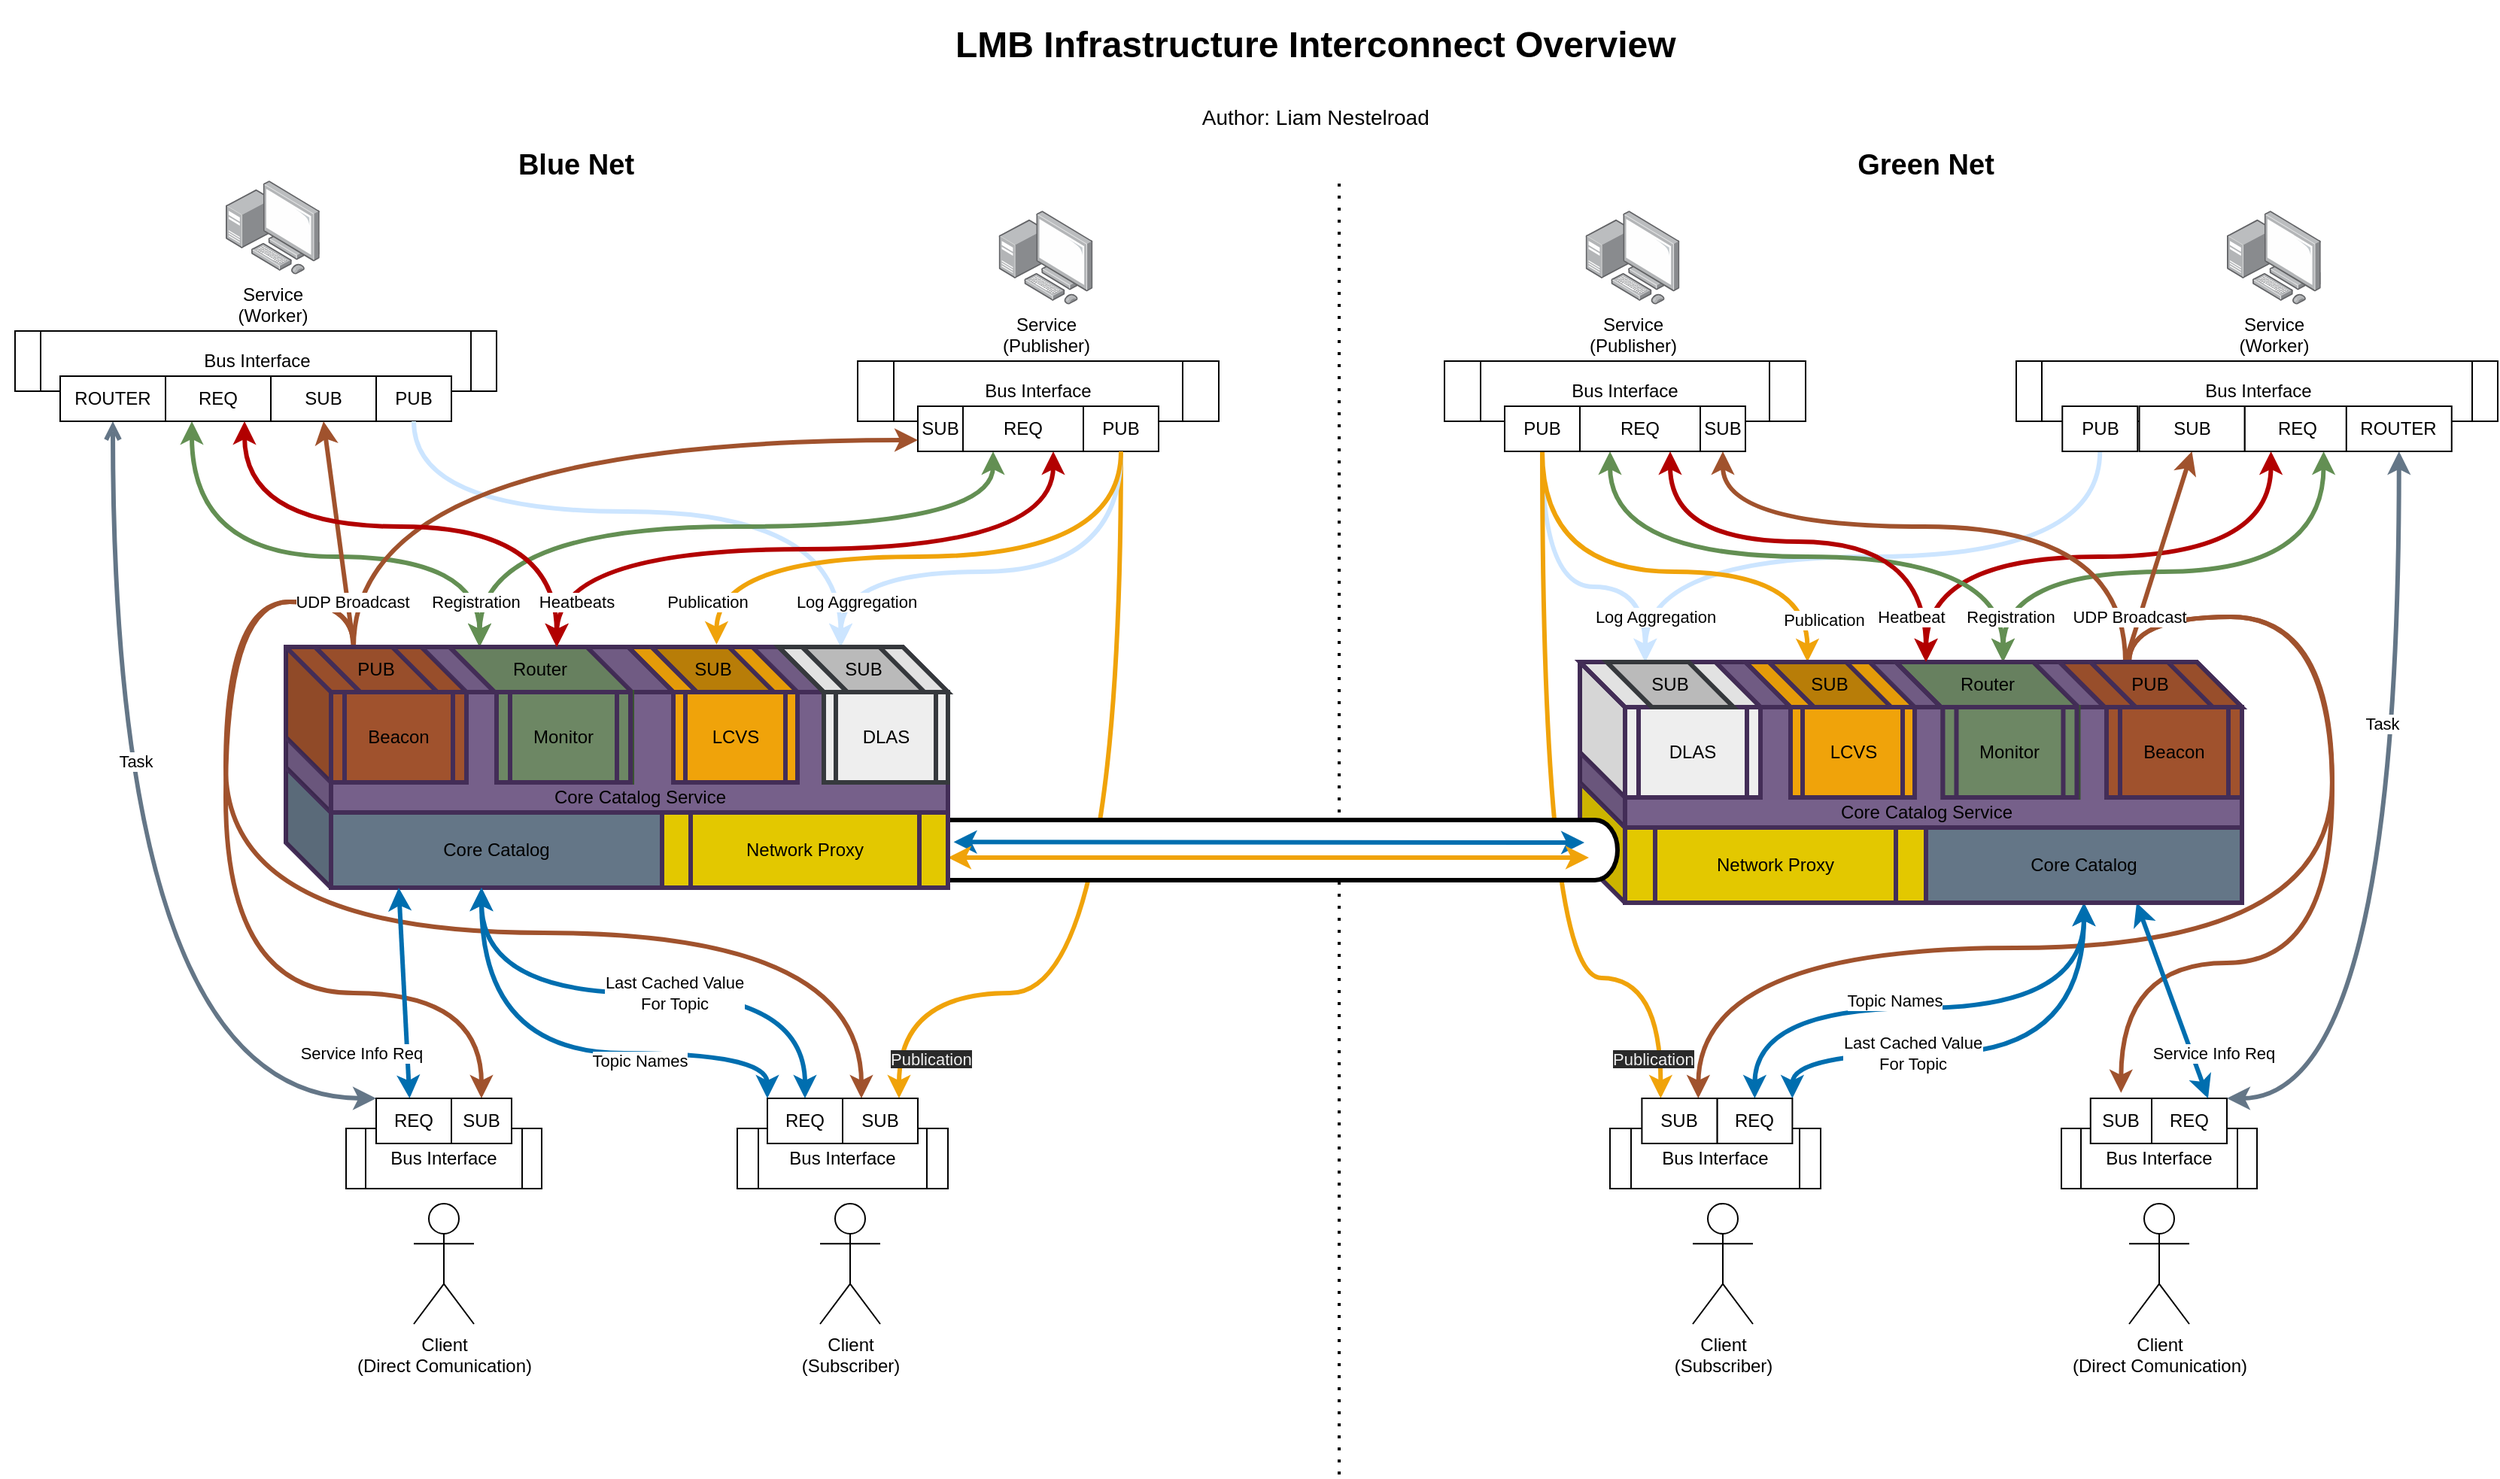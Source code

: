 <mxfile version="14.4.3" type="device" pages="8"><diagram id="R2lEEEUBdFMjLlhIrx00" name="Functional Interconnect"><mxGraphModel dx="1102" dy="880" grid="1" gridSize="10" guides="1" tooltips="1" connect="1" arrows="1" fold="1" page="1" pageScale="1" pageWidth="1700" pageHeight="1100" math="0" shadow="0" extFonts="Permanent Marker^https://fonts.googleapis.com/css?family=Permanent+Marker"><root><mxCell id="0"/><mxCell id="1" parent="0"/><mxCell id="ruX5za7dcZ1F3Mr8uOxV-5" style="edgeStyle=orthogonalEdgeStyle;curved=1;orthogonalLoop=1;jettySize=auto;html=1;exitX=0;exitY=0;exitDx=25.625;exitDy=0;exitPerimeter=0;entryX=0.5;entryY=0;entryDx=0;entryDy=0;startArrow=none;startFill=0;endArrow=classic;endFill=1;strokeColor=#A0522D;strokeWidth=3;" parent="1" source="lasTXURZGnPz_ldG5jP--11" target="ruX5za7dcZ1F3Mr8uOxV-4" edge="1"><mxGeometry relative="1" as="geometry"><Array as="points"><mxPoint x="265" y="430"/><mxPoint x="180" y="430"/><mxPoint x="180" y="690"/><mxPoint x="350" y="690"/></Array></mxGeometry></mxCell><mxCell id="ruX5za7dcZ1F3Mr8uOxV-28" style="edgeStyle=orthogonalEdgeStyle;curved=1;orthogonalLoop=1;jettySize=auto;html=1;exitX=0;exitY=0;exitDx=25.625;exitDy=0;exitPerimeter=0;entryX=0.25;entryY=0;entryDx=0;entryDy=0;startArrow=none;startFill=0;endArrow=classic;endFill=1;strokeColor=#A0522D;strokeWidth=3;" parent="1" source="lasTXURZGnPz_ldG5jP--11" target="vQnEFkg4GLYuOpp-CTVk-59" edge="1"><mxGeometry relative="1" as="geometry"><Array as="points"><mxPoint x="265" y="430"/><mxPoint x="180" y="430"/><mxPoint x="180" y="650"/><mxPoint x="603" y="650"/></Array></mxGeometry></mxCell><mxCell id="ruX5za7dcZ1F3Mr8uOxV-26" style="edgeStyle=orthogonalEdgeStyle;curved=1;orthogonalLoop=1;jettySize=auto;html=1;exitX=0;exitY=0;exitDx=25.625;exitDy=0;exitPerimeter=0;entryX=0.75;entryY=0;entryDx=0;entryDy=0;startArrow=none;startFill=0;endArrow=classic;endFill=1;strokeColor=#A0522D;strokeWidth=3;" parent="1" source="lasTXURZGnPz_ldG5jP--27" target="AvueNLtFvNiGwcj-dZGX-60" edge="1"><mxGeometry relative="1" as="geometry"><Array as="points"><mxPoint x="1445" y="440"/><mxPoint x="1580" y="440"/><mxPoint x="1580" y="660"/><mxPoint x="1159" y="660"/></Array></mxGeometry></mxCell><mxCell id="ruX5za7dcZ1F3Mr8uOxV-25" style="edgeStyle=orthogonalEdgeStyle;orthogonalLoop=1;jettySize=auto;html=1;exitX=0;exitY=0;exitDx=25.625;exitDy=0;exitPerimeter=0;entryX=0.499;entryY=-0.122;entryDx=0;entryDy=0;entryPerimeter=0;startArrow=none;startFill=0;endArrow=classic;endFill=1;strokeColor=#A0522D;strokeWidth=3;curved=1;" parent="1" source="lasTXURZGnPz_ldG5jP--27" target="ruX5za7dcZ1F3Mr8uOxV-24" edge="1"><mxGeometry relative="1" as="geometry"><Array as="points"><mxPoint x="1445" y="440"/><mxPoint x="1580" y="440"/><mxPoint x="1580" y="670"/><mxPoint x="1440" y="670"/></Array></mxGeometry></mxCell><mxCell id="ruX5za7dcZ1F3Mr8uOxV-23" style="edgeStyle=orthogonalEdgeStyle;curved=1;orthogonalLoop=1;jettySize=auto;html=1;exitX=0.25;exitY=1;exitDx=0;exitDy=0;entryX=0;entryY=0;entryDx=0;entryDy=0;entryPerimeter=0;startArrow=classic;startFill=1;endArrow=classic;endFill=1;strokeColor=#B20000;strokeWidth=3;fillColor=#e51400;" parent="1" source="ruX5za7dcZ1F3Mr8uOxV-18" edge="1"><mxGeometry relative="1" as="geometry"><mxPoint x="1309.99" y="470" as="targetPoint"/></mxGeometry></mxCell><mxCell id="yJ9KVsv6bIGC2-HA6M3I-29" value="" style="endArrow=none;dashed=1;html=1;dashPattern=1 3;strokeWidth=2;" parent="1" edge="1"><mxGeometry width="50" height="50" relative="1" as="geometry"><mxPoint x="920" y="1010" as="sourcePoint"/><mxPoint x="920" y="150" as="targetPoint"/></mxGeometry></mxCell><mxCell id="lasTXURZGnPz_ldG5jP--24" value="" style="rounded=0;whiteSpace=wrap;html=1;strokeColor=#432D57;strokeWidth=3;fillColor=#76608a;fontColor=#ffffff;" parent="1" vertex="1"><mxGeometry x="1110" y="580" width="410" height="50" as="geometry"/></mxCell><mxCell id="lasTXURZGnPz_ldG5jP--23" value="" style="shape=cube;whiteSpace=wrap;html=1;boundedLbl=1;backgroundOutline=1;darkOpacity=0.05;darkOpacity2=0.1;strokeWidth=3;fillColor=#e3c800;size=30;fontColor=#ffffff;strokeColor=#432D57;" parent="1" vertex="1"><mxGeometry x="1080" y="550" width="210" height="80" as="geometry"/></mxCell><mxCell id="lasTXURZGnPz_ldG5jP--2" value="" style="rounded=0;whiteSpace=wrap;html=1;strokeColor=#432D57;strokeWidth=3;fillColor=#76608A;" parent="1" vertex="1"><mxGeometry x="250" y="560" width="410" height="60" as="geometry"/></mxCell><mxCell id="qLGb2uE9RA6cYWiohg1e-22" value="&lt;span&gt;&lt;font color=&quot;#000000&quot;&gt;Core Catalog&lt;/font&gt;&lt;/span&gt;" style="shape=cube;whiteSpace=wrap;html=1;boundedLbl=1;backgroundOutline=1;darkOpacity=0.05;darkOpacity2=0.1;size=30;strokeWidth=3;fillColor=#647687;fontColor=#ffffff;strokeColor=#432D57;" parent="1" vertex="1"><mxGeometry x="220" y="540" width="250" height="80" as="geometry"/></mxCell><mxCell id="KXQVIxn_spM6rM-zUMeG-25" style="edgeStyle=orthogonalEdgeStyle;curved=1;orthogonalLoop=1;jettySize=auto;html=1;exitX=0.5;exitY=1;exitDx=0;exitDy=0;entryX=0;entryY=0;entryDx=25.625;entryDy=0;startArrow=none;startFill=0;endArrow=classic;endFill=1;strokeColor=#CCE5FF;strokeWidth=3;entryPerimeter=0;" parent="1" source="ruX5za7dcZ1F3Mr8uOxV-12" target="KXQVIxn_spM6rM-zUMeG-13" edge="1"><mxGeometry relative="1" as="geometry"><mxPoint x="1106.3" y="330" as="sourcePoint"/><Array as="points"><mxPoint x="1055" y="420"/><mxPoint x="1123" y="420"/></Array></mxGeometry></mxCell><mxCell id="KXQVIxn_spM6rM-zUMeG-26" style="edgeStyle=orthogonalEdgeStyle;curved=1;orthogonalLoop=1;jettySize=auto;html=1;exitX=0.5;exitY=1;exitDx=0;exitDy=0;entryX=0;entryY=0;entryDx=25.625;entryDy=0;startArrow=none;startFill=0;endArrow=classic;endFill=1;strokeColor=#CCE5FF;strokeWidth=3;entryPerimeter=0;" parent="1" source="ruX5za7dcZ1F3Mr8uOxV-21" target="KXQVIxn_spM6rM-zUMeG-13" edge="1"><mxGeometry relative="1" as="geometry"><mxPoint x="1507.5" y="330" as="sourcePoint"/></mxGeometry></mxCell><mxCell id="KXQVIxn_spM6rM-zUMeG-27" value="Log Aggregation" style="edgeLabel;html=1;align=center;verticalAlign=middle;resizable=0;points=[];" parent="KXQVIxn_spM6rM-zUMeG-26" vertex="1" connectable="0"><mxGeometry x="0.897" y="5" relative="1" as="geometry"><mxPoint x="1.58" y="-7.8" as="offset"/></mxGeometry></mxCell><mxCell id="yJ9KVsv6bIGC2-HA6M3I-9" style="edgeStyle=orthogonalEdgeStyle;curved=1;orthogonalLoop=1;jettySize=auto;html=1;exitX=0;exitY=0;exitDx=25.625;exitDy=0;exitPerimeter=0;entryX=0.5;entryY=1;entryDx=0;entryDy=0;startArrow=classic;startFill=1;endArrow=none;endFill=0;strokeWidth=3;fillColor=#f0a30a;strokeColor=#F0A30A;" parent="1" source="KXQVIxn_spM6rM-zUMeG-19" target="ruX5za7dcZ1F3Mr8uOxV-12" edge="1"><mxGeometry relative="1" as="geometry"><mxPoint x="1170" y="470" as="sourcePoint"/><mxPoint x="1043.8" y="330" as="targetPoint"/><Array as="points"><mxPoint x="1231" y="410"/><mxPoint x="1055" y="410"/></Array></mxGeometry></mxCell><mxCell id="yJ9KVsv6bIGC2-HA6M3I-7" style="edgeStyle=orthogonalEdgeStyle;curved=1;orthogonalLoop=1;jettySize=auto;html=1;exitX=0.25;exitY=0;exitDx=0;exitDy=0;entryX=0.5;entryY=1;entryDx=0;entryDy=0;startArrow=classic;startFill=1;endArrow=none;endFill=0;strokeWidth=3;fillColor=#f0a30a;strokeColor=#F0A30A;" parent="1" source="AvueNLtFvNiGwcj-dZGX-60" target="ruX5za7dcZ1F3Mr8uOxV-12" edge="1"><mxGeometry relative="1" as="geometry"><mxPoint x="1043.8" y="330" as="targetPoint"/><Array as="points"><mxPoint x="1134" y="680"/><mxPoint x="1055" y="680"/></Array></mxGeometry></mxCell><mxCell id="yJ9KVsv6bIGC2-HA6M3I-10" value="Publication" style="edgeLabel;html=1;align=center;verticalAlign=middle;resizable=0;points=[];" parent="yJ9KVsv6bIGC2-HA6M3I-7" vertex="1" connectable="0"><mxGeometry x="0.795" y="-4" relative="1" as="geometry"><mxPoint x="182.25" y="59.3" as="offset"/></mxGeometry></mxCell><mxCell id="yJ9KVsv6bIGC2-HA6M3I-13" style="edgeStyle=orthogonalEdgeStyle;curved=1;orthogonalLoop=1;jettySize=auto;html=1;exitX=0.25;exitY=1;exitDx=0;exitDy=0;entryX=0;entryY=0;entryDx=51.25;entryDy=0;startArrow=classic;startFill=1;endArrow=classic;endFill=1;strokeWidth=3;entryPerimeter=0;fillColor=#6d8764;strokeColor=#638F53;" parent="1" source="ruX5za7dcZ1F3Mr8uOxV-11" edge="1"><mxGeometry relative="1" as="geometry"><mxPoint x="1081.3" y="330" as="sourcePoint"/><mxPoint x="1361.24" y="470" as="targetPoint"/><Array as="points"><mxPoint x="1100" y="400"/><mxPoint x="1361" y="400"/></Array></mxGeometry></mxCell><mxCell id="vQnEFkg4GLYuOpp-CTVk-61" style="edgeStyle=orthogonalEdgeStyle;curved=1;rounded=0;orthogonalLoop=1;jettySize=auto;html=1;exitX=0.5;exitY=1;exitDx=0;exitDy=0;entryX=0.75;entryY=0;entryDx=0;entryDy=0;strokeWidth=3;fillColor=#f0a30a;strokeColor=#F0A30A;" parent="1" source="vQnEFkg4GLYuOpp-CTVk-55" target="vQnEFkg4GLYuOpp-CTVk-59" edge="1"><mxGeometry relative="1" as="geometry"><Array as="points"><mxPoint x="775" y="690"/><mxPoint x="628" y="690"/></Array></mxGeometry></mxCell><mxCell id="XC-SaetgykKqfNG_i1qk-1" value="&lt;h1 style=&quot;text-align: center&quot;&gt;LMB Infrastructure Interconnect Overview&lt;/h1&gt;&lt;h1 style=&quot;text-align: center&quot;&gt;&lt;span style=&quot;font-weight: normal&quot;&gt;&lt;font style=&quot;font-size: 14px ; line-height: 100%&quot;&gt;Author: Liam Nestelroad&lt;/font&gt;&lt;/span&gt;&lt;/h1&gt;" style="text;html=1;strokeColor=none;fillColor=none;spacing=5;spacingTop=-20;whiteSpace=wrap;overflow=hidden;rounded=0;" parent="1" vertex="1"><mxGeometry x="660" y="40" width="510" height="80" as="geometry"/></mxCell><mxCell id="vQnEFkg4GLYuOpp-CTVk-22" style="rounded=0;orthogonalLoop=1;jettySize=auto;html=1;entryX=0.25;entryY=1;entryDx=0;entryDy=0;strokeWidth=3;fillColor=#1ba1e2;strokeColor=#006EAF;startArrow=classic;startFill=1;exitX=0.444;exitY=0;exitDx=0;exitDy=0;exitPerimeter=0;" parent="1" source="vQnEFkg4GLYuOpp-CTVk-20" edge="1"><mxGeometry relative="1" as="geometry"><mxPoint x="295" y="620" as="targetPoint"/><mxPoint x="340" y="690" as="sourcePoint"/></mxGeometry></mxCell><mxCell id="vQnEFkg4GLYuOpp-CTVk-24" value="Service Info Req" style="edgeLabel;html=1;align=center;verticalAlign=middle;resizable=0;points=[];" parent="vQnEFkg4GLYuOpp-CTVk-22" vertex="1" connectable="0"><mxGeometry x="-0.181" y="-1" relative="1" as="geometry"><mxPoint x="-30.27" y="26.98" as="offset"/></mxGeometry></mxCell><mxCell id="vQnEFkg4GLYuOpp-CTVk-92" style="edgeStyle=orthogonalEdgeStyle;curved=1;rounded=0;orthogonalLoop=1;jettySize=auto;html=1;exitX=0;exitY=0;exitDx=0;exitDy=0;entryX=0.5;entryY=1;entryDx=0;entryDy=0;startArrow=classic;startFill=1;endArrow=open;endFill=0;strokeWidth=3;fillColor=#d0cee2;strokeColor=#647687;" parent="1" source="vQnEFkg4GLYuOpp-CTVk-20" target="vQnEFkg4GLYuOpp-CTVk-106" edge="1"><mxGeometry relative="1" as="geometry"><Array as="points"><mxPoint x="105" y="760"/></Array></mxGeometry></mxCell><mxCell id="vQnEFkg4GLYuOpp-CTVk-93" value="Task" style="edgeLabel;html=1;align=center;verticalAlign=middle;resizable=0;points=[];" parent="vQnEFkg4GLYuOpp-CTVk-92" vertex="1" connectable="0"><mxGeometry x="0.12" y="-22" relative="1" as="geometry"><mxPoint x="-7.03" y="-49.36" as="offset"/></mxGeometry></mxCell><mxCell id="vQnEFkg4GLYuOpp-CTVk-23" style="edgeStyle=orthogonalEdgeStyle;curved=1;rounded=0;orthogonalLoop=1;jettySize=auto;html=1;exitX=0;exitY=0;exitDx=0;exitDy=0;strokeWidth=3;fillColor=#1ba1e2;strokeColor=#006EAF;startArrow=classic;startFill=1;entryX=0;entryY=0;entryDx=130;entryDy=80;entryPerimeter=0;" parent="1" source="vQnEFkg4GLYuOpp-CTVk-21" target="qLGb2uE9RA6cYWiohg1e-22" edge="1"><mxGeometry relative="1" as="geometry"><mxPoint x="400" y="650" as="targetPoint"/><Array as="points"><mxPoint x="350" y="730"/></Array></mxGeometry></mxCell><mxCell id="vQnEFkg4GLYuOpp-CTVk-25" value="Topic Names" style="edgeLabel;html=1;align=center;verticalAlign=middle;resizable=0;points=[];" parent="vQnEFkg4GLYuOpp-CTVk-23" vertex="1" connectable="0"><mxGeometry x="-0.321" y="-6" relative="1" as="geometry"><mxPoint x="-3" y="11" as="offset"/></mxGeometry></mxCell><mxCell id="yJ9KVsv6bIGC2-HA6M3I-31" style="edgeStyle=orthogonalEdgeStyle;curved=1;orthogonalLoop=1;jettySize=auto;html=1;exitX=0.25;exitY=1;exitDx=0;exitDy=0;entryX=0;entryY=0;entryDx=0;entryDy=0;entryPerimeter=0;startArrow=classic;startFill=1;endArrow=classic;endFill=1;strokeColor=#638F53;strokeWidth=3;" parent="1" source="vQnEFkg4GLYuOpp-CTVk-42" edge="1"><mxGeometry relative="1" as="geometry"><mxPoint x="348.75" y="460" as="targetPoint"/><Array as="points"><mxPoint x="158" y="400"/><mxPoint x="349" y="400"/></Array></mxGeometry></mxCell><mxCell id="vQnEFkg4GLYuOpp-CTVk-107" style="edgeStyle=orthogonalEdgeStyle;curved=1;rounded=0;orthogonalLoop=1;jettySize=auto;html=1;exitX=0;exitY=0;exitDx=130;exitDy=80;entryX=0.5;entryY=0;entryDx=0;entryDy=0;startArrow=classic;startFill=1;endArrow=classic;endFill=1;strokeWidth=3;fillColor=#1ba1e2;strokeColor=#006EAF;exitPerimeter=0;" parent="1" source="qLGb2uE9RA6cYWiohg1e-22" target="vQnEFkg4GLYuOpp-CTVk-21" edge="1"><mxGeometry relative="1" as="geometry"><mxPoint x="400" y="620" as="sourcePoint"/><Array as="points"><mxPoint x="350" y="690"/><mxPoint x="565" y="690"/></Array></mxGeometry></mxCell><mxCell id="vQnEFkg4GLYuOpp-CTVk-108" value="Last Cached Value&lt;br&gt;For Topic" style="edgeLabel;html=1;align=center;verticalAlign=middle;resizable=0;points=[];" parent="vQnEFkg4GLYuOpp-CTVk-107" vertex="1" connectable="0"><mxGeometry x="-0.182" y="3" relative="1" as="geometry"><mxPoint x="53" y="3" as="offset"/></mxGeometry></mxCell><mxCell id="AvueNLtFvNiGwcj-dZGX-1" value="" style="group" parent="1" vertex="1" connectable="0"><mxGeometry x="600" y="170" width="240" height="160" as="geometry"/></mxCell><mxCell id="vQnEFkg4GLYuOpp-CTVk-29" value="Service&lt;br&gt;(Publisher)" style="points=[];aspect=fixed;html=1;align=center;shadow=0;dashed=0;image;image=img/lib/allied_telesis/computer_and_terminals/Personal_Computer_with_Server.svg;" parent="AvueNLtFvNiGwcj-dZGX-1" vertex="1"><mxGeometry x="93.8" width="62.4" height="62.4" as="geometry"/></mxCell><mxCell id="vQnEFkg4GLYuOpp-CTVk-30" value="Bus Interface" style="shape=process;whiteSpace=wrap;html=1;backgroundOutline=1;" parent="AvueNLtFvNiGwcj-dZGX-1" vertex="1"><mxGeometry y="100" width="240" height="40" as="geometry"/></mxCell><mxCell id="vQnEFkg4GLYuOpp-CTVk-43" value="REQ" style="rounded=0;whiteSpace=wrap;html=1;" parent="AvueNLtFvNiGwcj-dZGX-1" vertex="1"><mxGeometry x="70" y="130" width="80" height="30" as="geometry"/></mxCell><mxCell id="vQnEFkg4GLYuOpp-CTVk-55" value="PUB" style="rounded=0;whiteSpace=wrap;html=1;" parent="AvueNLtFvNiGwcj-dZGX-1" vertex="1"><mxGeometry x="150" y="130" width="50" height="30" as="geometry"/></mxCell><mxCell id="vQnEFkg4GLYuOpp-CTVk-85" value="SUB" style="rounded=0;whiteSpace=wrap;html=1;rotation=0;" parent="AvueNLtFvNiGwcj-dZGX-1" vertex="1"><mxGeometry x="40" y="130" width="30" height="30" as="geometry"/></mxCell><mxCell id="AvueNLtFvNiGwcj-dZGX-3" value="" style="group;fontStyle=1" parent="1" vertex="1" connectable="0"><mxGeometry x="260" y="760" width="130" height="150" as="geometry"/></mxCell><mxCell id="XC-SaetgykKqfNG_i1qk-3" value="Client&lt;br&gt;(Direct Comunication)" style="shape=umlActor;verticalLabelPosition=bottom;verticalAlign=top;html=1;outlineConnect=0;" parent="AvueNLtFvNiGwcj-dZGX-3" vertex="1"><mxGeometry x="45" y="70" width="40" height="80" as="geometry"/></mxCell><mxCell id="vQnEFkg4GLYuOpp-CTVk-11" value="Bus Interface" style="shape=process;whiteSpace=wrap;html=1;backgroundOutline=1;" parent="AvueNLtFvNiGwcj-dZGX-3" vertex="1"><mxGeometry y="20" width="130" height="40" as="geometry"/></mxCell><mxCell id="vQnEFkg4GLYuOpp-CTVk-20" value="REQ" style="rounded=0;whiteSpace=wrap;html=1;" parent="AvueNLtFvNiGwcj-dZGX-3" vertex="1"><mxGeometry x="20" width="50" height="30" as="geometry"/></mxCell><mxCell id="ruX5za7dcZ1F3Mr8uOxV-4" value="SUB" style="rounded=0;whiteSpace=wrap;html=1;" parent="AvueNLtFvNiGwcj-dZGX-3" vertex="1"><mxGeometry x="70" width="40" height="30" as="geometry"/></mxCell><mxCell id="AvueNLtFvNiGwcj-dZGX-4" value="" style="group" parent="1" vertex="1" connectable="0"><mxGeometry x="520" y="760" width="140" height="150" as="geometry"/></mxCell><mxCell id="vQnEFkg4GLYuOpp-CTVk-1" value="Client&lt;br&gt;(Subscriber)" style="shape=umlActor;verticalLabelPosition=bottom;verticalAlign=top;html=1;outlineConnect=0;" parent="AvueNLtFvNiGwcj-dZGX-4" vertex="1"><mxGeometry x="55" y="70" width="40" height="80" as="geometry"/></mxCell><mxCell id="vQnEFkg4GLYuOpp-CTVk-13" value="Bus Interface" style="shape=process;whiteSpace=wrap;html=1;backgroundOutline=1;" parent="AvueNLtFvNiGwcj-dZGX-4" vertex="1"><mxGeometry y="20" width="140" height="40" as="geometry"/></mxCell><mxCell id="vQnEFkg4GLYuOpp-CTVk-21" value="REQ" style="rounded=0;whiteSpace=wrap;html=1;" parent="AvueNLtFvNiGwcj-dZGX-4" vertex="1"><mxGeometry x="20" width="50" height="30" as="geometry"/></mxCell><mxCell id="vQnEFkg4GLYuOpp-CTVk-59" value="SUB" style="rounded=0;whiteSpace=wrap;html=1;" parent="AvueNLtFvNiGwcj-dZGX-4" vertex="1"><mxGeometry x="70" width="50" height="30" as="geometry"/></mxCell><mxCell id="yJ9KVsv6bIGC2-HA6M3I-15" style="edgeStyle=orthogonalEdgeStyle;curved=1;orthogonalLoop=1;jettySize=auto;html=1;exitX=0.75;exitY=1;exitDx=0;exitDy=0;startArrow=classic;startFill=1;endArrow=classic;endFill=1;strokeWidth=3;fillColor=#6d8764;strokeColor=#638F53;entryX=0;entryY=0;entryDx=51.25;entryDy=0;entryPerimeter=0;" parent="1" source="ruX5za7dcZ1F3Mr8uOxV-18" edge="1"><mxGeometry relative="1" as="geometry"><mxPoint x="1542.5" y="330" as="sourcePoint"/><mxPoint x="1361.24" y="470" as="targetPoint"/><Array as="points"><mxPoint x="1574" y="410"/><mxPoint x="1361" y="410"/></Array></mxGeometry></mxCell><mxCell id="yJ9KVsv6bIGC2-HA6M3I-17" value="Registration" style="edgeLabel;html=1;align=center;verticalAlign=middle;resizable=0;points=[];" parent="yJ9KVsv6bIGC2-HA6M3I-15" vertex="1" connectable="0"><mxGeometry x="0.785" y="8" relative="1" as="geometry"><mxPoint x="-2.97" y="7.81" as="offset"/></mxGeometry></mxCell><mxCell id="AvueNLtFvNiGwcj-dZGX-52" value="" style="group" parent="1" vertex="1" connectable="0"><mxGeometry x="1400" y="760" width="130" height="150" as="geometry"/></mxCell><mxCell id="AvueNLtFvNiGwcj-dZGX-53" value="Client&lt;br&gt;(Direct Comunication)" style="shape=umlActor;verticalLabelPosition=bottom;verticalAlign=top;html=1;outlineConnect=0;" parent="AvueNLtFvNiGwcj-dZGX-52" vertex="1"><mxGeometry x="45" y="70" width="40" height="80" as="geometry"/></mxCell><mxCell id="AvueNLtFvNiGwcj-dZGX-54" value="Bus Interface" style="shape=process;whiteSpace=wrap;html=1;backgroundOutline=1;" parent="AvueNLtFvNiGwcj-dZGX-52" vertex="1"><mxGeometry y="20" width="130" height="40" as="geometry"/></mxCell><mxCell id="AvueNLtFvNiGwcj-dZGX-55" value="REQ" style="rounded=0;whiteSpace=wrap;html=1;" parent="AvueNLtFvNiGwcj-dZGX-52" vertex="1"><mxGeometry x="60" width="50" height="30" as="geometry"/></mxCell><mxCell id="ruX5za7dcZ1F3Mr8uOxV-24" value="SUB" style="rounded=0;whiteSpace=wrap;html=1;" parent="AvueNLtFvNiGwcj-dZGX-52" vertex="1"><mxGeometry x="19.38" width="40.62" height="30" as="geometry"/></mxCell><mxCell id="yJ9KVsv6bIGC2-HA6M3I-3" value="" style="shape=cylinder3;whiteSpace=wrap;html=1;boundedLbl=1;backgroundOutline=1;size=15;strokeWidth=3;rotation=-90;" parent="1" vertex="1"><mxGeometry x="845" y="355" width="40" height="480" as="geometry"/></mxCell><mxCell id="yJ9KVsv6bIGC2-HA6M3I-22" style="edgeStyle=orthogonalEdgeStyle;curved=1;orthogonalLoop=1;jettySize=auto;html=1;exitX=0.5;exitY=0;exitDx=0;exitDy=0;entryX=0.25;entryY=1;entryDx=0;entryDy=0;startArrow=classic;startFill=1;endArrow=classic;endFill=1;strokeColor=#006EAF;strokeWidth=3;fillColor=#1ba1e2;" parent="1" source="AvueNLtFvNiGwcj-dZGX-59" edge="1"><mxGeometry relative="1" as="geometry"><mxPoint x="1415" y="630" as="targetPoint"/><Array as="points"><mxPoint x="1196" y="700"/><mxPoint x="1415" y="700"/></Array></mxGeometry></mxCell><mxCell id="yJ9KVsv6bIGC2-HA6M3I-23" value="Topic Names" style="edgeLabel;html=1;align=center;verticalAlign=middle;resizable=0;points=[];" parent="yJ9KVsv6bIGC2-HA6M3I-22" vertex="1" connectable="0"><mxGeometry x="0.055" y="2" relative="1" as="geometry"><mxPoint x="-31.7" y="-3" as="offset"/></mxGeometry></mxCell><mxCell id="yJ9KVsv6bIGC2-HA6M3I-24" style="edgeStyle=orthogonalEdgeStyle;curved=1;orthogonalLoop=1;jettySize=auto;html=1;exitX=0.25;exitY=1;exitDx=0;exitDy=0;entryX=1;entryY=0;entryDx=0;entryDy=0;startArrow=classic;startFill=1;endArrow=classic;endFill=1;strokeColor=#006EAF;strokeWidth=3;fillColor=#1ba1e2;" parent="1" target="AvueNLtFvNiGwcj-dZGX-59" edge="1"><mxGeometry relative="1" as="geometry"><mxPoint x="1415" y="630" as="sourcePoint"/><Array as="points"><mxPoint x="1415" y="730"/></Array></mxGeometry></mxCell><mxCell id="yJ9KVsv6bIGC2-HA6M3I-25" value="Last Cached Value&lt;br&gt;For Topic" style="edgeLabel;html=1;align=center;verticalAlign=middle;resizable=0;points=[];" parent="yJ9KVsv6bIGC2-HA6M3I-24" vertex="1" connectable="0"><mxGeometry x="0.371" y="-8" relative="1" as="geometry"><mxPoint x="7.57" y="8" as="offset"/></mxGeometry></mxCell><mxCell id="yJ9KVsv6bIGC2-HA6M3I-16" style="edgeStyle=orthogonalEdgeStyle;curved=1;orthogonalLoop=1;jettySize=auto;html=1;exitX=1;exitY=0;exitDx=0;exitDy=0;entryX=0.5;entryY=1;entryDx=0;entryDy=0;startArrow=classic;startFill=1;endArrow=classic;endFill=1;strokeWidth=3;fillColor=#647687;strokeColor=#647687;" parent="1" source="AvueNLtFvNiGwcj-dZGX-55" target="ruX5za7dcZ1F3Mr8uOxV-20" edge="1"><mxGeometry relative="1" as="geometry"><mxPoint x="1595" y="330" as="targetPoint"/><Array as="points"><mxPoint x="1624" y="760"/></Array></mxGeometry></mxCell><mxCell id="yJ9KVsv6bIGC2-HA6M3I-19" value="Task" style="edgeLabel;html=1;align=center;verticalAlign=middle;resizable=0;points=[];" parent="yJ9KVsv6bIGC2-HA6M3I-16" vertex="1" connectable="0"><mxGeometry x="0.335" y="12" relative="1" as="geometry"><mxPoint as="offset"/></mxGeometry></mxCell><mxCell id="yJ9KVsv6bIGC2-HA6M3I-20" style="orthogonalLoop=1;jettySize=auto;html=1;exitX=0.75;exitY=0;exitDx=0;exitDy=0;entryX=0.5;entryY=1;entryDx=0;entryDy=0;startArrow=classic;startFill=1;endArrow=classic;endFill=1;strokeColor=#006EAF;strokeWidth=3;fillColor=#1ba1e2;" parent="1" source="AvueNLtFvNiGwcj-dZGX-55" edge="1"><mxGeometry relative="1" as="geometry"><mxPoint x="1450" y="630" as="targetPoint"/></mxGeometry></mxCell><mxCell id="yJ9KVsv6bIGC2-HA6M3I-21" value="Service Info Req" style="edgeLabel;html=1;align=center;verticalAlign=middle;resizable=0;points=[];" parent="yJ9KVsv6bIGC2-HA6M3I-20" vertex="1" connectable="0"><mxGeometry x="0.394" y="2" relative="1" as="geometry"><mxPoint x="37.96" y="59.48" as="offset"/></mxGeometry></mxCell><mxCell id="yJ9KVsv6bIGC2-HA6M3I-26" value="" style="endArrow=classic;startArrow=classic;html=1;strokeColor=#006EAF;strokeWidth=3;exitX=1.02;exitY=0.392;exitDx=0;exitDy=0;fillColor=#1ba1e2;exitPerimeter=0;" parent="1" source="qLGb2uE9RA6cYWiohg1e-21" edge="1"><mxGeometry width="50" height="50" relative="1" as="geometry"><mxPoint x="840" y="570" as="sourcePoint"/><mxPoint x="1083" y="590" as="targetPoint"/></mxGeometry></mxCell><mxCell id="yJ9KVsv6bIGC2-HA6M3I-27" value="" style="endArrow=classic;startArrow=classic;html=1;strokeWidth=3;fillColor=#e3c800;strokeColor=#F0A30A;" parent="1" edge="1"><mxGeometry width="50" height="50" relative="1" as="geometry"><mxPoint x="660" y="600" as="sourcePoint"/><mxPoint x="1086" y="600" as="targetPoint"/></mxGeometry></mxCell><mxCell id="yJ9KVsv6bIGC2-HA6M3I-36" value="" style="group" parent="1" vertex="1" connectable="0"><mxGeometry x="1100" y="760" width="140" height="150" as="geometry"/></mxCell><mxCell id="AvueNLtFvNiGwcj-dZGX-57" value="Client&lt;br&gt;(Subscriber)" style="shape=umlActor;verticalLabelPosition=bottom;verticalAlign=top;html=1;outlineConnect=0;" parent="yJ9KVsv6bIGC2-HA6M3I-36" vertex="1"><mxGeometry x="55" y="70" width="40" height="80" as="geometry"/></mxCell><mxCell id="AvueNLtFvNiGwcj-dZGX-58" value="Bus Interface" style="shape=process;whiteSpace=wrap;html=1;backgroundOutline=1;" parent="yJ9KVsv6bIGC2-HA6M3I-36" vertex="1"><mxGeometry y="20" width="140" height="40" as="geometry"/></mxCell><mxCell id="AvueNLtFvNiGwcj-dZGX-59" value="REQ" style="rounded=0;whiteSpace=wrap;html=1;" parent="yJ9KVsv6bIGC2-HA6M3I-36" vertex="1"><mxGeometry x="71.2" width="50" height="30" as="geometry"/></mxCell><mxCell id="AvueNLtFvNiGwcj-dZGX-60" value="SUB" style="rounded=0;whiteSpace=wrap;html=1;" parent="yJ9KVsv6bIGC2-HA6M3I-36" vertex="1"><mxGeometry x="21.2" width="50" height="30" as="geometry"/></mxCell><mxCell id="yJ9KVsv6bIGC2-HA6M3I-39" value="" style="group" parent="1" vertex="1" connectable="0"><mxGeometry x="30" y="150" width="370" height="160" as="geometry"/></mxCell><mxCell id="vQnEFkg4GLYuOpp-CTVk-10" value="Service&lt;br&gt;(Worker)" style="points=[];aspect=fixed;html=1;align=center;shadow=0;dashed=0;image;image=img/lib/allied_telesis/computer_and_terminals/Personal_Computer_with_Server.svg;" parent="yJ9KVsv6bIGC2-HA6M3I-39" vertex="1"><mxGeometry x="150" width="62.4" height="62.4" as="geometry"/></mxCell><mxCell id="vQnEFkg4GLYuOpp-CTVk-12" value="Bus Interface" style="shape=process;whiteSpace=wrap;html=1;backgroundOutline=1;size=0.054;" parent="yJ9KVsv6bIGC2-HA6M3I-39" vertex="1"><mxGeometry x="10" y="100" width="320" height="40" as="geometry"/></mxCell><mxCell id="vQnEFkg4GLYuOpp-CTVk-42" value="REQ" style="rounded=0;whiteSpace=wrap;html=1;" parent="yJ9KVsv6bIGC2-HA6M3I-39" vertex="1"><mxGeometry x="110" y="130" width="70" height="30" as="geometry"/></mxCell><mxCell id="vQnEFkg4GLYuOpp-CTVk-84" value="SUB" style="rounded=0;whiteSpace=wrap;html=1;rotation=0;" parent="yJ9KVsv6bIGC2-HA6M3I-39" vertex="1"><mxGeometry x="180" y="130" width="70" height="30" as="geometry"/></mxCell><mxCell id="vQnEFkg4GLYuOpp-CTVk-106" value="ROUTER" style="rounded=0;whiteSpace=wrap;html=1;" parent="yJ9KVsv6bIGC2-HA6M3I-39" vertex="1"><mxGeometry x="40" y="130" width="70" height="30" as="geometry"/></mxCell><mxCell id="ruX5za7dcZ1F3Mr8uOxV-7" value="PUB" style="rounded=0;whiteSpace=wrap;html=1;" parent="yJ9KVsv6bIGC2-HA6M3I-39" vertex="1"><mxGeometry x="250" y="130" width="50" height="30" as="geometry"/></mxCell><mxCell id="KXQVIxn_spM6rM-zUMeG-8" style="edgeStyle=orthogonalEdgeStyle;curved=1;orthogonalLoop=1;jettySize=auto;html=1;exitX=0.5;exitY=1;exitDx=0;exitDy=0;entryX=0;entryY=0;entryDx=25.625;entryDy=0;entryPerimeter=0;startArrow=none;startFill=0;endArrow=classic;endFill=1;strokeWidth=3;fillColor=#eeeeee;strokeColor=#CCE5FF;" parent="1" source="ruX5za7dcZ1F3Mr8uOxV-7" target="KXQVIxn_spM6rM-zUMeG-4" edge="1"><mxGeometry relative="1" as="geometry"><Array as="points"><mxPoint x="305" y="370"/><mxPoint x="589" y="370"/></Array></mxGeometry></mxCell><mxCell id="vQnEFkg4GLYuOpp-CTVk-89" style="rounded=0;orthogonalLoop=1;jettySize=auto;html=1;exitX=0.5;exitY=1;exitDx=0;exitDy=0;strokeWidth=3;fillColor=#a0522d;endArrow=none;endFill=0;startArrow=classic;startFill=1;entryX=0;entryY=0;entryDx=25.625;entryDy=0;entryPerimeter=0;strokeColor=#A0522D;" parent="1" source="vQnEFkg4GLYuOpp-CTVk-84" target="lasTXURZGnPz_ldG5jP--11" edge="1"><mxGeometry relative="1" as="geometry"><mxPoint x="268.75" y="460" as="targetPoint"/></mxGeometry></mxCell><mxCell id="vQnEFkg4GLYuOpp-CTVk-88" style="edgeStyle=orthogonalEdgeStyle;curved=1;rounded=0;orthogonalLoop=1;jettySize=auto;html=1;exitX=0;exitY=0.75;exitDx=0;exitDy=0;strokeWidth=3;fillColor=#a0522d;endArrow=none;endFill=0;startArrow=classic;startFill=1;entryX=0;entryY=0;entryDx=25.625;entryDy=0;entryPerimeter=0;strokeColor=#A0522D;" parent="1" source="vQnEFkg4GLYuOpp-CTVk-85" target="lasTXURZGnPz_ldG5jP--11" edge="1"><mxGeometry relative="1" as="geometry"><mxPoint x="268.75" y="460" as="targetPoint"/></mxGeometry></mxCell><mxCell id="AvueNLtFvNiGwcj-dZGX-5" value="UDP Broadcast" style="edgeLabel;html=1;align=center;verticalAlign=middle;resizable=0;points=[];" parent="vQnEFkg4GLYuOpp-CTVk-88" vertex="1" connectable="0"><mxGeometry x="0.917" relative="1" as="geometry"><mxPoint x="-1.26" y="-8.8" as="offset"/></mxGeometry></mxCell><mxCell id="KXQVIxn_spM6rM-zUMeG-9" style="edgeStyle=orthogonalEdgeStyle;curved=1;orthogonalLoop=1;jettySize=auto;html=1;exitX=0.5;exitY=1;exitDx=0;exitDy=0;entryX=0;entryY=0;entryDx=25.625;entryDy=0;entryPerimeter=0;startArrow=none;startFill=0;endArrow=classic;endFill=1;strokeColor=#CCE5FF;strokeWidth=3;" parent="1" source="vQnEFkg4GLYuOpp-CTVk-55" target="KXQVIxn_spM6rM-zUMeG-4" edge="1"><mxGeometry relative="1" as="geometry"><Array as="points"><mxPoint x="775" y="410"/><mxPoint x="589" y="410"/></Array></mxGeometry></mxCell><mxCell id="KXQVIxn_spM6rM-zUMeG-10" value="Log Aggregation" style="edgeLabel;html=1;align=center;verticalAlign=middle;resizable=0;points=[];" parent="KXQVIxn_spM6rM-zUMeG-9" vertex="1" connectable="0"><mxGeometry x="0.529" y="9" relative="1" as="geometry"><mxPoint x="-14.72" y="11" as="offset"/></mxGeometry></mxCell><mxCell id="vQnEFkg4GLYuOpp-CTVk-56" style="edgeStyle=orthogonalEdgeStyle;curved=1;rounded=0;orthogonalLoop=1;jettySize=auto;html=1;exitX=0.5;exitY=1;exitDx=0;exitDy=0;strokeWidth=3;fillColor=#f0a30a;entryX=0.522;entryY=-0.053;entryDx=0;entryDy=0;entryPerimeter=0;strokeColor=#F0A30A;" parent="1" source="vQnEFkg4GLYuOpp-CTVk-55" target="qLGb2uE9RA6cYWiohg1e-28" edge="1"><mxGeometry relative="1" as="geometry"><Array as="points"><mxPoint x="775" y="400"/><mxPoint x="506" y="400"/></Array><mxPoint x="650" y="449" as="targetPoint"/></mxGeometry></mxCell><mxCell id="vQnEFkg4GLYuOpp-CTVk-57" value="Publication" style="edgeLabel;html=1;align=center;verticalAlign=middle;resizable=0;points=[];" parent="vQnEFkg4GLYuOpp-CTVk-56" vertex="1" connectable="0"><mxGeometry x="-0.141" y="-5" relative="1" as="geometry"><mxPoint x="-174.5" y="35" as="offset"/></mxGeometry></mxCell><mxCell id="yJ9KVsv6bIGC2-HA6M3I-30" style="edgeStyle=orthogonalEdgeStyle;curved=1;orthogonalLoop=1;jettySize=auto;html=1;exitX=0.25;exitY=1;exitDx=0;exitDy=0;entryX=0;entryY=0;entryDx=0;entryDy=0;entryPerimeter=0;startArrow=classic;startFill=1;endArrow=classic;endFill=1;strokeColor=#638F53;strokeWidth=3;" parent="1" source="vQnEFkg4GLYuOpp-CTVk-43" edge="1"><mxGeometry relative="1" as="geometry"><mxPoint x="348.75" y="460" as="targetPoint"/><Array as="points"><mxPoint x="690" y="380"/><mxPoint x="349" y="380"/></Array></mxGeometry></mxCell><mxCell id="yJ9KVsv6bIGC2-HA6M3I-32" value="Registration" style="edgeLabel;html=1;align=center;verticalAlign=middle;resizable=0;points=[];" parent="yJ9KVsv6bIGC2-HA6M3I-30" vertex="1" connectable="0"><mxGeometry x="0.582" y="6" relative="1" as="geometry"><mxPoint x="-22.0" y="44" as="offset"/></mxGeometry></mxCell><mxCell id="qLGb2uE9RA6cYWiohg1e-19" value="" style="shape=cube;whiteSpace=wrap;html=1;boundedLbl=1;backgroundOutline=1;darkOpacity=0.05;darkOpacity2=0.1;size=30;fillColor=#76608a;fontColor=#ffffff;strokeWidth=3;strokeColor=#432D57;" parent="1" vertex="1"><mxGeometry x="220" y="460" width="440" height="110" as="geometry"/></mxCell><mxCell id="qLGb2uE9RA6cYWiohg1e-20" value="Core Catalog Service" style="text;html=1;strokeColor=none;fillColor=none;align=center;verticalAlign=middle;whiteSpace=wrap;rounded=0;" parent="1" vertex="1"><mxGeometry x="383.75" y="550" width="142.5" height="20" as="geometry"/></mxCell><mxCell id="qLGb2uE9RA6cYWiohg1e-21" value="&lt;span&gt;&lt;font color=&quot;#000000&quot;&gt;Network Proxy&lt;/font&gt;&lt;/span&gt;" style="shape=process;whiteSpace=wrap;html=1;backgroundOutline=1;strokeWidth=3;fillColor=#e3c800;fontColor=#ffffff;strokeColor=#432D57;" parent="1" vertex="1"><mxGeometry x="470" y="570" width="190" height="50" as="geometry"/></mxCell><mxCell id="qLGb2uE9RA6cYWiohg1e-28" value="" style="shape=cube;whiteSpace=wrap;html=1;boundedLbl=1;backgroundOutline=1;darkOpacity=0.05;darkOpacity2=0.1;strokeWidth=3;size=80;fontColor=#ffffff;fillColor=#f0a30a;strokeColor=#432D57;" parent="1" vertex="1"><mxGeometry x="447.5" y="460" width="112.5" height="30" as="geometry"/></mxCell><mxCell id="qLGb2uE9RA6cYWiohg1e-31" value="" style="shape=cube;whiteSpace=wrap;html=1;boundedLbl=1;backgroundOutline=1;darkOpacity=0.05;darkOpacity2=0.1;strokeWidth=3;size=80;fontColor=#ffffff;fillColor=#6d8764;strokeColor=#432D57;" parent="1" vertex="1"><mxGeometry x="328.75" y="460" width="121.25" height="30" as="geometry"/></mxCell><mxCell id="KXQVIxn_spM6rM-zUMeG-1" value="" style="shape=cube;whiteSpace=wrap;html=1;boundedLbl=1;backgroundOutline=1;darkOpacity=0.05;darkOpacity2=0.1;strokeWidth=3;size=80;fontColor=#ffffff;fillColor=#C28408;strokeColor=#432D57;" parent="1" vertex="1"><mxGeometry x="463.12" y="460" width="81.25" height="30" as="geometry"/></mxCell><mxCell id="qLGb2uE9RA6cYWiohg1e-25" value="&lt;font color=&quot;#000000&quot;&gt;LCVS&lt;/font&gt;" style="shape=process;whiteSpace=wrap;html=1;backgroundOutline=1;strokeWidth=3;fillColor=#f0a30a;fontColor=#ffffff;strokeColor=#432D57;" parent="1" vertex="1"><mxGeometry x="477.5" y="490" width="82.5" height="60" as="geometry"/></mxCell><mxCell id="qLGb2uE9RA6cYWiohg1e-35" value="&lt;font color=&quot;#000000&quot;&gt;SUB&lt;/font&gt;" style="text;html=1;strokeColor=none;fillColor=none;align=center;verticalAlign=middle;whiteSpace=wrap;rounded=0;" parent="1" vertex="1"><mxGeometry x="483.74" y="465" width="40" height="20" as="geometry"/></mxCell><mxCell id="KXQVIxn_spM6rM-zUMeG-24" style="orthogonalLoop=1;jettySize=auto;html=1;exitX=0.5;exitY=1;exitDx=0;exitDy=0;entryX=0;entryY=0;entryDx=48.75;entryDy=0;entryPerimeter=0;startArrow=classic;startFill=1;endArrow=none;endFill=0;strokeWidth=3;fillColor=#a0522d;strokeColor=#A0522D;" parent="1" source="ruX5za7dcZ1F3Mr8uOxV-19" edge="1"><mxGeometry relative="1" as="geometry"><mxPoint x="1437.5" y="330" as="sourcePoint"/><mxPoint x="1442.5" y="470" as="targetPoint"/></mxGeometry></mxCell><mxCell id="yJ9KVsv6bIGC2-HA6M3I-11" style="edgeStyle=orthogonalEdgeStyle;curved=1;orthogonalLoop=1;jettySize=auto;html=1;entryX=0;entryY=0;entryDx=48.75;entryDy=0;startArrow=classic;startFill=1;endArrow=none;endFill=0;strokeWidth=3;fillColor=#a0522d;entryPerimeter=0;strokeColor=#A0522D;exitX=0.5;exitY=1;exitDx=0;exitDy=0;" parent="1" source="ruX5za7dcZ1F3Mr8uOxV-13" edge="1"><mxGeometry relative="1" as="geometry"><mxPoint x="1220" y="350" as="sourcePoint"/><mxPoint x="1442.5" y="470" as="targetPoint"/><Array as="points"><mxPoint x="1175" y="380"/><mxPoint x="1443" y="380"/></Array></mxGeometry></mxCell><mxCell id="yJ9KVsv6bIGC2-HA6M3I-18" value="UDP Broadcast" style="edgeLabel;html=1;align=center;verticalAlign=middle;resizable=0;points=[];" parent="yJ9KVsv6bIGC2-HA6M3I-11" vertex="1" connectable="0"><mxGeometry x="0.844" y="-11" relative="1" as="geometry"><mxPoint x="13.49" y="1.74" as="offset"/></mxGeometry></mxCell><mxCell id="KXQVIxn_spM6rM-zUMeG-28" value="&lt;font style=&quot;font-size: 19px&quot;&gt;&lt;b&gt;Blue Net&lt;/b&gt;&lt;/font&gt;" style="text;html=1;strokeColor=none;fillColor=none;align=center;verticalAlign=middle;whiteSpace=wrap;rounded=0;" parent="1" vertex="1"><mxGeometry x="363.12" y="130" width="100" height="20" as="geometry"/></mxCell><mxCell id="KXQVIxn_spM6rM-zUMeG-29" value="&lt;font style=&quot;font-size: 19px&quot;&gt;&lt;b&gt;Green&amp;nbsp;Net&lt;/b&gt;&lt;/font&gt;" style="text;html=1;strokeColor=none;fillColor=none;align=center;verticalAlign=middle;whiteSpace=wrap;rounded=0;" parent="1" vertex="1"><mxGeometry x="1260" y="130" width="100" height="20" as="geometry"/></mxCell><mxCell id="hmmo6kofegHOEnV99AgX-1" value="" style="group;" parent="1" vertex="1" connectable="0"><mxGeometry x="547.5" y="460" width="112.5" height="90" as="geometry"/></mxCell><mxCell id="KXQVIxn_spM6rM-zUMeG-2" value="&lt;font color=&quot;#000000&quot;&gt;DLAS&lt;/font&gt;" style="shape=process;whiteSpace=wrap;html=1;backgroundOutline=1;strokeWidth=3;fillColor=#eeeeee;strokeColor=#36393d;" parent="hmmo6kofegHOEnV99AgX-1" vertex="1"><mxGeometry x="30" y="30" width="82.5" height="60" as="geometry"/></mxCell><mxCell id="KXQVIxn_spM6rM-zUMeG-3" value="" style="shape=cube;whiteSpace=wrap;html=1;boundedLbl=1;backgroundOutline=1;darkOpacity=0.05;darkOpacity2=0.1;strokeWidth=3;size=80;strokeColor=#36393d;fillColor=#eeeeee;" parent="hmmo6kofegHOEnV99AgX-1" vertex="1"><mxGeometry width="112.5" height="30" as="geometry"/></mxCell><mxCell id="KXQVIxn_spM6rM-zUMeG-4" value="" style="shape=cube;whiteSpace=wrap;html=1;boundedLbl=1;backgroundOutline=1;darkOpacity=0.05;darkOpacity2=0.1;strokeWidth=3;size=80;strokeColor=#36393d;fillColor=#C4C4C4;" parent="hmmo6kofegHOEnV99AgX-1" vertex="1"><mxGeometry x="15.63" width="81.25" height="30" as="geometry"/></mxCell><mxCell id="KXQVIxn_spM6rM-zUMeG-5" value="&lt;font color=&quot;#000000&quot;&gt;SUB&lt;/font&gt;" style="text;html=1;strokeColor=none;fillColor=none;align=center;verticalAlign=middle;whiteSpace=wrap;rounded=0;" parent="hmmo6kofegHOEnV99AgX-1" vertex="1"><mxGeometry x="36.26" y="5" width="40" height="20" as="geometry"/></mxCell><mxCell id="lasTXURZGnPz_ldG5jP--3" value="" style="shape=cube;whiteSpace=wrap;html=1;boundedLbl=1;backgroundOutline=1;darkOpacity=0.05;darkOpacity2=0.1;strokeWidth=3;size=30;fontColor=#ffffff;fillColor=#A0522D;strokeColor=#432D57;" parent="1" vertex="1"><mxGeometry x="220" y="460" width="120" height="90" as="geometry"/></mxCell><mxCell id="lasTXURZGnPz_ldG5jP--4" value="" style="rounded=0;whiteSpace=wrap;html=1;strokeColor=#3A5431;strokeWidth=3;fillColor=#6d8764;fontColor=#ffffff;" parent="1" vertex="1"><mxGeometry x="360" y="490" width="90" height="60" as="geometry"/></mxCell><mxCell id="lasTXURZGnPz_ldG5jP--5" value="&lt;font color=&quot;#000000&quot;&gt;Beacon&lt;/font&gt;" style="shape=process;whiteSpace=wrap;html=1;backgroundOutline=1;strokeWidth=3;fillColor=#a0522d;fontColor=#ffffff;strokeColor=#432D57;" parent="1" vertex="1"><mxGeometry x="250" y="490" width="90" height="60" as="geometry"/></mxCell><mxCell id="lasTXURZGnPz_ldG5jP--6" value="&lt;font color=&quot;#000000&quot;&gt;Monitor&lt;/font&gt;" style="shape=process;whiteSpace=wrap;html=1;backgroundOutline=1;strokeWidth=3;fillColor=#6d8764;fontColor=#ffffff;strokeColor=#432D57;" parent="1" vertex="1"><mxGeometry x="360" y="490" width="89" height="60" as="geometry"/></mxCell><mxCell id="lasTXURZGnPz_ldG5jP--8" value="&lt;font color=&quot;#000000&quot;&gt;Router&lt;/font&gt;" style="text;html=1;strokeColor=none;fillColor=none;align=center;verticalAlign=middle;whiteSpace=wrap;rounded=0;" parent="1" vertex="1"><mxGeometry x="369.38" y="465" width="40" height="20" as="geometry"/></mxCell><mxCell id="lasTXURZGnPz_ldG5jP--11" value="" style="shape=cube;whiteSpace=wrap;html=1;boundedLbl=1;backgroundOutline=1;darkOpacity=0.05;darkOpacity2=0.1;strokeWidth=3;size=80;fontColor=#ffffff;fillColor=#a0522d;strokeColor=#432D57;" parent="1" vertex="1"><mxGeometry x="239.38" y="460" width="81.25" height="30" as="geometry"/></mxCell><mxCell id="lasTXURZGnPz_ldG5jP--13" value="&lt;font color=&quot;#000000&quot;&gt;PUB&lt;/font&gt;" style="text;html=1;strokeColor=none;fillColor=none;align=center;verticalAlign=middle;whiteSpace=wrap;rounded=0;" parent="1" vertex="1"><mxGeometry x="260" y="465" width="40" height="20" as="geometry"/></mxCell><mxCell id="AvueNLtFvNiGwcj-dZGX-39" value="" style="shape=cube;whiteSpace=wrap;html=1;boundedLbl=1;backgroundOutline=1;darkOpacity=0.05;darkOpacity2=0.1;size=30;fillColor=#76608a;strokeColor=#432D57;fontColor=#ffffff;strokeWidth=3;" parent="1" vertex="1"><mxGeometry x="1080" y="470" width="440" height="110" as="geometry"/></mxCell><mxCell id="AvueNLtFvNiGwcj-dZGX-40" value="Core Catalog Service" style="text;html=1;strokeColor=none;fillColor=none;align=center;verticalAlign=middle;whiteSpace=wrap;rounded=0;" parent="1" vertex="1"><mxGeometry x="1243.75" y="560" width="132.5" height="20" as="geometry"/></mxCell><mxCell id="AvueNLtFvNiGwcj-dZGX-41" value="&lt;span&gt;&lt;font color=&quot;#000000&quot;&gt;Network Proxy&lt;/font&gt;&lt;/span&gt;" style="shape=process;whiteSpace=wrap;html=1;backgroundOutline=1;strokeWidth=3;fillColor=#e3c800;fontColor=#ffffff;strokeColor=#432D57;" parent="1" vertex="1"><mxGeometry x="1110" y="580" width="200" height="50" as="geometry"/></mxCell><mxCell id="AvueNLtFvNiGwcj-dZGX-43" value="&lt;font color=&quot;#000000&quot; style=&quot;font-size: 12px&quot;&gt;Core Catalog&lt;br&gt;&lt;/font&gt;" style="rounded=0;whiteSpace=wrap;html=1;strokeWidth=3;fillColor=#647687;fontColor=#ffffff;strokeColor=#432D57;" parent="1" vertex="1"><mxGeometry x="1310" y="580" width="210" height="50" as="geometry"/></mxCell><mxCell id="AvueNLtFvNiGwcj-dZGX-48" value="" style="shape=cube;whiteSpace=wrap;html=1;boundedLbl=1;backgroundOutline=1;darkOpacity=0.05;darkOpacity2=0.1;strokeWidth=3;size=80;strokeColor=#314354;fontColor=#ffffff;fillColor=#51606E;" parent="1" vertex="1"><mxGeometry x="1290" y="470" width="121.25" height="30" as="geometry"/></mxCell><mxCell id="AvueNLtFvNiGwcj-dZGX-49" value="Monitor" style="text;html=1;strokeColor=none;fillColor=none;align=center;verticalAlign=middle;whiteSpace=wrap;rounded=0;" parent="1" vertex="1"><mxGeometry x="1330.62" y="475" width="40" height="20" as="geometry"/></mxCell><mxCell id="KXQVIxn_spM6rM-zUMeG-16" value="" style="group" parent="1" vertex="1" connectable="0"><mxGeometry x="1080" y="470" width="120" height="90" as="geometry"/></mxCell><mxCell id="KXQVIxn_spM6rM-zUMeG-17" value="" style="shape=cube;whiteSpace=wrap;html=1;boundedLbl=1;backgroundOutline=1;darkOpacity=0.05;darkOpacity2=0.1;strokeWidth=3;fillColor=#eeeeee;size=30;strokeColor=#432D57;" parent="KXQVIxn_spM6rM-zUMeG-16" vertex="1"><mxGeometry width="120" height="90" as="geometry"/></mxCell><mxCell id="KXQVIxn_spM6rM-zUMeG-11" value="&lt;font color=&quot;#000000&quot;&gt;DLAS&lt;/font&gt;" style="shape=process;whiteSpace=wrap;html=1;backgroundOutline=1;strokeWidth=3;fillColor=#eeeeee;strokeColor=#432D57;" parent="KXQVIxn_spM6rM-zUMeG-16" vertex="1"><mxGeometry x="30" y="30" width="90" height="60" as="geometry"/></mxCell><mxCell id="KXQVIxn_spM6rM-zUMeG-12" value="" style="shape=cube;whiteSpace=wrap;html=1;boundedLbl=1;backgroundOutline=1;darkOpacity=0.05;darkOpacity2=0.1;strokeWidth=3;size=80;fillColor=#eeeeee;strokeColor=#432D57;" parent="KXQVIxn_spM6rM-zUMeG-16" vertex="1"><mxGeometry width="120" height="30" as="geometry"/></mxCell><mxCell id="KXQVIxn_spM6rM-zUMeG-13" value="" style="shape=cube;whiteSpace=wrap;html=1;boundedLbl=1;backgroundOutline=1;darkOpacity=0.05;darkOpacity2=0.1;strokeWidth=3;size=80;strokeColor=#36393d;fillColor=#C4C4C4;" parent="KXQVIxn_spM6rM-zUMeG-16" vertex="1"><mxGeometry x="17.81" width="84.37" height="30" as="geometry"/></mxCell><mxCell id="KXQVIxn_spM6rM-zUMeG-14" value="&lt;font color=&quot;#000000&quot;&gt;SUB&lt;/font&gt;" style="text;html=1;strokeColor=none;fillColor=none;align=center;verticalAlign=middle;whiteSpace=wrap;rounded=0;" parent="KXQVIxn_spM6rM-zUMeG-16" vertex="1"><mxGeometry x="40.0" y="5" width="40" height="20" as="geometry"/></mxCell><mxCell id="KXQVIxn_spM6rM-zUMeG-22" value="" style="group;" parent="1" vertex="1" connectable="0"><mxGeometry x="1190" y="470" width="112.5" height="90" as="geometry"/></mxCell><mxCell id="KXQVIxn_spM6rM-zUMeG-18" value="" style="shape=cube;whiteSpace=wrap;html=1;boundedLbl=1;backgroundOutline=1;darkOpacity=0.05;darkOpacity2=0.1;strokeWidth=3;size=80;fontColor=#ffffff;fillColor=#f0a30a;strokeColor=#432D57;" parent="KXQVIxn_spM6rM-zUMeG-22" vertex="1"><mxGeometry width="112.5" height="30" as="geometry"/></mxCell><mxCell id="KXQVIxn_spM6rM-zUMeG-19" value="" style="shape=cube;whiteSpace=wrap;html=1;boundedLbl=1;backgroundOutline=1;darkOpacity=0.05;darkOpacity2=0.1;strokeWidth=3;size=80;fontColor=#ffffff;fillColor=#C28408;strokeColor=#432D57;" parent="KXQVIxn_spM6rM-zUMeG-22" vertex="1"><mxGeometry x="15.62" width="81.25" height="30" as="geometry"/></mxCell><mxCell id="KXQVIxn_spM6rM-zUMeG-20" value="&lt;font color=&quot;#000000&quot;&gt;LCVS&lt;/font&gt;" style="shape=process;whiteSpace=wrap;html=1;backgroundOutline=1;strokeWidth=3;fillColor=#f0a30a;fontColor=#ffffff;strokeColor=#432D57;" parent="KXQVIxn_spM6rM-zUMeG-22" vertex="1"><mxGeometry x="30" y="30" width="82.5" height="60" as="geometry"/></mxCell><mxCell id="KXQVIxn_spM6rM-zUMeG-21" value="&lt;font color=&quot;#000000&quot;&gt;SUB&lt;/font&gt;" style="text;html=1;fillColor=none;align=center;verticalAlign=middle;whiteSpace=wrap;rounded=0;" parent="KXQVIxn_spM6rM-zUMeG-22" vertex="1"><mxGeometry x="36.25" y="5" width="40" height="20" as="geometry"/></mxCell><mxCell id="lasTXURZGnPz_ldG5jP--18" value="" style="shape=cube;whiteSpace=wrap;html=1;boundedLbl=1;backgroundOutline=1;darkOpacity=0.05;darkOpacity2=0.1;strokeWidth=3;size=80;fontColor=#ffffff;fillColor=#6d8764;strokeColor=#432D57;" parent="1" vertex="1"><mxGeometry x="1289.99" y="470" width="121.25" height="30" as="geometry"/></mxCell><mxCell id="lasTXURZGnPz_ldG5jP--19" value="" style="rounded=0;whiteSpace=wrap;html=1;strokeColor=#3A5431;strokeWidth=3;fillColor=#6d8764;fontColor=#ffffff;" parent="1" vertex="1"><mxGeometry x="1321.24" y="500" width="90" height="60" as="geometry"/></mxCell><mxCell id="lasTXURZGnPz_ldG5jP--20" value="&lt;font color=&quot;#000000&quot;&gt;Monitor&lt;/font&gt;" style="shape=process;whiteSpace=wrap;html=1;backgroundOutline=1;strokeWidth=3;fillColor=#6d8764;fontColor=#ffffff;strokeColor=#432D57;" parent="1" vertex="1"><mxGeometry x="1321.24" y="500" width="89" height="60" as="geometry"/></mxCell><mxCell id="lasTXURZGnPz_ldG5jP--22" value="&lt;font color=&quot;#000000&quot;&gt;Router&lt;/font&gt;" style="text;html=1;strokeColor=none;fillColor=none;align=center;verticalAlign=middle;whiteSpace=wrap;rounded=0;" parent="1" vertex="1"><mxGeometry x="1330.61" y="475" width="40" height="20" as="geometry"/></mxCell><mxCell id="lasTXURZGnPz_ldG5jP--29" value="" style="shape=cube;whiteSpace=wrap;html=1;boundedLbl=1;backgroundOutline=1;darkOpacity=0.05;darkOpacity2=0.1;strokeWidth=3;size=80;fontColor=#ffffff;fillColor=#a0522d;strokeColor=#432D57;" parent="1" vertex="1"><mxGeometry x="1398.75" y="470" width="121.25" height="30" as="geometry"/></mxCell><mxCell id="lasTXURZGnPz_ldG5jP--26" value="&lt;font color=&quot;#000000&quot;&gt;Beacon&lt;/font&gt;" style="shape=process;whiteSpace=wrap;html=1;backgroundOutline=1;strokeWidth=3;fillColor=#a0522d;fontColor=#ffffff;strokeColor=#432D57;" parent="1" vertex="1"><mxGeometry x="1430" y="500" width="90" height="60" as="geometry"/></mxCell><mxCell id="lasTXURZGnPz_ldG5jP--27" value="" style="shape=cube;whiteSpace=wrap;html=1;boundedLbl=1;backgroundOutline=1;darkOpacity=0.05;darkOpacity2=0.1;strokeWidth=3;size=80;fontColor=#ffffff;fillColor=#a0522d;strokeColor=#432D57;" parent="1" vertex="1"><mxGeometry x="1419.38" y="470" width="81.25" height="30" as="geometry"/></mxCell><mxCell id="lasTXURZGnPz_ldG5jP--28" value="&lt;font color=&quot;#000000&quot;&gt;PUB&lt;/font&gt;" style="text;html=1;strokeColor=none;fillColor=none;align=center;verticalAlign=middle;whiteSpace=wrap;rounded=0;" parent="1" vertex="1"><mxGeometry x="1439.38" y="475" width="40" height="20" as="geometry"/></mxCell><mxCell id="upb9f6dqsb_klD6p92f1-1" value="&lt;meta charset=&quot;utf-8&quot;&gt;&lt;span style=&quot;color: rgb(240, 240, 240); font-family: helvetica; font-size: 11px; font-style: normal; font-weight: 400; letter-spacing: normal; text-align: center; text-indent: 0px; text-transform: none; word-spacing: 0px; background-color: rgb(42, 42, 42); display: inline; float: none;&quot;&gt;Publication&lt;/span&gt;" style="text;whiteSpace=wrap;html=1;" parent="1" vertex="1"><mxGeometry x="620" y="720" width="80" height="30" as="geometry"/></mxCell><mxCell id="upb9f6dqsb_klD6p92f1-2" value="&lt;meta charset=&quot;utf-8&quot;&gt;&lt;span style=&quot;color: rgb(240, 240, 240); font-family: helvetica; font-size: 11px; font-style: normal; font-weight: 400; letter-spacing: normal; text-align: center; text-indent: 0px; text-transform: none; word-spacing: 0px; background-color: rgb(42, 42, 42); display: inline; float: none;&quot;&gt;Publication&lt;/span&gt;" style="text;whiteSpace=wrap;html=1;" parent="1" vertex="1"><mxGeometry x="1100" y="720" width="80" height="30" as="geometry"/></mxCell><mxCell id="ruX5za7dcZ1F3Mr8uOxV-1" style="edgeStyle=orthogonalEdgeStyle;orthogonalLoop=1;jettySize=auto;html=1;exitX=0.75;exitY=1;exitDx=0;exitDy=0;entryX=0;entryY=0;entryDx=51.25;entryDy=0;entryPerimeter=0;startArrow=classic;startFill=1;endArrow=classic;endFill=1;strokeColor=#B20000;strokeWidth=3;curved=1;fillColor=#e51400;" parent="1" source="vQnEFkg4GLYuOpp-CTVk-43" edge="1"><mxGeometry relative="1" as="geometry"><mxPoint x="400" y="460" as="targetPoint"/></mxGeometry></mxCell><mxCell id="ruX5za7dcZ1F3Mr8uOxV-2" style="edgeStyle=orthogonalEdgeStyle;curved=1;orthogonalLoop=1;jettySize=auto;html=1;exitX=0.75;exitY=1;exitDx=0;exitDy=0;entryX=0;entryY=0;entryDx=51.25;entryDy=0;entryPerimeter=0;startArrow=classic;startFill=1;endArrow=classic;endFill=1;strokeColor=#B20000;strokeWidth=3;fillColor=#e51400;" parent="1" source="vQnEFkg4GLYuOpp-CTVk-42" edge="1"><mxGeometry relative="1" as="geometry"><mxPoint x="400" y="460" as="targetPoint"/><Array as="points"><mxPoint x="193" y="380"/><mxPoint x="400" y="380"/></Array></mxGeometry></mxCell><mxCell id="ruX5za7dcZ1F3Mr8uOxV-3" value="Heatbeats" style="edgeLabel;html=1;align=center;verticalAlign=middle;resizable=0;points=[];" parent="ruX5za7dcZ1F3Mr8uOxV-2" vertex="1" connectable="0"><mxGeometry x="0.867" y="-1" relative="1" as="geometry"><mxPoint x="14.12" y="-6.5" as="offset"/></mxGeometry></mxCell><mxCell id="ruX5za7dcZ1F3Mr8uOxV-8" value="" style="group" parent="1" vertex="1" connectable="0"><mxGeometry x="990" y="170" width="240" height="160" as="geometry"/></mxCell><mxCell id="ruX5za7dcZ1F3Mr8uOxV-9" value="Service&lt;br&gt;(Publisher)" style="points=[];aspect=fixed;html=1;align=center;shadow=0;dashed=0;image;image=img/lib/allied_telesis/computer_and_terminals/Personal_Computer_with_Server.svg;" parent="ruX5za7dcZ1F3Mr8uOxV-8" vertex="1"><mxGeometry x="93.8" width="62.4" height="62.4" as="geometry"/></mxCell><mxCell id="ruX5za7dcZ1F3Mr8uOxV-10" value="Bus Interface" style="shape=process;whiteSpace=wrap;html=1;backgroundOutline=1;" parent="ruX5za7dcZ1F3Mr8uOxV-8" vertex="1"><mxGeometry y="100" width="240" height="40" as="geometry"/></mxCell><mxCell id="ruX5za7dcZ1F3Mr8uOxV-11" value="REQ" style="rounded=0;whiteSpace=wrap;html=1;" parent="ruX5za7dcZ1F3Mr8uOxV-8" vertex="1"><mxGeometry x="90" y="130" width="80" height="30" as="geometry"/></mxCell><mxCell id="ruX5za7dcZ1F3Mr8uOxV-12" value="PUB" style="rounded=0;whiteSpace=wrap;html=1;" parent="ruX5za7dcZ1F3Mr8uOxV-8" vertex="1"><mxGeometry x="40" y="130" width="50" height="30" as="geometry"/></mxCell><mxCell id="ruX5za7dcZ1F3Mr8uOxV-13" value="SUB" style="rounded=0;whiteSpace=wrap;html=1;rotation=0;" parent="ruX5za7dcZ1F3Mr8uOxV-8" vertex="1"><mxGeometry x="170" y="130" width="30" height="30" as="geometry"/></mxCell><mxCell id="ruX5za7dcZ1F3Mr8uOxV-14" style="edgeStyle=orthogonalEdgeStyle;orthogonalLoop=1;jettySize=auto;html=1;exitX=0.75;exitY=1;exitDx=0;exitDy=0;entryX=0;entryY=0;entryDx=0;entryDy=0;entryPerimeter=0;startArrow=classic;startFill=1;endArrow=classic;endFill=1;strokeColor=#B20000;strokeWidth=3;curved=1;fillColor=#e51400;" parent="1" source="ruX5za7dcZ1F3Mr8uOxV-11" edge="1"><mxGeometry relative="1" as="geometry"><mxPoint x="1309.99" y="470" as="targetPoint"/><Array as="points"><mxPoint x="1140" y="390"/><mxPoint x="1310" y="390"/></Array></mxGeometry></mxCell><mxCell id="ruX5za7dcZ1F3Mr8uOxV-15" value="Heatbeat" style="edgeLabel;html=1;align=center;verticalAlign=middle;resizable=0;points=[];" parent="ruX5za7dcZ1F3Mr8uOxV-14" vertex="1" connectable="0"><mxGeometry x="0.787" y="-4" relative="1" as="geometry"><mxPoint x="-5.99" y="2.67" as="offset"/></mxGeometry></mxCell><mxCell id="ruX5za7dcZ1F3Mr8uOxV-16" value="Service&lt;br&gt;(Worker)" style="points=[];aspect=fixed;html=1;align=center;shadow=0;dashed=0;image;image=img/lib/allied_telesis/computer_and_terminals/Personal_Computer_with_Server.svg;" parent="1" vertex="1"><mxGeometry x="1510" y="170" width="62.4" height="62.4" as="geometry"/></mxCell><mxCell id="ruX5za7dcZ1F3Mr8uOxV-17" value="Bus Interface" style="shape=process;whiteSpace=wrap;html=1;backgroundOutline=1;size=0.054;" parent="1" vertex="1"><mxGeometry x="1370" y="270" width="320" height="40" as="geometry"/></mxCell><mxCell id="ruX5za7dcZ1F3Mr8uOxV-18" value="REQ" style="rounded=0;whiteSpace=wrap;html=1;" parent="1" vertex="1"><mxGeometry x="1521.78" y="300" width="70" height="30" as="geometry"/></mxCell><mxCell id="ruX5za7dcZ1F3Mr8uOxV-19" value="SUB" style="rounded=0;whiteSpace=wrap;html=1;rotation=0;" parent="1" vertex="1"><mxGeometry x="1451.78" y="300" width="70" height="30" as="geometry"/></mxCell><mxCell id="ruX5za7dcZ1F3Mr8uOxV-20" value="ROUTER" style="rounded=0;whiteSpace=wrap;html=1;" parent="1" vertex="1"><mxGeometry x="1589.38" y="300" width="70" height="30" as="geometry"/></mxCell><mxCell id="ruX5za7dcZ1F3Mr8uOxV-21" value="PUB" style="rounded=0;whiteSpace=wrap;html=1;" parent="1" vertex="1"><mxGeometry x="1400.63" y="300" width="50" height="30" as="geometry"/></mxCell></root></mxGraphModel></diagram><diagram id="5mjs51hXbnitSMqWeBYj" name="Core Catalog Service"><mxGraphModel dx="1102" dy="880" grid="1" gridSize="10" guides="1" tooltips="1" connect="1" arrows="1" fold="1" page="1" pageScale="1" pageWidth="850" pageHeight="1100" math="0" shadow="0"><root><mxCell id="en96xLprjFRHZyujPeq4-0"/><mxCell id="en96xLprjFRHZyujPeq4-1" parent="en96xLprjFRHZyujPeq4-0"/><mxCell id="pv27iGlyu_5i2h1D---d-47" value="" style="shape=cube;whiteSpace=wrap;html=1;boundedLbl=1;backgroundOutline=1;darkOpacity=0.05;darkOpacity2=0.1;size=30;fillColor=#76608a;fontColor=#ffffff;strokeWidth=3;strokeColor=#432D57;" vertex="1" parent="en96xLprjFRHZyujPeq4-1"><mxGeometry x="440" y="460" width="220" height="110" as="geometry"/></mxCell><mxCell id="pv27iGlyu_5i2h1D---d-3" value="&lt;span&gt;&lt;font color=&quot;#000000&quot;&gt;&lt;br&gt;&lt;br&gt;Core Catalog Service&lt;br&gt;&lt;/font&gt;&lt;/span&gt;" style="shape=cube;whiteSpace=wrap;html=1;boundedLbl=1;backgroundOutline=1;darkOpacity=0.05;darkOpacity2=0.1;size=30;strokeWidth=3;fillColor=#647687;fontColor=#ffffff;strokeColor=#432D57;" vertex="1" parent="en96xLprjFRHZyujPeq4-1"><mxGeometry x="220" y="460" width="250" height="160" as="geometry"/></mxCell><mxCell id="pv27iGlyu_5i2h1D---d-5" style="rounded=0;orthogonalLoop=1;jettySize=auto;html=1;entryX=0.25;entryY=1;entryDx=0;entryDy=0;strokeWidth=3;fillColor=#1ba1e2;strokeColor=#006EAF;startArrow=classic;startFill=1;exitX=0.444;exitY=0;exitDx=0;exitDy=0;exitPerimeter=0;" edge="1" parent="en96xLprjFRHZyujPeq4-1" source="pv27iGlyu_5i2h1D---d-23" target="bkV8_4jraP__hqv_ci21-3"><mxGeometry relative="1" as="geometry"><mxPoint x="295" y="620" as="targetPoint"/><mxPoint x="340" y="690" as="sourcePoint"/></mxGeometry></mxCell><mxCell id="pv27iGlyu_5i2h1D---d-6" value="Service Info Req" style="edgeLabel;html=1;align=center;verticalAlign=middle;resizable=0;points=[];" vertex="1" connectable="0" parent="pv27iGlyu_5i2h1D---d-5"><mxGeometry x="-0.181" y="-1" relative="1" as="geometry"><mxPoint x="-0.27" y="-3.02" as="offset"/></mxGeometry></mxCell><mxCell id="pv27iGlyu_5i2h1D---d-7" style="edgeStyle=orthogonalEdgeStyle;curved=1;rounded=0;orthogonalLoop=1;jettySize=auto;html=1;exitX=0;exitY=0;exitDx=0;exitDy=0;entryX=0.5;entryY=1;entryDx=0;entryDy=0;startArrow=classic;startFill=1;endArrow=open;endFill=0;strokeWidth=3;fillColor=#d0cee2;strokeColor=#647687;" edge="1" parent="en96xLprjFRHZyujPeq4-1" source="pv27iGlyu_5i2h1D---d-23" target="pv27iGlyu_5i2h1D---d-35"><mxGeometry relative="1" as="geometry"><Array as="points"><mxPoint x="105" y="760"/></Array></mxGeometry></mxCell><mxCell id="pv27iGlyu_5i2h1D---d-8" value="Task" style="edgeLabel;html=1;align=center;verticalAlign=middle;resizable=0;points=[];" vertex="1" connectable="0" parent="pv27iGlyu_5i2h1D---d-7"><mxGeometry x="0.12" y="-22" relative="1" as="geometry"><mxPoint x="-7.03" y="-49.36" as="offset"/></mxGeometry></mxCell><mxCell id="pv27iGlyu_5i2h1D---d-9" style="edgeStyle=orthogonalEdgeStyle;curved=1;rounded=0;orthogonalLoop=1;jettySize=auto;html=1;exitX=0.5;exitY=0;exitDx=0;exitDy=0;strokeWidth=3;fillColor=#1ba1e2;strokeColor=#006EAF;startArrow=classic;startFill=1;entryX=0.75;entryY=1;entryDx=0;entryDy=0;" edge="1" parent="en96xLprjFRHZyujPeq4-1" source="pv27iGlyu_5i2h1D---d-28" target="bkV8_4jraP__hqv_ci21-3"><mxGeometry relative="1" as="geometry"><mxPoint x="400" y="650" as="targetPoint"/><Array as="points"><mxPoint x="565" y="690"/><mxPoint x="408" y="690"/></Array></mxGeometry></mxCell><mxCell id="pv27iGlyu_5i2h1D---d-10" value="Topic Name Req/&lt;br&gt;LCV" style="edgeLabel;html=1;align=center;verticalAlign=middle;resizable=0;points=[];" vertex="1" connectable="0" parent="pv27iGlyu_5i2h1D---d-9"><mxGeometry x="-0.321" y="-6" relative="1" as="geometry"><mxPoint x="-48" y="6" as="offset"/></mxGeometry></mxCell><mxCell id="pv27iGlyu_5i2h1D---d-11" style="edgeStyle=orthogonalEdgeStyle;curved=1;orthogonalLoop=1;jettySize=auto;html=1;exitX=0.25;exitY=1;exitDx=0;exitDy=0;entryX=0;entryY=0;entryDx=0;entryDy=0;entryPerimeter=0;startArrow=classic;startFill=1;endArrow=classic;endFill=1;strokeColor=#638F53;strokeWidth=3;" edge="1" parent="en96xLprjFRHZyujPeq4-1" source="pv27iGlyu_5i2h1D---d-33" target="bkV8_4jraP__hqv_ci21-2"><mxGeometry relative="1" as="geometry"><mxPoint x="348.75" y="460" as="targetPoint"/><Array as="points"><mxPoint x="158" y="400"/><mxPoint x="284" y="400"/></Array></mxGeometry></mxCell><mxCell id="pv27iGlyu_5i2h1D---d-14" value="" style="group" vertex="1" connectable="0" parent="en96xLprjFRHZyujPeq4-1"><mxGeometry x="600" y="170" width="240" height="160" as="geometry"/></mxCell><mxCell id="pv27iGlyu_5i2h1D---d-15" value="Service&lt;br&gt;(Publisher)" style="points=[];aspect=fixed;html=1;align=center;shadow=0;dashed=0;image;image=img/lib/allied_telesis/computer_and_terminals/Personal_Computer_with_Server.svg;" vertex="1" parent="pv27iGlyu_5i2h1D---d-14"><mxGeometry x="93.8" width="62.4" height="62.4" as="geometry"/></mxCell><mxCell id="pv27iGlyu_5i2h1D---d-16" value="Bus Interface" style="shape=process;whiteSpace=wrap;html=1;backgroundOutline=1;" vertex="1" parent="pv27iGlyu_5i2h1D---d-14"><mxGeometry y="100" width="240" height="40" as="geometry"/></mxCell><mxCell id="pv27iGlyu_5i2h1D---d-17" value="REQ" style="rounded=0;whiteSpace=wrap;html=1;" vertex="1" parent="pv27iGlyu_5i2h1D---d-14"><mxGeometry x="70" y="130" width="80" height="30" as="geometry"/></mxCell><mxCell id="pv27iGlyu_5i2h1D---d-18" value="PUB" style="rounded=0;whiteSpace=wrap;html=1;" vertex="1" parent="pv27iGlyu_5i2h1D---d-14"><mxGeometry x="150" y="130" width="50" height="30" as="geometry"/></mxCell><mxCell id="pv27iGlyu_5i2h1D---d-19" value="SUB" style="rounded=0;whiteSpace=wrap;html=1;rotation=0;" vertex="1" parent="pv27iGlyu_5i2h1D---d-14"><mxGeometry x="40" y="130" width="30" height="30" as="geometry"/></mxCell><mxCell id="pv27iGlyu_5i2h1D---d-20" value="" style="group;fontStyle=1" vertex="1" connectable="0" parent="en96xLprjFRHZyujPeq4-1"><mxGeometry x="260" y="760" width="130" height="150" as="geometry"/></mxCell><mxCell id="pv27iGlyu_5i2h1D---d-21" value="Client&lt;br&gt;(Direct Comunication)" style="shape=umlActor;verticalLabelPosition=bottom;verticalAlign=top;html=1;outlineConnect=0;" vertex="1" parent="pv27iGlyu_5i2h1D---d-20"><mxGeometry x="45" y="70" width="40" height="80" as="geometry"/></mxCell><mxCell id="pv27iGlyu_5i2h1D---d-22" value="Bus Interface" style="shape=process;whiteSpace=wrap;html=1;backgroundOutline=1;" vertex="1" parent="pv27iGlyu_5i2h1D---d-20"><mxGeometry y="20" width="130" height="40" as="geometry"/></mxCell><mxCell id="pv27iGlyu_5i2h1D---d-23" value="REQ" style="rounded=0;whiteSpace=wrap;html=1;" vertex="1" parent="pv27iGlyu_5i2h1D---d-20"><mxGeometry x="20" width="50" height="30" as="geometry"/></mxCell><mxCell id="pv27iGlyu_5i2h1D---d-24" value="SUB" style="rounded=0;whiteSpace=wrap;html=1;" vertex="1" parent="pv27iGlyu_5i2h1D---d-20"><mxGeometry x="70" width="40" height="30" as="geometry"/></mxCell><mxCell id="pv27iGlyu_5i2h1D---d-25" value="" style="group" vertex="1" connectable="0" parent="en96xLprjFRHZyujPeq4-1"><mxGeometry x="520" y="760" width="140" height="150" as="geometry"/></mxCell><mxCell id="pv27iGlyu_5i2h1D---d-26" value="Client&lt;br&gt;(New Subscriber)" style="shape=umlActor;verticalLabelPosition=bottom;verticalAlign=top;html=1;outlineConnect=0;" vertex="1" parent="pv27iGlyu_5i2h1D---d-25"><mxGeometry x="55" y="70" width="40" height="80" as="geometry"/></mxCell><mxCell id="pv27iGlyu_5i2h1D---d-27" value="Bus Interface" style="shape=process;whiteSpace=wrap;html=1;backgroundOutline=1;" vertex="1" parent="pv27iGlyu_5i2h1D---d-25"><mxGeometry y="20" width="140" height="40" as="geometry"/></mxCell><mxCell id="pv27iGlyu_5i2h1D---d-28" value="REQ" style="rounded=0;whiteSpace=wrap;html=1;" vertex="1" parent="pv27iGlyu_5i2h1D---d-25"><mxGeometry x="20" width="50" height="30" as="geometry"/></mxCell><mxCell id="pv27iGlyu_5i2h1D---d-29" value="SUB" style="rounded=0;whiteSpace=wrap;html=1;" vertex="1" parent="pv27iGlyu_5i2h1D---d-25"><mxGeometry x="70" width="50" height="30" as="geometry"/></mxCell><mxCell id="pv27iGlyu_5i2h1D---d-30" value="" style="group" vertex="1" connectable="0" parent="en96xLprjFRHZyujPeq4-1"><mxGeometry x="30" y="150" width="370" height="160" as="geometry"/></mxCell><mxCell id="pv27iGlyu_5i2h1D---d-31" value="Service&lt;br&gt;(Worker)" style="points=[];aspect=fixed;html=1;align=center;shadow=0;dashed=0;image;image=img/lib/allied_telesis/computer_and_terminals/Personal_Computer_with_Server.svg;" vertex="1" parent="pv27iGlyu_5i2h1D---d-30"><mxGeometry x="150" width="62.4" height="62.4" as="geometry"/></mxCell><mxCell id="pv27iGlyu_5i2h1D---d-32" value="Bus Interface" style="shape=process;whiteSpace=wrap;html=1;backgroundOutline=1;size=0.054;" vertex="1" parent="pv27iGlyu_5i2h1D---d-30"><mxGeometry x="10" y="100" width="320" height="40" as="geometry"/></mxCell><mxCell id="pv27iGlyu_5i2h1D---d-33" value="REQ" style="rounded=0;whiteSpace=wrap;html=1;" vertex="1" parent="pv27iGlyu_5i2h1D---d-30"><mxGeometry x="110" y="130" width="70" height="30" as="geometry"/></mxCell><mxCell id="pv27iGlyu_5i2h1D---d-34" value="SUB" style="rounded=0;whiteSpace=wrap;html=1;rotation=0;" vertex="1" parent="pv27iGlyu_5i2h1D---d-30"><mxGeometry x="180" y="130" width="70" height="30" as="geometry"/></mxCell><mxCell id="pv27iGlyu_5i2h1D---d-35" value="ROUTER" style="rounded=0;whiteSpace=wrap;html=1;" vertex="1" parent="pv27iGlyu_5i2h1D---d-30"><mxGeometry x="40" y="130" width="70" height="30" as="geometry"/></mxCell><mxCell id="pv27iGlyu_5i2h1D---d-36" value="PUB" style="rounded=0;whiteSpace=wrap;html=1;" vertex="1" parent="pv27iGlyu_5i2h1D---d-30"><mxGeometry x="250" y="130" width="50" height="30" as="geometry"/></mxCell><mxCell id="pv27iGlyu_5i2h1D---d-45" style="edgeStyle=orthogonalEdgeStyle;curved=1;orthogonalLoop=1;jettySize=auto;html=1;exitX=0.25;exitY=1;exitDx=0;exitDy=0;entryX=0;entryY=0;entryDx=0;entryDy=0;entryPerimeter=0;startArrow=classic;startFill=1;endArrow=classic;endFill=1;strokeColor=#638F53;strokeWidth=3;" edge="1" parent="en96xLprjFRHZyujPeq4-1" source="pv27iGlyu_5i2h1D---d-17" target="bkV8_4jraP__hqv_ci21-2"><mxGeometry relative="1" as="geometry"><mxPoint x="348.75" y="460" as="targetPoint"/><Array as="points"><mxPoint x="690" y="380"/><mxPoint x="284" y="380"/></Array></mxGeometry></mxCell><mxCell id="pv27iGlyu_5i2h1D---d-46" value="Registration" style="edgeLabel;html=1;align=center;verticalAlign=middle;resizable=0;points=[];" vertex="1" connectable="0" parent="pv27iGlyu_5i2h1D---d-45"><mxGeometry x="0.582" y="6" relative="1" as="geometry"><mxPoint x="-22.0" y="44" as="offset"/></mxGeometry></mxCell><mxCell id="pv27iGlyu_5i2h1D---d-48" value="Core Catalog Service" style="text;html=1;strokeColor=none;fillColor=none;align=center;verticalAlign=middle;whiteSpace=wrap;rounded=0;" vertex="1" parent="en96xLprjFRHZyujPeq4-1"><mxGeometry x="496.24" y="440" width="142.5" height="20" as="geometry"/></mxCell><mxCell id="pv27iGlyu_5i2h1D---d-49" value="&lt;span&gt;&lt;font color=&quot;#000000&quot;&gt;Network Proxy&lt;/font&gt;&lt;/span&gt;" style="shape=process;whiteSpace=wrap;html=1;backgroundOutline=1;strokeWidth=3;fillColor=#e3c800;fontColor=#ffffff;strokeColor=#432D57;" vertex="1" parent="en96xLprjFRHZyujPeq4-1"><mxGeometry x="470" y="570" width="100" height="50" as="geometry"/></mxCell><mxCell id="pv27iGlyu_5i2h1D---d-50" value="" style="shape=cube;whiteSpace=wrap;html=1;boundedLbl=1;backgroundOutline=1;darkOpacity=0.05;darkOpacity2=0.1;strokeWidth=3;size=80;fontColor=#ffffff;fillColor=#f0a30a;strokeColor=#432D57;" vertex="1" parent="en96xLprjFRHZyujPeq4-1"><mxGeometry x="460" y="460" width="112.5" height="30" as="geometry"/></mxCell><mxCell id="pv27iGlyu_5i2h1D---d-51" value="" style="shape=cube;whiteSpace=wrap;html=1;boundedLbl=1;backgroundOutline=1;darkOpacity=0.05;darkOpacity2=0.1;strokeWidth=3;size=80;fontColor=#ffffff;fillColor=#6d8764;strokeColor=#432D57;" vertex="1" parent="en96xLprjFRHZyujPeq4-1"><mxGeometry x="250" y="460" width="200" height="30" as="geometry"/></mxCell><mxCell id="pv27iGlyu_5i2h1D---d-52" value="" style="shape=cube;whiteSpace=wrap;html=1;boundedLbl=1;backgroundOutline=1;darkOpacity=0.05;darkOpacity2=0.1;strokeWidth=3;size=80;fontColor=#ffffff;fillColor=#C28408;strokeColor=#432D57;" vertex="1" parent="en96xLprjFRHZyujPeq4-1"><mxGeometry x="475.62" y="460" width="81.25" height="30" as="geometry"/></mxCell><mxCell id="pv27iGlyu_5i2h1D---d-53" value="&lt;font color=&quot;#000000&quot;&gt;LCVS&lt;/font&gt;" style="shape=process;whiteSpace=wrap;html=1;backgroundOutline=1;strokeWidth=3;fillColor=#f0a30a;fontColor=#ffffff;strokeColor=#432D57;" vertex="1" parent="en96xLprjFRHZyujPeq4-1"><mxGeometry x="490" y="490" width="82.5" height="60" as="geometry"/></mxCell><mxCell id="pv27iGlyu_5i2h1D---d-54" value="&lt;font color=&quot;#000000&quot;&gt;SUB&lt;/font&gt;" style="text;html=1;strokeColor=none;fillColor=none;align=center;verticalAlign=middle;whiteSpace=wrap;rounded=0;" vertex="1" parent="en96xLprjFRHZyujPeq4-1"><mxGeometry x="496.24" y="465" width="40" height="20" as="geometry"/></mxCell><mxCell id="pv27iGlyu_5i2h1D---d-56" value="" style="group;" vertex="1" connectable="0" parent="en96xLprjFRHZyujPeq4-1"><mxGeometry x="547.5" y="460" width="112.5" height="90" as="geometry"/></mxCell><mxCell id="pv27iGlyu_5i2h1D---d-57" value="&lt;font color=&quot;#000000&quot;&gt;DLAS&lt;/font&gt;" style="shape=process;whiteSpace=wrap;html=1;backgroundOutline=1;strokeWidth=3;fillColor=#eeeeee;strokeColor=#36393d;" vertex="1" parent="pv27iGlyu_5i2h1D---d-56"><mxGeometry x="30" y="30" width="82.5" height="60" as="geometry"/></mxCell><mxCell id="pv27iGlyu_5i2h1D---d-58" value="" style="shape=cube;whiteSpace=wrap;html=1;boundedLbl=1;backgroundOutline=1;darkOpacity=0.05;darkOpacity2=0.1;strokeWidth=3;size=80;strokeColor=#36393d;fillColor=#eeeeee;" vertex="1" parent="pv27iGlyu_5i2h1D---d-56"><mxGeometry width="112.5" height="30" as="geometry"/></mxCell><mxCell id="pv27iGlyu_5i2h1D---d-59" value="" style="shape=cube;whiteSpace=wrap;html=1;boundedLbl=1;backgroundOutline=1;darkOpacity=0.05;darkOpacity2=0.1;strokeWidth=3;size=80;strokeColor=#36393d;fillColor=#C4C4C4;" vertex="1" parent="pv27iGlyu_5i2h1D---d-56"><mxGeometry x="15.63" width="81.25" height="30" as="geometry"/></mxCell><mxCell id="pv27iGlyu_5i2h1D---d-60" value="&lt;font color=&quot;#000000&quot;&gt;SUB&lt;/font&gt;" style="text;html=1;strokeColor=none;fillColor=none;align=center;verticalAlign=middle;whiteSpace=wrap;rounded=0;" vertex="1" parent="pv27iGlyu_5i2h1D---d-56"><mxGeometry x="36.26" y="5" width="40" height="20" as="geometry"/></mxCell><mxCell id="pv27iGlyu_5i2h1D---d-62" value="" style="rounded=0;whiteSpace=wrap;html=1;strokeColor=#3A5431;strokeWidth=3;fillColor=#6d8764;fontColor=#ffffff;" vertex="1" parent="en96xLprjFRHZyujPeq4-1"><mxGeometry x="360" y="490" width="90" height="60" as="geometry"/></mxCell><mxCell id="pv27iGlyu_5i2h1D---d-63" value="&lt;font color=&quot;#000000&quot;&gt;Beacon&lt;/font&gt;" style="shape=process;whiteSpace=wrap;html=1;backgroundOutline=1;strokeWidth=3;fillColor=#a0522d;fontColor=#ffffff;strokeColor=#432D57;" vertex="1" parent="en96xLprjFRHZyujPeq4-1"><mxGeometry x="570" y="570" width="90" height="50" as="geometry"/></mxCell><mxCell id="pv27iGlyu_5i2h1D---d-64" value="&lt;font color=&quot;#000000&quot;&gt;Monitor&lt;/font&gt;" style="shape=process;whiteSpace=wrap;html=1;backgroundOutline=1;strokeWidth=3;fillColor=#6d8764;fontColor=#ffffff;strokeColor=#432D57;" vertex="1" parent="en96xLprjFRHZyujPeq4-1"><mxGeometry x="280" y="490" width="169" height="60" as="geometry"/></mxCell><mxCell id="pv27iGlyu_5i2h1D---d-69" style="edgeStyle=orthogonalEdgeStyle;orthogonalLoop=1;jettySize=auto;html=1;exitX=0.75;exitY=1;exitDx=0;exitDy=0;entryX=0;entryY=0;entryDx=105.62;entryDy=0;entryPerimeter=0;startArrow=classic;startFill=1;endArrow=classic;endFill=1;strokeColor=#B20000;strokeWidth=3;curved=1;fillColor=#e51400;" edge="1" parent="en96xLprjFRHZyujPeq4-1" source="pv27iGlyu_5i2h1D---d-17" target="bkV8_4jraP__hqv_ci21-2"><mxGeometry relative="1" as="geometry"><mxPoint x="400" y="460" as="targetPoint"/></mxGeometry></mxCell><mxCell id="pv27iGlyu_5i2h1D---d-70" style="edgeStyle=orthogonalEdgeStyle;curved=1;orthogonalLoop=1;jettySize=auto;html=1;exitX=0.75;exitY=1;exitDx=0;exitDy=0;entryX=0;entryY=0;entryDx=105.62;entryDy=0;entryPerimeter=0;startArrow=classic;startFill=1;endArrow=classic;endFill=1;strokeColor=#B20000;strokeWidth=3;fillColor=#e51400;" edge="1" parent="en96xLprjFRHZyujPeq4-1" source="pv27iGlyu_5i2h1D---d-33" target="bkV8_4jraP__hqv_ci21-2"><mxGeometry relative="1" as="geometry"><mxPoint x="400" y="460" as="targetPoint"/><Array as="points"><mxPoint x="193" y="380"/><mxPoint x="390" y="380"/></Array></mxGeometry></mxCell><mxCell id="pv27iGlyu_5i2h1D---d-71" value="Heatbeats" style="edgeLabel;html=1;align=center;verticalAlign=middle;resizable=0;points=[];" vertex="1" connectable="0" parent="pv27iGlyu_5i2h1D---d-70"><mxGeometry x="0.867" y="-1" relative="1" as="geometry"><mxPoint x="14.12" y="-6.5" as="offset"/></mxGeometry></mxCell><mxCell id="RzY37TMLV-j3vRa7EPz8-0" value="&lt;h1&gt;LMB Core Catalog Service&lt;/h1&gt;&lt;h1&gt;&lt;span style=&quot;font-weight: normal&quot;&gt;&lt;font style=&quot;font-size: 14px ; line-height: 100%&quot;&gt;Author: Liam Nestelroad&lt;/font&gt;&lt;/span&gt;&lt;/h1&gt;" style="text;html=1;strokeColor=none;fillColor=none;spacing=5;spacingTop=-20;whiteSpace=wrap;overflow=hidden;rounded=0;align=center;" vertex="1" parent="en96xLprjFRHZyujPeq4-1"><mxGeometry x="245" y="30" width="360" height="90" as="geometry"/></mxCell><mxCell id="bkV8_4jraP__hqv_ci21-2" value="" style="shape=cube;whiteSpace=wrap;html=1;boundedLbl=1;backgroundOutline=1;darkOpacity=0.05;darkOpacity2=0.1;strokeWidth=3;size=80;fontColor=#ffffff;strokeColor=#432D57;fillColor=#566B4F;" vertex="1" parent="en96xLprjFRHZyujPeq4-1"><mxGeometry x="284.38" y="460" width="135.62" height="30" as="geometry"/></mxCell><mxCell id="pv27iGlyu_5i2h1D---d-65" value="&lt;font color=&quot;#000000&quot;&gt;Router&lt;/font&gt;" style="text;html=1;strokeColor=none;fillColor=none;align=center;verticalAlign=middle;whiteSpace=wrap;rounded=0;" vertex="1" parent="en96xLprjFRHZyujPeq4-1"><mxGeometry x="325" y="465" width="40" height="20" as="geometry"/></mxCell><mxCell id="bkV8_4jraP__hqv_ci21-3" value="&lt;font color=&quot;#000000&quot;&gt;Router&lt;/font&gt;" style="rounded=0;whiteSpace=wrap;html=1;strokeWidth=3;fontColor=#ffffff;fillColor=#4A5763;strokeColor=#432D57;" vertex="1" parent="en96xLprjFRHZyujPeq4-1"><mxGeometry x="280" y="590" width="170" height="30" as="geometry"/></mxCell><mxCell id="pIEuZxUVlYY7DbB9RrcJ-0" style="edgeStyle=orthogonalEdgeStyle;rounded=0;orthogonalLoop=1;jettySize=auto;html=1;exitX=0.75;exitY=0;exitDx=0;exitDy=0;entryX=0.5;entryY=1;entryDx=0;entryDy=0;startArrow=none;startFill=0;strokeWidth=3;curved=1;strokeColor=#FF4400;" edge="1" parent="en96xLprjFRHZyujPeq4-1" source="pv27iGlyu_5i2h1D---d-29" target="pv27iGlyu_5i2h1D---d-18"><mxGeometry relative="1" as="geometry"><Array as="points"><mxPoint x="775" y="760"/></Array></mxGeometry></mxCell><mxCell id="pIEuZxUVlYY7DbB9RrcJ-1" value="New Subscription" style="edgeLabel;html=1;align=center;verticalAlign=middle;resizable=0;points=[];" vertex="1" connectable="0" parent="pIEuZxUVlYY7DbB9RrcJ-0"><mxGeometry x="0.003" y="23" relative="1" as="geometry"><mxPoint y="1" as="offset"/></mxGeometry></mxCell></root></mxGraphModel></diagram><diagram id="4Rvw0FttpHhMSxxcpVdh" name="Network Bridge"><mxGraphModel dx="1102" dy="880" grid="1" gridSize="10" guides="1" tooltips="1" connect="1" arrows="1" fold="1" page="1" pageScale="1" pageWidth="850" pageHeight="1100" math="0" shadow="0"><root><mxCell id="Gtn-MFUD60bfjtPdvoFW-0"/><mxCell id="Gtn-MFUD60bfjtPdvoFW-1" parent="Gtn-MFUD60bfjtPdvoFW-0"/><mxCell id="y3usHQnHgJkklHn_gc9J-1" value="" style="rounded=0;whiteSpace=wrap;html=1;strokeColor=#432D57;strokeWidth=3;fillColor=#76608a;fontColor=#ffffff;" parent="Gtn-MFUD60bfjtPdvoFW-1" vertex="1"><mxGeometry x="201" y="788.25" width="409" height="30" as="geometry"/></mxCell><mxCell id="y3usHQnHgJkklHn_gc9J-0" value="" style="shape=cube;whiteSpace=wrap;html=1;boundedLbl=1;backgroundOutline=1;darkOpacity=0.05;darkOpacity2=0.1;strokeWidth=3;fillColor=#647687;size=28;fontColor=#ffffff;strokeColor=#432D57;" parent="Gtn-MFUD60bfjtPdvoFW-1" vertex="1"><mxGeometry x="172" y="740" width="120" height="78.25" as="geometry"/></mxCell><mxCell id="4uPhfliz-4tD-gj7c0PM-12" value="" style="rounded=0;whiteSpace=wrap;html=1;strokeWidth=3;fontColor=#ffffff;fillColor=#76608A;strokeColor=#432D57;" parent="Gtn-MFUD60bfjtPdvoFW-1" vertex="1"><mxGeometry x="200" y="488.25" width="230" height="60" as="geometry"/></mxCell><mxCell id="4uPhfliz-4tD-gj7c0PM-11" value="" style="shape=cube;whiteSpace=wrap;html=1;boundedLbl=1;backgroundOutline=1;darkOpacity=0.05;darkOpacity2=0.1;strokeWidth=3;fillColor=#eeeeee;size=30;strokeColor=#432D57;" parent="Gtn-MFUD60bfjtPdvoFW-1" vertex="1"><mxGeometry x="170" y="458.25" width="120" height="90" as="geometry"/></mxCell><mxCell id="vGdZxHyEdG0t0dgf5Jap-0" value="&lt;h1&gt;LMB Network Proxy Service&lt;/h1&gt;&lt;h1&gt;&lt;span style=&quot;font-weight: normal&quot;&gt;&lt;font style=&quot;font-size: 14px ; line-height: 100%&quot;&gt;Author: Liam Nestelroad&lt;/font&gt;&lt;/span&gt;&lt;/h1&gt;" style="text;html=1;strokeColor=none;fillColor=none;spacing=5;spacingTop=-20;whiteSpace=wrap;overflow=hidden;rounded=0;align=center;" parent="Gtn-MFUD60bfjtPdvoFW-1" vertex="1"><mxGeometry x="245" y="30" width="360" height="90" as="geometry"/></mxCell><mxCell id="vGdZxHyEdG0t0dgf5Jap-1" value="" style="endArrow=none;dashed=1;html=1;strokeWidth=3;" parent="Gtn-MFUD60bfjtPdvoFW-1" edge="1"><mxGeometry width="50" height="50" relative="1" as="geometry"><mxPoint x="20" y="608.25" as="sourcePoint"/><mxPoint x="840" y="608.25" as="targetPoint"/></mxGeometry></mxCell><mxCell id="p8_TG1g0iPOQKZP53O7t-5" value="&lt;font style=&quot;font-size: 15px&quot;&gt;&lt;b&gt;FIRE WALL&lt;/b&gt;&lt;/font&gt;" style="edgeLabel;html=1;align=center;verticalAlign=middle;resizable=0;points=[];" parent="vGdZxHyEdG0t0dgf5Jap-1" vertex="1" connectable="0"><mxGeometry x="-0.222" y="-1" relative="1" as="geometry"><mxPoint x="461" y="-19.25" as="offset"/></mxGeometry></mxCell><mxCell id="vGdZxHyEdG0t0dgf5Jap-2" value="&lt;font style=&quot;font-size: 19px&quot;&gt;Blue Net&lt;/font&gt;" style="text;html=1;strokeColor=none;fillColor=none;align=center;verticalAlign=middle;whiteSpace=wrap;rounded=0;" parent="Gtn-MFUD60bfjtPdvoFW-1" vertex="1"><mxGeometry x="10" y="218.25" width="80" height="30" as="geometry"/></mxCell><mxCell id="vGdZxHyEdG0t0dgf5Jap-3" value="&lt;font style=&quot;font-size: 16px&quot;&gt;Green Net&lt;/font&gt;" style="text;html=1;strokeColor=none;fillColor=none;align=center;verticalAlign=middle;whiteSpace=wrap;rounded=0;" parent="Gtn-MFUD60bfjtPdvoFW-1" vertex="1"><mxGeometry x="20" y="618.25" width="80" height="30" as="geometry"/></mxCell><mxCell id="vGdZxHyEdG0t0dgf5Jap-4" value="" style="shape=cube;whiteSpace=wrap;html=1;boundedLbl=1;backgroundOutline=1;darkOpacity=0.05;darkOpacity2=0.1;size=30;fillColor=#76608a;strokeColor=#432D57;fontColor=#ffffff;strokeWidth=3;" parent="Gtn-MFUD60bfjtPdvoFW-1" vertex="1"><mxGeometry x="170" y="658.25" width="440" height="111.75" as="geometry"/></mxCell><mxCell id="-rtZYqr5YHKDpuKbwEOd-0" value="&lt;span&gt;&lt;font color=&quot;#000000&quot;&gt;Network Proxy&lt;/font&gt;&lt;/span&gt;" style="shape=process;whiteSpace=wrap;html=1;backgroundOutline=1;strokeWidth=3;fillColor=#e3c800;fontColor=#ffffff;strokeColor=#432D57;" parent="Gtn-MFUD60bfjtPdvoFW-1" vertex="1"><mxGeometry x="430" y="688.25" width="180" height="60" as="geometry"/></mxCell><mxCell id="v43uuqUwyAvpZSWjLohY-0" value="Service&lt;br&gt;(Worker)" style="points=[];aspect=fixed;html=1;align=center;shadow=0;dashed=0;image;image=img/lib/allied_telesis/computer_and_terminals/Personal_Computer_with_Server.svg;" parent="Gtn-MFUD60bfjtPdvoFW-1" vertex="1"><mxGeometry x="540" y="153.25" width="62.4" height="62.4" as="geometry"/></mxCell><mxCell id="v43uuqUwyAvpZSWjLohY-1" value="Bus Interface" style="shape=process;whiteSpace=wrap;html=1;backgroundOutline=1;" parent="Gtn-MFUD60bfjtPdvoFW-1" vertex="1"><mxGeometry x="450" y="253.25" width="240" height="40" as="geometry"/></mxCell><mxCell id="v43uuqUwyAvpZSWjLohY-2" value="Service&lt;br&gt;(Publisher)" style="points=[];aspect=fixed;html=1;align=center;shadow=0;dashed=0;image;image=img/lib/allied_telesis/computer_and_terminals/Personal_Computer_with_Server.svg;" parent="Gtn-MFUD60bfjtPdvoFW-1" vertex="1"><mxGeometry x="327.2" y="150" width="62.4" height="62.4" as="geometry"/></mxCell><mxCell id="v43uuqUwyAvpZSWjLohY-3" value="Bus Interface" style="shape=process;whiteSpace=wrap;html=1;backgroundOutline=1;" parent="Gtn-MFUD60bfjtPdvoFW-1" vertex="1"><mxGeometry x="252.4" y="250" width="160" height="40" as="geometry"/></mxCell><mxCell id="v43uuqUwyAvpZSWjLohY-4" value="&lt;b&gt;REQ&lt;/b&gt;" style="rounded=0;whiteSpace=wrap;html=1;" parent="Gtn-MFUD60bfjtPdvoFW-1" vertex="1"><mxGeometry x="571.2" y="283.25" width="70" height="30" as="geometry"/></mxCell><mxCell id="v43uuqUwyAvpZSWjLohY-5" value="&lt;b&gt;SUB&lt;/b&gt;" style="rounded=0;whiteSpace=wrap;html=1;" parent="Gtn-MFUD60bfjtPdvoFW-1" vertex="1"><mxGeometry x="282.4" y="280" width="50" height="30" as="geometry"/></mxCell><mxCell id="PFyAveZliyqQP64is8Ou-3" style="edgeStyle=orthogonalEdgeStyle;curved=1;orthogonalLoop=1;jettySize=auto;html=1;exitX=0;exitY=1;exitDx=0;exitDy=0;startArrow=open;startFill=0;endArrow=open;endFill=0;strokeWidth=3;fillColor=#e3c800;strokeColor=#B09500;entryX=0.552;entryY=-0.024;entryDx=0;entryDy=0;entryPerimeter=0;" parent="Gtn-MFUD60bfjtPdvoFW-1" source="v43uuqUwyAvpZSWjLohY-6" target="BYhsBoqTrPBvK0wP-4uW-14" edge="1"><mxGeometry relative="1" as="geometry"/></mxCell><mxCell id="v43uuqUwyAvpZSWjLohY-6" value="&lt;b&gt;PUB&lt;/b&gt;" style="rounded=0;whiteSpace=wrap;html=1;" parent="Gtn-MFUD60bfjtPdvoFW-1" vertex="1"><mxGeometry x="332.4" y="280" width="50" height="30" as="geometry"/></mxCell><mxCell id="v43uuqUwyAvpZSWjLohY-11" value="&lt;b&gt;ROUTER&lt;/b&gt;" style="rounded=0;whiteSpace=wrap;html=1;" parent="Gtn-MFUD60bfjtPdvoFW-1" vertex="1"><mxGeometry x="501.2" y="283.25" width="70" height="30" as="geometry"/></mxCell><mxCell id="v43uuqUwyAvpZSWjLohY-12" value="Service&lt;br&gt;(Worker)" style="points=[];aspect=fixed;html=1;align=center;shadow=0;dashed=0;image;image=img/lib/allied_telesis/computer_and_terminals/Personal_Computer_with_Server.svg;" parent="Gtn-MFUD60bfjtPdvoFW-1" vertex="1"><mxGeometry x="215.6" y="958.25" width="62.4" height="62.4" as="geometry"/></mxCell><mxCell id="v43uuqUwyAvpZSWjLohY-13" value="Bus Interface" style="shape=process;whiteSpace=wrap;html=1;backgroundOutline=1;" parent="Gtn-MFUD60bfjtPdvoFW-1" vertex="1"><mxGeometry x="135.6" y="908.25" width="220" height="40" as="geometry"/></mxCell><mxCell id="v43uuqUwyAvpZSWjLohY-14" value="Service&lt;br&gt;(Publisher)" style="points=[];aspect=fixed;html=1;align=center;shadow=0;dashed=0;image;image=img/lib/allied_telesis/computer_and_terminals/Personal_Computer_with_Server.svg;" parent="Gtn-MFUD60bfjtPdvoFW-1" vertex="1"><mxGeometry x="446.4" y="958.25" width="62.4" height="62.4" as="geometry"/></mxCell><mxCell id="v43uuqUwyAvpZSWjLohY-15" value="Bus Interface" style="shape=process;whiteSpace=wrap;html=1;backgroundOutline=1;" parent="Gtn-MFUD60bfjtPdvoFW-1" vertex="1"><mxGeometry x="376.8" y="908.25" width="190" height="40" as="geometry"/></mxCell><mxCell id="v43uuqUwyAvpZSWjLohY-16" value="&lt;b&gt;REQ&lt;/b&gt;" style="rounded=0;whiteSpace=wrap;html=1;" parent="Gtn-MFUD60bfjtPdvoFW-1" vertex="1"><mxGeometry x="246.8" y="888.25" width="70" height="30" as="geometry"/></mxCell><mxCell id="v43uuqUwyAvpZSWjLohY-17" value="&lt;b&gt;SUB&lt;/b&gt;" style="rounded=0;whiteSpace=wrap;html=1;" parent="Gtn-MFUD60bfjtPdvoFW-1" vertex="1"><mxGeometry x="421.6" y="888.25" width="50" height="30" as="geometry"/></mxCell><mxCell id="p8_TG1g0iPOQKZP53O7t-1" style="edgeStyle=orthogonalEdgeStyle;curved=1;orthogonalLoop=1;jettySize=auto;html=1;exitX=0;exitY=0;exitDx=0;exitDy=0;entryX=0.855;entryY=1;entryDx=0;entryDy=0;entryPerimeter=0;startArrow=open;startFill=0;endArrow=open;endFill=0;strokeWidth=3;fillColor=#e3c800;strokeColor=#B09500;" parent="Gtn-MFUD60bfjtPdvoFW-1" source="v43uuqUwyAvpZSWjLohY-18" target="BYhsBoqTrPBvK0wP-4uW-0" edge="1"><mxGeometry relative="1" as="geometry"/></mxCell><mxCell id="v43uuqUwyAvpZSWjLohY-18" value="&lt;b&gt;PUB&lt;/b&gt;" style="rounded=0;whiteSpace=wrap;html=1;" parent="Gtn-MFUD60bfjtPdvoFW-1" vertex="1"><mxGeometry x="471.6" y="888.25" width="50" height="30" as="geometry"/></mxCell><mxCell id="PFyAveZliyqQP64is8Ou-2" style="edgeStyle=orthogonalEdgeStyle;orthogonalLoop=1;jettySize=auto;html=1;exitX=0;exitY=0;exitDx=0;exitDy=0;entryX=0.5;entryY=1;entryDx=0;entryDy=0;endArrow=open;endFill=0;strokeWidth=3;startArrow=open;startFill=0;curved=1;fillColor=#1ba1e2;strokeColor=#006EAF;" parent="Gtn-MFUD60bfjtPdvoFW-1" source="v43uuqUwyAvpZSWjLohY-16" target="BYhsBoqTrPBvK0wP-4uW-0" edge="1"><mxGeometry relative="1" as="geometry"/></mxCell><mxCell id="v43uuqUwyAvpZSWjLohY-21" value="&lt;b&gt;ROUTER&lt;/b&gt;" style="rounded=0;whiteSpace=wrap;html=1;" parent="Gtn-MFUD60bfjtPdvoFW-1" vertex="1"><mxGeometry x="176.8" y="888.25" width="70" height="30" as="geometry"/></mxCell><mxCell id="v43uuqUwyAvpZSWjLohY-30" value="&lt;font color=&quot;#000000&quot;&gt;LCV&lt;/font&gt;" style="shape=process;whiteSpace=wrap;html=1;backgroundOutline=1;strokeWidth=3;fillColor=#f0a30a;fontColor=#ffffff;strokeColor=#432D57;" parent="Gtn-MFUD60bfjtPdvoFW-1" vertex="1"><mxGeometry x="300" y="688.25" width="100" height="60" as="geometry"/></mxCell><mxCell id="BYhsBoqTrPBvK0wP-4uW-0" value="&lt;font color=&quot;#000000&quot;&gt;Core Catalog&lt;/font&gt;" style="rounded=0;whiteSpace=wrap;html=1;strokeWidth=3;fillColor=#647687;fontColor=#ffffff;strokeColor=#432D57;" parent="Gtn-MFUD60bfjtPdvoFW-1" vertex="1"><mxGeometry x="200" y="770" width="210" height="48.25" as="geometry"/></mxCell><mxCell id="BYhsBoqTrPBvK0wP-4uW-6" value="" style="shape=cube;whiteSpace=wrap;html=1;boundedLbl=1;backgroundOutline=1;darkOpacity=0.05;darkOpacity2=0.1;strokeWidth=3;size=80;fillColor=#e3c800;fontColor=#ffffff;strokeColor=#432D57;" parent="Gtn-MFUD60bfjtPdvoFW-1" vertex="1"><mxGeometry x="400" y="658.25" width="210" height="30" as="geometry"/></mxCell><mxCell id="-rtZYqr5YHKDpuKbwEOd-7" value="" style="shape=cylinder3;whiteSpace=wrap;html=1;boundedLbl=1;backgroundOutline=1;size=15;rotation=-180;" parent="Gtn-MFUD60bfjtPdvoFW-1" vertex="1"><mxGeometry x="480" y="538.25" width="60" height="150" as="geometry"/></mxCell><mxCell id="BYhsBoqTrPBvK0wP-4uW-11" value="" style="shape=cube;whiteSpace=wrap;html=1;boundedLbl=1;backgroundOutline=1;darkOpacity=0.05;darkOpacity2=0.1;size=30;fillColor=#76608a;strokeColor=#432D57;fontColor=#ffffff;strokeWidth=3;" parent="Gtn-MFUD60bfjtPdvoFW-1" vertex="1"><mxGeometry x="170" y="388.25" width="440" height="100" as="geometry"/></mxCell><mxCell id="BYhsBoqTrPBvK0wP-4uW-12" value="Core Catalog Service" style="text;html=1;strokeColor=none;fillColor=none;align=center;verticalAlign=middle;whiteSpace=wrap;rounded=0;" parent="Gtn-MFUD60bfjtPdvoFW-1" vertex="1"><mxGeometry x="168.2" y="550" width="127.6" height="20" as="geometry"/></mxCell><mxCell id="BYhsBoqTrPBvK0wP-4uW-13" value="&lt;span&gt;&lt;font color=&quot;#000000&quot;&gt;Network Proxy&lt;/font&gt;&lt;/span&gt;" style="shape=process;whiteSpace=wrap;html=1;backgroundOutline=1;strokeWidth=3;fillColor=#e3c800;fontColor=#ffffff;strokeColor=#432D57;" parent="Gtn-MFUD60bfjtPdvoFW-1" vertex="1"><mxGeometry x="430" y="488.25" width="180" height="60" as="geometry"/></mxCell><mxCell id="BYhsBoqTrPBvK0wP-4uW-14" value="" style="shape=cube;whiteSpace=wrap;html=1;boundedLbl=1;backgroundOutline=1;darkOpacity=0.05;darkOpacity2=0.1;size=30;strokeWidth=3;fillColor=#647687;fontColor=#ffffff;strokeColor=#432D57;" parent="Gtn-MFUD60bfjtPdvoFW-1" vertex="1"><mxGeometry x="170" y="388.25" width="240" height="71.75" as="geometry"/></mxCell><mxCell id="BYhsBoqTrPBvK0wP-4uW-16" value="&lt;font color=&quot;#000000&quot;&gt;Core Catalog&lt;/font&gt;" style="rounded=0;whiteSpace=wrap;html=1;strokeWidth=3;fillColor=#647687;fontColor=#ffffff;strokeColor=#432D57;" parent="Gtn-MFUD60bfjtPdvoFW-1" vertex="1"><mxGeometry x="200" y="418.25" width="220" height="41.75" as="geometry"/></mxCell><mxCell id="p8_TG1g0iPOQKZP53O7t-0" style="edgeStyle=orthogonalEdgeStyle;curved=1;orthogonalLoop=1;jettySize=auto;html=1;exitX=0.678;exitY=-0.017;exitDx=0;exitDy=0;exitPerimeter=0;entryX=1;entryY=1;entryDx=0;entryDy=0;startArrow=open;startFill=0;endArrow=open;endFill=0;strokeWidth=3;fillColor=#1ba1e2;strokeColor=#006EAF;" parent="Gtn-MFUD60bfjtPdvoFW-1" source="BYhsBoqTrPBvK0wP-4uW-14" target="v43uuqUwyAvpZSWjLohY-11" edge="1"><mxGeometry relative="1" as="geometry"><Array as="points"><mxPoint x="333" y="350"/><mxPoint x="571" y="350"/></Array></mxGeometry></mxCell><mxCell id="BYhsBoqTrPBvK0wP-4uW-21" value="&lt;font color=&quot;#000000&quot;&gt;LCV&lt;/font&gt;" style="shape=process;whiteSpace=wrap;html=1;backgroundOutline=1;strokeWidth=3;fillColor=#f0a30a;fontColor=#ffffff;strokeColor=#432D57;" parent="Gtn-MFUD60bfjtPdvoFW-1" vertex="1"><mxGeometry x="300" y="488.25" width="90" height="60" as="geometry"/></mxCell><mxCell id="p8_TG1g0iPOQKZP53O7t-2" value="" style="endArrow=classic;startArrow=classic;html=1;strokeWidth=3;entryX=0.378;entryY=1.046;entryDx=0;entryDy=0;entryPerimeter=0;exitX=0.699;exitY=0.067;exitDx=0;exitDy=0;exitPerimeter=0;fillColor=#e3c800;strokeColor=#B09500;" parent="Gtn-MFUD60bfjtPdvoFW-1" source="-rtZYqr5YHKDpuKbwEOd-7" target="BYhsBoqTrPBvK0wP-4uW-13" edge="1"><mxGeometry width="50" height="50" relative="1" as="geometry"><mxPoint x="680" y="728.25" as="sourcePoint"/><mxPoint x="730" y="678.25" as="targetPoint"/></mxGeometry></mxCell><mxCell id="p8_TG1g0iPOQKZP53O7t-3" value="" style="endArrow=classic;startArrow=classic;html=1;strokeWidth=3;fillColor=#1ba1e2;strokeColor=#006EAF;" parent="Gtn-MFUD60bfjtPdvoFW-1" edge="1"><mxGeometry width="50" height="50" relative="1" as="geometry"><mxPoint x="520" y="678.25" as="sourcePoint"/><mxPoint x="520" y="550.25" as="targetPoint"/></mxGeometry></mxCell><mxCell id="4uPhfliz-4tD-gj7c0PM-0" value="" style="group;" parent="Gtn-MFUD60bfjtPdvoFW-1" vertex="1" connectable="0"><mxGeometry x="170" y="658.25" width="130" height="90" as="geometry"/></mxCell><mxCell id="4uPhfliz-4tD-gj7c0PM-1" value="" style="shape=cube;whiteSpace=wrap;html=1;boundedLbl=1;backgroundOutline=1;darkOpacity=0.05;darkOpacity2=0.1;strokeWidth=3;fillColor=#eeeeee;strokeColor=#36393d;size=30;" parent="4uPhfliz-4tD-gj7c0PM-0" vertex="1"><mxGeometry width="130" height="90" as="geometry"/></mxCell><mxCell id="4uPhfliz-4tD-gj7c0PM-2" value="&lt;font color=&quot;#000000&quot;&gt;DLAS&lt;/font&gt;" style="shape=process;whiteSpace=wrap;html=1;backgroundOutline=1;strokeWidth=3;fillColor=#eeeeee;strokeColor=#36393d;" parent="4uPhfliz-4tD-gj7c0PM-0" vertex="1"><mxGeometry x="30" y="30" width="100" height="60" as="geometry"/></mxCell><mxCell id="4uPhfliz-4tD-gj7c0PM-3" value="" style="shape=cube;whiteSpace=wrap;html=1;boundedLbl=1;backgroundOutline=1;darkOpacity=0.05;darkOpacity2=0.1;strokeWidth=3;size=80;strokeColor=#36393d;fillColor=#eeeeee;" parent="4uPhfliz-4tD-gj7c0PM-0" vertex="1"><mxGeometry width="130" height="30" as="geometry"/></mxCell><mxCell id="4uPhfliz-4tD-gj7c0PM-4" value="" style="shape=cube;whiteSpace=wrap;html=1;boundedLbl=1;backgroundOutline=1;darkOpacity=0.05;darkOpacity2=0.1;strokeWidth=3;size=80;strokeColor=#36393d;fillColor=#C4C4C4;" parent="4uPhfliz-4tD-gj7c0PM-0" vertex="1"><mxGeometry x="19.294" width="91.401" height="30" as="geometry"/></mxCell><mxCell id="4uPhfliz-4tD-gj7c0PM-5" value="&lt;font color=&quot;#000000&quot;&gt;SUB&lt;/font&gt;" style="text;html=1;strokeColor=none;fillColor=none;align=center;verticalAlign=middle;whiteSpace=wrap;rounded=0;" parent="4uPhfliz-4tD-gj7c0PM-0" vertex="1"><mxGeometry x="39.282" y="5" width="43.333" height="20" as="geometry"/></mxCell><mxCell id="4uPhfliz-4tD-gj7c0PM-6" value="" style="shape=cube;whiteSpace=wrap;html=1;boundedLbl=1;backgroundOutline=1;darkOpacity=0.05;darkOpacity2=0.1;strokeWidth=3;fillColor=#f0a30a;size=80;fontColor=#ffffff;strokeColor=#432D57;" parent="Gtn-MFUD60bfjtPdvoFW-1" vertex="1"><mxGeometry x="270" y="658.25" width="130" height="30" as="geometry"/></mxCell><mxCell id="4uPhfliz-4tD-gj7c0PM-7" value="&lt;font color=&quot;#000000&quot;&gt;DLAS&lt;/font&gt;" style="shape=process;whiteSpace=wrap;html=1;backgroundOutline=1;strokeWidth=3;fillColor=#eeeeee;strokeColor=#432D57;" parent="Gtn-MFUD60bfjtPdvoFW-1" vertex="1"><mxGeometry x="200" y="488.25" width="100" height="60" as="geometry"/></mxCell><mxCell id="uo3wQ-YWL3F7Qc2A7zKm-1" value="&lt;font color=&quot;#000000&quot;&gt;Monitor&lt;/font&gt;" style="shape=process;whiteSpace=wrap;html=1;backgroundOutline=1;strokeWidth=3;fillColor=#6d8764;fontColor=#ffffff;strokeColor=#432D57;" parent="Gtn-MFUD60bfjtPdvoFW-1" vertex="1"><mxGeometry x="410.62" y="770" width="99.38" height="47.49" as="geometry"/></mxCell><mxCell id="uo3wQ-YWL3F7Qc2A7zKm-2" value="&lt;font color=&quot;#000000&quot;&gt;Beacon&lt;/font&gt;" style="shape=process;whiteSpace=wrap;html=1;backgroundOutline=1;strokeWidth=3;fillColor=#a0522d;fontColor=#ffffff;strokeColor=#432D57;" parent="Gtn-MFUD60bfjtPdvoFW-1" vertex="1"><mxGeometry x="510" y="770" width="99.38" height="47.49" as="geometry"/></mxCell><mxCell id="uo3wQ-YWL3F7Qc2A7zKm-4" value="&lt;font color=&quot;#000000&quot;&gt;Monitor&lt;/font&gt;" style="shape=process;whiteSpace=wrap;html=1;backgroundOutline=1;strokeWidth=3;fillColor=#6d8764;fontColor=#ffffff;strokeColor=#432D57;" parent="Gtn-MFUD60bfjtPdvoFW-1" vertex="1"><mxGeometry x="410" y="418.25" width="100" height="41.75" as="geometry"/></mxCell><mxCell id="uo3wQ-YWL3F7Qc2A7zKm-5" value="&lt;font color=&quot;#000000&quot;&gt;Beacon&lt;/font&gt;" style="shape=process;whiteSpace=wrap;html=1;backgroundOutline=1;strokeWidth=3;fillColor=#a0522d;fontColor=#ffffff;strokeColor=#432D57;" parent="Gtn-MFUD60bfjtPdvoFW-1" vertex="1"><mxGeometry x="510" y="418.25" width="98.76" height="41.75" as="geometry"/></mxCell><mxCell id="LgbjrwHPYk6Dn9ISTa04-0" value="" style="shape=cube;whiteSpace=wrap;html=1;boundedLbl=1;backgroundOutline=1;darkOpacity=0.05;darkOpacity2=0.1;strokeWidth=3;size=80;fontColor=#ffffff;fillColor=#6d8764;strokeColor=#432D57;" parent="Gtn-MFUD60bfjtPdvoFW-1" vertex="1"><mxGeometry x="380" y="388.25" width="130" height="30" as="geometry"/></mxCell><mxCell id="LgbjrwHPYk6Dn9ISTa04-1" value="" style="shape=cube;whiteSpace=wrap;html=1;boundedLbl=1;backgroundOutline=1;darkOpacity=0.05;darkOpacity2=0.1;strokeWidth=3;size=80;fontColor=#ffffff;fillColor=#6d8764;strokeColor=#432D57;" parent="Gtn-MFUD60bfjtPdvoFW-1" vertex="1"><mxGeometry x="403" y="388.25" width="87" height="30" as="geometry"/></mxCell><mxCell id="LgbjrwHPYk6Dn9ISTa04-2" value="&lt;font color=&quot;#000000&quot;&gt;Router&lt;/font&gt;" style="text;html=1;strokeColor=none;fillColor=none;align=center;verticalAlign=middle;whiteSpace=wrap;rounded=0;" parent="Gtn-MFUD60bfjtPdvoFW-1" vertex="1"><mxGeometry x="426.5" y="393.25" width="40" height="20" as="geometry"/></mxCell><mxCell id="LgbjrwHPYk6Dn9ISTa04-5" value="" style="shape=cube;whiteSpace=wrap;html=1;boundedLbl=1;backgroundOutline=1;darkOpacity=0.05;darkOpacity2=0.1;strokeWidth=3;size=80;fontColor=#ffffff;fillColor=#a0522d;strokeColor=#432D57;" parent="Gtn-MFUD60bfjtPdvoFW-1" vertex="1"><mxGeometry x="480" y="388.25" width="130" height="30" as="geometry"/></mxCell><mxCell id="LgbjrwHPYk6Dn9ISTa04-3" value="" style="shape=cube;whiteSpace=wrap;html=1;boundedLbl=1;backgroundOutline=1;darkOpacity=0.05;darkOpacity2=0.1;strokeWidth=3;size=80;fontColor=#ffffff;fillColor=#a0522d;strokeColor=#432D57;" parent="Gtn-MFUD60bfjtPdvoFW-1" vertex="1"><mxGeometry x="501.2" y="388.25" width="88.8" height="30" as="geometry"/></mxCell><mxCell id="LgbjrwHPYk6Dn9ISTa04-4" value="&lt;font color=&quot;#000000&quot;&gt;PUB&lt;/font&gt;" style="text;html=1;strokeColor=none;fillColor=none;align=center;verticalAlign=middle;whiteSpace=wrap;rounded=0;" parent="Gtn-MFUD60bfjtPdvoFW-1" vertex="1"><mxGeometry x="526.8" y="393.25" width="40" height="20" as="geometry"/></mxCell><mxCell id="q4O_CDXVz0HQCB485yc7-0" value="Core Catalog Service" style="text;html=1;strokeColor=none;fillColor=none;align=center;verticalAlign=middle;whiteSpace=wrap;rounded=0;" parent="Gtn-MFUD60bfjtPdvoFW-1" vertex="1"><mxGeometry x="168.2" y="638.25" width="127.6" height="20" as="geometry"/></mxCell><mxCell id="ygY1dAEsVxrJl_QQm11j-0" value="" style="rounded=0;whiteSpace=wrap;html=1;strokeWidth=3.5;fillColor=#76608a;fontColor=#ffffff;strokeColor=#76608A;" parent="Gtn-MFUD60bfjtPdvoFW-1" vertex="1"><mxGeometry x="392.8" y="467.38" width="25.4" height="71.75" as="geometry"/></mxCell><mxCell id="ygY1dAEsVxrJl_QQm11j-1" value="" style="rounded=0;whiteSpace=wrap;html=1;strokeWidth=3.5;fillColor=#76608a;fontColor=#ffffff;strokeColor=#76608A;" parent="Gtn-MFUD60bfjtPdvoFW-1" vertex="1"><mxGeometry x="401.1" y="467.38" width="25.4" height="71.75" as="geometry"/></mxCell><mxCell id="OY8u4E-d2rUN_osDBuJ6-0" value="" style="shape=cube;whiteSpace=wrap;html=1;boundedLbl=1;backgroundOutline=1;darkOpacity=0.05;darkOpacity2=0.1;strokeWidth=3;size=80;fontColor=#ffffff;fillColor=#C28408;strokeColor=#432D57;" parent="Gtn-MFUD60bfjtPdvoFW-1" vertex="1"><mxGeometry x="295.55" y="658.25" width="81.25" height="30" as="geometry"/></mxCell><mxCell id="OY8u4E-d2rUN_osDBuJ6-1" value="&lt;font color=&quot;#000000&quot;&gt;SUB&lt;/font&gt;" style="text;html=1;strokeColor=none;fillColor=none;align=center;verticalAlign=middle;whiteSpace=wrap;rounded=0;" parent="Gtn-MFUD60bfjtPdvoFW-1" vertex="1"><mxGeometry x="316.17" y="663.25" width="40" height="20" as="geometry"/></mxCell><mxCell id="d-znuqiqdRm3nd3pFltH-0" value="" style="shape=cube;whiteSpace=wrap;html=1;boundedLbl=1;backgroundOutline=1;darkOpacity=0.05;darkOpacity2=0.1;strokeColor=#432D57;strokeWidth=3;fillColor=#4A5763;size=80;" vertex="1" parent="Gtn-MFUD60bfjtPdvoFW-1"><mxGeometry x="202.4" y="390" width="177.6" height="28.25" as="geometry"/></mxCell><mxCell id="d-znuqiqdRm3nd3pFltH-1" value="&lt;font color=&quot;#000000&quot;&gt;Router&lt;/font&gt;" style="text;html=1;strokeColor=none;fillColor=none;align=center;verticalAlign=middle;whiteSpace=wrap;rounded=0;" vertex="1" parent="Gtn-MFUD60bfjtPdvoFW-1"><mxGeometry x="270" y="394.13" width="40" height="20" as="geometry"/></mxCell></root></mxGraphModel></diagram><diagram id="sayd2C_KDZdKG8ogS5R5" name="Last Cached Value Service"><mxGraphModel dx="1102" dy="880" grid="1" gridSize="10" guides="1" tooltips="1" connect="1" arrows="1" fold="1" page="1" pageScale="1" pageWidth="850" pageHeight="1100" math="0" shadow="0"><root><mxCell id="iLr_bZD254ZLCZr4NO_c-0"/><mxCell id="iLr_bZD254ZLCZr4NO_c-1" parent="iLr_bZD254ZLCZr4NO_c-0"/><mxCell id="tLzKDMvZLDklbit3aauu-0" value="" style="shape=cube;whiteSpace=wrap;html=1;boundedLbl=1;backgroundOutline=1;darkOpacity=0.05;darkOpacity2=0.1;strokeWidth=3;fillColor=#647687;size=30;fontColor=#ffffff;strokeColor=#432D57;" parent="iLr_bZD254ZLCZr4NO_c-1" vertex="1"><mxGeometry x="140" y="520" width="120" height="80" as="geometry"/></mxCell><mxCell id="llHvsoAJ1pYy1QYhORVQ-19" style="edgeStyle=orthogonalEdgeStyle;curved=1;orthogonalLoop=1;jettySize=auto;html=1;exitX=0.5;exitY=1;exitDx=0;exitDy=0;strokeWidth=3;fillColor=#f0a30a;strokeColor=#BD7000;entryX=0.75;entryY=0;entryDx=0;entryDy=0;" parent="iLr_bZD254ZLCZr4NO_c-1" source="llHvsoAJ1pYy1QYhORVQ-14" target="MnnTwCa1GKMkpDfNNJ2i-2" edge="1"><mxGeometry relative="1" as="geometry"><mxPoint x="489.93" y="390" as="targetPoint"/><Array as="points"><mxPoint x="764.93" y="360"/><mxPoint x="509.93" y="360"/></Array></mxGeometry></mxCell><mxCell id="MojCPEniRW2mU4X-VaxL-19" style="edgeStyle=orthogonalEdgeStyle;curved=1;orthogonalLoop=1;jettySize=auto;html=1;exitX=0.75;exitY=1;exitDx=0;exitDy=0;startArrow=classic;startFill=1;strokeWidth=3;fillColor=#1ba1e2;strokeColor=#006EAF;entryX=0.5;entryY=0;entryDx=0;entryDy=0;" parent="iLr_bZD254ZLCZr4NO_c-1" source="VGkiCBnNXZVi7PexE6Fg-26" target="MojCPEniRW2mU4X-VaxL-8" edge="1"><mxGeometry relative="1" as="geometry"><Array as="points"><mxPoint x="321" y="640"/><mxPoint x="312" y="640"/></Array></mxGeometry></mxCell><mxCell id="MojCPEniRW2mU4X-VaxL-20" value="LCV Request" style="edgeLabel;html=1;align=center;verticalAlign=middle;resizable=0;points=[];" parent="MojCPEniRW2mU4X-VaxL-19" vertex="1" connectable="0"><mxGeometry x="-0.065" relative="1" as="geometry"><mxPoint x="5.31" y="21.04" as="offset"/></mxGeometry></mxCell><mxCell id="MnnTwCa1GKMkpDfNNJ2i-0" value="&lt;h1&gt;LMB Last Cache Value Service&lt;/h1&gt;&lt;h1&gt;&lt;span style=&quot;font-weight: normal&quot;&gt;&lt;font style=&quot;font-size: 14px ; line-height: 100%&quot;&gt;Author: Liam Nestelroad&lt;/font&gt;&lt;/span&gt;&lt;/h1&gt;" style="text;html=1;strokeColor=none;fillColor=none;spacing=5;spacingTop=-20;whiteSpace=wrap;overflow=hidden;rounded=0;align=center;" parent="iLr_bZD254ZLCZr4NO_c-1" vertex="1"><mxGeometry x="235" y="11.75" width="380" height="90" as="geometry"/></mxCell><mxCell id="MnnTwCa1GKMkpDfNNJ2i-1" value="" style="group" parent="iLr_bZD254ZLCZr4NO_c-1" vertex="1" connectable="0"><mxGeometry x="299.93" y="140" width="160" height="160" as="geometry"/></mxCell><mxCell id="VGkiCBnNXZVi7PexE6Fg-7" value="Service&lt;br&gt;(New Publisher)" style="points=[];aspect=fixed;html=1;align=center;shadow=0;dashed=0;image;image=img/lib/allied_telesis/computer_and_terminals/Personal_Computer_with_Server.svg;" parent="MnnTwCa1GKMkpDfNNJ2i-1" vertex="1"><mxGeometry x="48.8" width="62.4" height="62.4" as="geometry"/></mxCell><mxCell id="VGkiCBnNXZVi7PexE6Fg-8" value="Bus Interface" style="shape=process;whiteSpace=wrap;html=1;backgroundOutline=1;" parent="MnnTwCa1GKMkpDfNNJ2i-1" vertex="1"><mxGeometry y="100" width="160" height="40" as="geometry"/></mxCell><mxCell id="VGkiCBnNXZVi7PexE6Fg-10" value="&lt;b&gt;REP&lt;/b&gt;" style="rounded=0;whiteSpace=wrap;html=1;" parent="MnnTwCa1GKMkpDfNNJ2i-1" vertex="1"><mxGeometry x="30" y="130" width="50" height="30" as="geometry"/></mxCell><mxCell id="VGkiCBnNXZVi7PexE6Fg-12" value="&lt;b&gt;PUB&lt;/b&gt;" style="rounded=0;whiteSpace=wrap;html=1;" parent="MnnTwCa1GKMkpDfNNJ2i-1" vertex="1"><mxGeometry x="80" y="130" width="50" height="30" as="geometry"/></mxCell><mxCell id="llHvsoAJ1pYy1QYhORVQ-0" value="" style="group" parent="iLr_bZD254ZLCZr4NO_c-1" vertex="1" connectable="0"><mxGeometry x="125.16" y="140" width="160" height="160" as="geometry"/></mxCell><mxCell id="llHvsoAJ1pYy1QYhORVQ-1" value="Service&lt;br&gt;(Current Publisher w/ New Sub)" style="points=[];aspect=fixed;html=1;align=center;shadow=0;dashed=0;image;image=img/lib/allied_telesis/computer_and_terminals/Personal_Computer_with_Server.svg;" parent="llHvsoAJ1pYy1QYhORVQ-0" vertex="1"><mxGeometry x="48.8" width="62.4" height="62.4" as="geometry"/></mxCell><mxCell id="llHvsoAJ1pYy1QYhORVQ-2" value="Bus Interface" style="shape=process;whiteSpace=wrap;html=1;backgroundOutline=1;" parent="llHvsoAJ1pYy1QYhORVQ-0" vertex="1"><mxGeometry y="100" width="160" height="40" as="geometry"/></mxCell><mxCell id="llHvsoAJ1pYy1QYhORVQ-3" value="&lt;b&gt;REP&lt;/b&gt;" style="rounded=0;whiteSpace=wrap;html=1;" parent="llHvsoAJ1pYy1QYhORVQ-0" vertex="1"><mxGeometry x="30" y="130" width="50" height="30" as="geometry"/></mxCell><mxCell id="llHvsoAJ1pYy1QYhORVQ-4" value="&lt;b&gt;PUB&lt;/b&gt;" style="rounded=0;whiteSpace=wrap;html=1;" parent="llHvsoAJ1pYy1QYhORVQ-0" vertex="1"><mxGeometry x="80" y="130" width="50" height="30" as="geometry"/></mxCell><mxCell id="llHvsoAJ1pYy1QYhORVQ-5" value="" style="group" parent="iLr_bZD254ZLCZr4NO_c-1" vertex="1" connectable="0"><mxGeometry x="479.93" y="140" width="160" height="160" as="geometry"/></mxCell><mxCell id="llHvsoAJ1pYy1QYhORVQ-6" value="Service&lt;br&gt;(Current Publisher w/o Sub)" style="points=[];aspect=fixed;html=1;align=center;shadow=0;dashed=0;image;image=img/lib/allied_telesis/computer_and_terminals/Personal_Computer_with_Server.svg;" parent="llHvsoAJ1pYy1QYhORVQ-5" vertex="1"><mxGeometry x="48.8" width="62.4" height="62.4" as="geometry"/></mxCell><mxCell id="llHvsoAJ1pYy1QYhORVQ-7" value="Bus Interface" style="shape=process;whiteSpace=wrap;html=1;backgroundOutline=1;" parent="llHvsoAJ1pYy1QYhORVQ-5" vertex="1"><mxGeometry y="100" width="160" height="40" as="geometry"/></mxCell><mxCell id="llHvsoAJ1pYy1QYhORVQ-8" value="&lt;b&gt;REP&lt;/b&gt;" style="rounded=0;whiteSpace=wrap;html=1;" parent="llHvsoAJ1pYy1QYhORVQ-5" vertex="1"><mxGeometry x="30" y="130" width="50" height="30" as="geometry"/></mxCell><mxCell id="llHvsoAJ1pYy1QYhORVQ-9" value="&lt;b&gt;PUB&lt;/b&gt;" style="rounded=0;whiteSpace=wrap;html=1;" parent="llHvsoAJ1pYy1QYhORVQ-5" vertex="1"><mxGeometry x="80" y="130" width="50" height="30" as="geometry"/></mxCell><mxCell id="llHvsoAJ1pYy1QYhORVQ-10" value="" style="group" parent="iLr_bZD254ZLCZr4NO_c-1" vertex="1" connectable="0"><mxGeometry x="659.93" y="140" width="160" height="160" as="geometry"/></mxCell><mxCell id="llHvsoAJ1pYy1QYhORVQ-11" value="Service&lt;br&gt;(Current Publisher w/ Sub)" style="points=[];aspect=fixed;html=1;align=center;shadow=0;dashed=0;image;image=img/lib/allied_telesis/computer_and_terminals/Personal_Computer_with_Server.svg;" parent="llHvsoAJ1pYy1QYhORVQ-10" vertex="1"><mxGeometry x="48.8" width="62.4" height="62.4" as="geometry"/></mxCell><mxCell id="llHvsoAJ1pYy1QYhORVQ-12" value="Bus Interface" style="shape=process;whiteSpace=wrap;html=1;backgroundOutline=1;" parent="llHvsoAJ1pYy1QYhORVQ-10" vertex="1"><mxGeometry y="100" width="160" height="40" as="geometry"/></mxCell><mxCell id="llHvsoAJ1pYy1QYhORVQ-13" value="&lt;b&gt;REP&lt;/b&gt;" style="rounded=0;whiteSpace=wrap;html=1;" parent="llHvsoAJ1pYy1QYhORVQ-10" vertex="1"><mxGeometry x="30" y="130" width="50" height="30" as="geometry"/></mxCell><mxCell id="llHvsoAJ1pYy1QYhORVQ-14" value="&lt;b&gt;PUB&lt;/b&gt;" style="rounded=0;whiteSpace=wrap;html=1;" parent="llHvsoAJ1pYy1QYhORVQ-10" vertex="1"><mxGeometry x="80" y="130" width="50" height="30" as="geometry"/></mxCell><mxCell id="llHvsoAJ1pYy1QYhORVQ-15" style="edgeStyle=orthogonalEdgeStyle;orthogonalLoop=1;jettySize=auto;html=1;exitX=0.5;exitY=1;exitDx=0;exitDy=0;entryX=0.75;entryY=0;entryDx=0;entryDy=0;strokeWidth=3;curved=1;fillColor=#f0a30a;strokeColor=#BD7000;" parent="iLr_bZD254ZLCZr4NO_c-1" source="llHvsoAJ1pYy1QYhORVQ-4" target="MnnTwCa1GKMkpDfNNJ2i-2" edge="1"><mxGeometry relative="1" as="geometry"/></mxCell><mxCell id="llHvsoAJ1pYy1QYhORVQ-18" style="edgeStyle=orthogonalEdgeStyle;curved=1;orthogonalLoop=1;jettySize=auto;html=1;exitX=0.5;exitY=1;exitDx=0;exitDy=0;entryX=0.75;entryY=0;entryDx=0;entryDy=0;strokeWidth=3;fillColor=#f0a30a;strokeColor=#BD7000;" parent="iLr_bZD254ZLCZr4NO_c-1" source="llHvsoAJ1pYy1QYhORVQ-9" target="MnnTwCa1GKMkpDfNNJ2i-2" edge="1"><mxGeometry relative="1" as="geometry"><Array as="points"><mxPoint x="584.93" y="380"/><mxPoint x="509.93" y="380"/></Array></mxGeometry></mxCell><mxCell id="MojCPEniRW2mU4X-VaxL-14" value="New Publications to be cached" style="edgeLabel;html=1;align=center;verticalAlign=middle;resizable=0;points=[];" parent="llHvsoAJ1pYy1QYhORVQ-18" vertex="1" connectable="0"><mxGeometry x="0.713" y="8" relative="1" as="geometry"><mxPoint x="10.45" y="-29.3" as="offset"/></mxGeometry></mxCell><mxCell id="MojCPEniRW2mU4X-VaxL-4" value="" style="group" parent="iLr_bZD254ZLCZr4NO_c-1" vertex="1" connectable="0"><mxGeometry x="539.93" y="710" width="140" height="150" as="geometry"/></mxCell><mxCell id="MojCPEniRW2mU4X-VaxL-0" value="Client&lt;br&gt;(Current Subscriber)" style="shape=umlActor;verticalLabelPosition=bottom;verticalAlign=top;html=1;outlineConnect=0;" parent="MojCPEniRW2mU4X-VaxL-4" vertex="1"><mxGeometry x="55" y="70" width="40" height="80" as="geometry"/></mxCell><mxCell id="MojCPEniRW2mU4X-VaxL-1" value="Bus Interface" style="shape=process;whiteSpace=wrap;html=1;backgroundOutline=1;" parent="MojCPEniRW2mU4X-VaxL-4" vertex="1"><mxGeometry y="20" width="140" height="40" as="geometry"/></mxCell><mxCell id="MojCPEniRW2mU4X-VaxL-2" value="&lt;b&gt;REQ&lt;/b&gt;" style="rounded=0;whiteSpace=wrap;html=1;" parent="MojCPEniRW2mU4X-VaxL-4" vertex="1"><mxGeometry x="20" width="50" height="30" as="geometry"/></mxCell><mxCell id="MojCPEniRW2mU4X-VaxL-3" value="&lt;b&gt;SUB&lt;/b&gt;" style="rounded=0;whiteSpace=wrap;html=1;" parent="MojCPEniRW2mU4X-VaxL-4" vertex="1"><mxGeometry x="70" width="50" height="30" as="geometry"/></mxCell><mxCell id="MojCPEniRW2mU4X-VaxL-10" style="edgeStyle=orthogonalEdgeStyle;curved=1;orthogonalLoop=1;jettySize=auto;html=1;exitX=0.5;exitY=1;exitDx=0;exitDy=0;entryX=0.5;entryY=0;entryDx=0;entryDy=0;strokeWidth=3;fillColor=#e3c800;strokeColor=#E3C000;" parent="iLr_bZD254ZLCZr4NO_c-1" source="llHvsoAJ1pYy1QYhORVQ-14" target="MojCPEniRW2mU4X-VaxL-3" edge="1"><mxGeometry relative="1" as="geometry"><Array as="points"><mxPoint x="634.93" y="300"/></Array></mxGeometry></mxCell><mxCell id="mkgeHKzejqVzJUsCWHZ7-0" value="Publication" style="edgeLabel;html=1;align=center;verticalAlign=middle;resizable=0;points=[];" vertex="1" connectable="0" parent="MojCPEniRW2mU4X-VaxL-10"><mxGeometry x="0.83" y="1" relative="1" as="geometry"><mxPoint as="offset"/></mxGeometry></mxCell><mxCell id="MojCPEniRW2mU4X-VaxL-21" style="edgeStyle=orthogonalEdgeStyle;curved=1;orthogonalLoop=1;jettySize=auto;html=1;exitX=0.5;exitY=1;exitDx=0;exitDy=0;entryX=0;entryY=0.25;entryDx=0;entryDy=0;startArrow=classic;startFill=1;strokeWidth=3;fillColor=#fa6800;endArrow=none;endFill=0;strokeColor=#FF4400;" parent="iLr_bZD254ZLCZr4NO_c-1" source="llHvsoAJ1pYy1QYhORVQ-4" target="MojCPEniRW2mU4X-VaxL-9" edge="1"><mxGeometry relative="1" as="geometry"><Array as="points"><mxPoint x="230" y="340"/><mxPoint x="90" y="340"/><mxPoint x="90" y="718"/></Array></mxGeometry></mxCell><mxCell id="MojCPEniRW2mU4X-VaxL-24" value="" style="group" parent="iLr_bZD254ZLCZr4NO_c-1" vertex="1" connectable="0"><mxGeometry x="219.93" y="710" width="140.0" height="150" as="geometry"/></mxCell><mxCell id="MojCPEniRW2mU4X-VaxL-6" value="Client&lt;br&gt;(Returning Subscriber)" style="shape=umlActor;verticalLabelPosition=bottom;verticalAlign=top;html=1;outlineConnect=0;" parent="MojCPEniRW2mU4X-VaxL-24" vertex="1"><mxGeometry x="55.0" y="70" width="40" height="80" as="geometry"/></mxCell><mxCell id="MojCPEniRW2mU4X-VaxL-7" value="Bus Interface" style="shape=process;whiteSpace=wrap;html=1;backgroundOutline=1;" parent="MojCPEniRW2mU4X-VaxL-24" vertex="1"><mxGeometry y="20" width="140" height="40" as="geometry"/></mxCell><mxCell id="MojCPEniRW2mU4X-VaxL-8" value="&lt;b&gt;REQ&lt;/b&gt;" style="rounded=0;whiteSpace=wrap;html=1;" parent="MojCPEniRW2mU4X-VaxL-24" vertex="1"><mxGeometry x="67.17" width="50" height="30" as="geometry"/></mxCell><mxCell id="MojCPEniRW2mU4X-VaxL-9" value="&lt;b&gt;SUB&lt;/b&gt;" style="rounded=0;whiteSpace=wrap;html=1;" parent="MojCPEniRW2mU4X-VaxL-24" vertex="1"><mxGeometry x="17.17" width="50" height="30" as="geometry"/></mxCell><mxCell id="MojCPEniRW2mU4X-VaxL-28" style="orthogonalLoop=1;jettySize=auto;html=1;exitX=0.5;exitY=1;exitDx=0;exitDy=0;entryX=0.276;entryY=0.067;entryDx=0;entryDy=0;entryPerimeter=0;startArrow=classic;startFill=1;strokeWidth=3;fillColor=#e51400;endArrow=none;endFill=0;strokeColor=#FC0000;" parent="iLr_bZD254ZLCZr4NO_c-1" source="VGkiCBnNXZVi7PexE6Fg-12" target="TutJ87d7RM0PC7ipNYC_-0" edge="1"><mxGeometry relative="1" as="geometry"/></mxCell><mxCell id="MojCPEniRW2mU4X-VaxL-30" value="New Subscription" style="edgeLabel;html=1;align=center;verticalAlign=middle;resizable=0;points=[];" parent="MojCPEniRW2mU4X-VaxL-28" vertex="1" connectable="0"><mxGeometry x="0.216" y="2" relative="1" as="geometry"><mxPoint x="-14.07" y="48.1" as="offset"/></mxGeometry></mxCell><mxCell id="MojCPEniRW2mU4X-VaxL-29" value="Subscription Renewal" style="edgeLabel;html=1;align=center;verticalAlign=middle;resizable=0;points=[];" parent="iLr_bZD254ZLCZr4NO_c-1" vertex="1" connectable="0"><mxGeometry x="129.23" y="702.5" as="geometry"/></mxCell><mxCell id="VGkiCBnNXZVi7PexE6Fg-42" value="Core Catalog Service" style="text;html=1;strokeColor=none;fillColor=none;align=center;verticalAlign=middle;whiteSpace=wrap;rounded=0;" parent="iLr_bZD254ZLCZr4NO_c-1" vertex="1"><mxGeometry x="139.93" y="420" width="130" height="20" as="geometry"/></mxCell><mxCell id="MojCPEniRW2mU4X-VaxL-23" value="" style="group" parent="iLr_bZD254ZLCZr4NO_c-1" vertex="1" connectable="0"><mxGeometry x="139.93" y="440" width="440.66" height="161.6" as="geometry"/></mxCell><mxCell id="VGkiCBnNXZVi7PexE6Fg-2" value="" style="shape=cube;whiteSpace=wrap;html=1;boundedLbl=1;backgroundOutline=1;darkOpacity=0.05;darkOpacity2=0.1;size=30;fillColor=#76608a;strokeColor=#432D57;fontColor=#ffffff;strokeWidth=3;" parent="MojCPEniRW2mU4X-VaxL-23" vertex="1"><mxGeometry x="0.66" width="440" height="110" as="geometry"/></mxCell><mxCell id="hdJ1S5EUyDra60ROFbEQ-1" style="edgeStyle=orthogonalEdgeStyle;curved=1;orthogonalLoop=1;jettySize=auto;html=1;exitX=0;exitY=1;exitDx=0;exitDy=0;entryX=0.902;entryY=-0.04;entryDx=0;entryDy=0;startArrow=classic;startFill=1;endArrow=classic;endFill=1;strokeWidth=3;strokeColor=#F0A30A;entryPerimeter=0;" parent="MojCPEniRW2mU4X-VaxL-23" source="VGkiCBnNXZVi7PexE6Fg-4" target="VGkiCBnNXZVi7PexE6Fg-26" edge="1"><mxGeometry relative="1" as="geometry"><Array as="points"><mxPoint x="211" y="80"/></Array></mxGeometry></mxCell><mxCell id="RydMSkVk9do4o-0GcX8C-8" value="LCV Retrevial" style="edgeLabel;html=1;align=center;verticalAlign=middle;resizable=0;points=[];" parent="hdJ1S5EUyDra60ROFbEQ-1" vertex="1" connectable="0"><mxGeometry x="0.582" y="7" relative="1" as="geometry"><mxPoint x="39.76" y="8.59" as="offset"/></mxGeometry></mxCell><mxCell id="VGkiCBnNXZVi7PexE6Fg-4" value="&lt;span&gt;&lt;font color=&quot;#000000&quot;&gt;LCVS&lt;/font&gt;&lt;/span&gt;" style="shape=process;whiteSpace=wrap;html=1;backgroundOutline=1;strokeWidth=3;fillColor=#f0a30a;fontColor=#ffffff;strokeColor=#432D57;" parent="MojCPEniRW2mU4X-VaxL-23" vertex="1"><mxGeometry x="260.66" y="30" width="180" height="50" as="geometry"/></mxCell><mxCell id="VGkiCBnNXZVi7PexE6Fg-24" value="" style="shape=cube;whiteSpace=wrap;html=1;boundedLbl=1;backgroundOutline=1;darkOpacity=0.05;darkOpacity2=0.1;size=30;strokeWidth=3;fillColor=#e3c800;fontColor=#ffffff;strokeColor=#432D57;" parent="MojCPEniRW2mU4X-VaxL-23" vertex="1"><mxGeometry x="0.66" width="139.34" height="80" as="geometry"/></mxCell><mxCell id="VGkiCBnNXZVi7PexE6Fg-26" value="&lt;font color=&quot;#000000&quot;&gt;Core Catalog&lt;/font&gt;" style="rounded=0;whiteSpace=wrap;html=1;strokeWidth=3;fillColor=#647687;fontColor=#ffffff;strokeColor=#432D57;" parent="MojCPEniRW2mU4X-VaxL-23" vertex="1"><mxGeometry x="30.66" y="110" width="200" height="50" as="geometry"/></mxCell><mxCell id="VGkiCBnNXZVi7PexE6Fg-27" value="" style="shape=cube;whiteSpace=wrap;html=1;boundedLbl=1;backgroundOutline=1;darkOpacity=0.05;darkOpacity2=0.1;strokeWidth=3;size=80;fillColor=#f0a30a;fontColor=#ffffff;strokeColor=#432D57;" parent="MojCPEniRW2mU4X-VaxL-23" vertex="1"><mxGeometry x="230.66" width="210" height="30" as="geometry"/></mxCell><mxCell id="MnnTwCa1GKMkpDfNNJ2i-2" value="&lt;font color=&quot;#000000&quot;&gt;SUB&lt;/font&gt;" style="text;html=1;fillColor=none;align=center;verticalAlign=middle;whiteSpace=wrap;rounded=0;" parent="MojCPEniRW2mU4X-VaxL-23" vertex="1"><mxGeometry x="257.83" width="150" height="30" as="geometry"/></mxCell><mxCell id="VGkiCBnNXZVi7PexE6Fg-25" value="&lt;font color=&quot;#000000&quot;&gt;Network Proxy&lt;/font&gt;" style="shape=process;whiteSpace=wrap;html=1;backgroundOutline=1;strokeWidth=3;fillColor=#e3c800;fontColor=#ffffff;strokeColor=#432D57;" parent="MojCPEniRW2mU4X-VaxL-23" vertex="1"><mxGeometry x="30.66" y="30" width="109.34" height="50" as="geometry"/></mxCell><mxCell id="RydMSkVk9do4o-0GcX8C-1" value="&lt;font color=&quot;#000000&quot;&gt;DLAS&lt;/font&gt;" style="shape=process;whiteSpace=wrap;html=1;backgroundOutline=1;strokeWidth=3;fillColor=#eeeeee;strokeColor=#36393d;" parent="MojCPEniRW2mU4X-VaxL-23" vertex="1"><mxGeometry x="140" y="30" width="82.5" height="50" as="geometry"/></mxCell><mxCell id="RydMSkVk9do4o-0GcX8C-2" value="" style="shape=cube;whiteSpace=wrap;html=1;boundedLbl=1;backgroundOutline=1;darkOpacity=0.05;darkOpacity2=0.1;strokeWidth=3;size=80;strokeColor=#36393d;fillColor=#eeeeee;" parent="MojCPEniRW2mU4X-VaxL-23" vertex="1"><mxGeometry x="110" width="112.5" height="30" as="geometry"/></mxCell><mxCell id="RydMSkVk9do4o-0GcX8C-3" value="" style="shape=cube;whiteSpace=wrap;html=1;boundedLbl=1;backgroundOutline=1;darkOpacity=0.05;darkOpacity2=0.1;strokeWidth=3;size=80;strokeColor=#36393d;fillColor=#C4C4C4;" parent="MojCPEniRW2mU4X-VaxL-23" vertex="1"><mxGeometry x="125.63" width="81.25" height="30" as="geometry"/></mxCell><mxCell id="RydMSkVk9do4o-0GcX8C-4" value="&lt;font color=&quot;#000000&quot;&gt;SUB&lt;/font&gt;" style="text;html=1;strokeColor=none;fillColor=none;align=center;verticalAlign=middle;whiteSpace=wrap;rounded=0;" parent="MojCPEniRW2mU4X-VaxL-23" vertex="1"><mxGeometry x="146.26" y="5.0" width="40" height="20.0" as="geometry"/></mxCell><mxCell id="beCBkbU0w-fp0c2UzhnW-0" value="&lt;font color=&quot;#000000&quot;&gt;Monitor&lt;/font&gt;" style="shape=process;whiteSpace=wrap;html=1;backgroundOutline=1;strokeWidth=3;fillColor=#6d8764;fontColor=#ffffff;strokeColor=#432D57;" parent="MojCPEniRW2mU4X-VaxL-23" vertex="1"><mxGeometry x="230" y="110" width="111.28" height="50" as="geometry"/></mxCell><mxCell id="beCBkbU0w-fp0c2UzhnW-1" value="&lt;font color=&quot;#000000&quot;&gt;Beacon&lt;/font&gt;" style="shape=process;whiteSpace=wrap;html=1;backgroundOutline=1;strokeWidth=3;fillColor=#a0522d;fontColor=#ffffff;strokeColor=#432D57;" parent="MojCPEniRW2mU4X-VaxL-23" vertex="1"><mxGeometry x="341.28" y="110" width="99.38" height="50" as="geometry"/></mxCell><mxCell id="QlsJOSgjQxKl6oqETDll-0" value="" style="shape=cube;whiteSpace=wrap;html=1;boundedLbl=1;backgroundOutline=1;darkOpacity=0.05;darkOpacity2=0.1;strokeWidth=3;size=80;fontColor=#ffffff;strokeColor=#432D57;fillColor=#C4AD00;" parent="MojCPEniRW2mU4X-VaxL-23" vertex="1"><mxGeometry x="23.14" width="94.37" height="30" as="geometry"/></mxCell><mxCell id="QlsJOSgjQxKl6oqETDll-1" value="&lt;div style=&quot;text-align: center&quot;&gt;&lt;span&gt;&lt;font color=&quot;#000000&quot; face=&quot;helvetica&quot;&gt;PAIR&lt;/font&gt;&lt;/span&gt;&lt;/div&gt;" style="text;whiteSpace=wrap;html=1;" parent="MojCPEniRW2mU4X-VaxL-23" vertex="1"><mxGeometry x="54.99" width="50" height="30" as="geometry"/></mxCell><mxCell id="TutJ87d7RM0PC7ipNYC_-0" value="" style="shape=cube;whiteSpace=wrap;html=1;boundedLbl=1;backgroundOutline=1;darkOpacity=0.05;darkOpacity2=0.1;strokeWidth=3;size=80;fontColor=#ffffff;fillColor=#C28408;strokeColor=#432D57;" parent="MojCPEniRW2mU4X-VaxL-23" vertex="1"><mxGeometry x="260.69" width="149.93" height="30" as="geometry"/></mxCell><mxCell id="TutJ87d7RM0PC7ipNYC_-1" value="&lt;font color=&quot;#000000&quot;&gt;SUB&lt;/font&gt;" style="text;html=1;strokeColor=none;fillColor=none;align=center;verticalAlign=middle;whiteSpace=wrap;rounded=0;" parent="MojCPEniRW2mU4X-VaxL-23" vertex="1"><mxGeometry x="321" y="5" width="29.31" height="20" as="geometry"/></mxCell></root></mxGraphModel></diagram><diagram id="t7xQn4d3bhwpEMoKj5ca" name="Beaconing Service"><mxGraphModel dx="1102" dy="880" grid="1" gridSize="10" guides="1" tooltips="1" connect="1" arrows="1" fold="1" page="1" pageScale="1" pageWidth="850" pageHeight="1100" math="0" shadow="0"><root><mxCell id="n6X2acAzWxbN46Rm0zR8-0"/><mxCell id="n6X2acAzWxbN46Rm0zR8-1" parent="n6X2acAzWxbN46Rm0zR8-0"/><mxCell id="91XkR75MMB5OgQPMg2hP-12" style="orthogonalLoop=1;jettySize=auto;html=1;exitX=0.5;exitY=0;exitDx=0;exitDy=0;startArrow=none;startFill=0;endArrow=classic;endFill=1;strokeWidth=3;strokeColor=#A0522D;" parent="n6X2acAzWxbN46Rm0zR8-1" source="KbdzDYms0ThMJ_bXvzRS-11" edge="1"><mxGeometry relative="1" as="geometry"><mxPoint x="800" y="410" as="targetPoint"/></mxGeometry></mxCell><mxCell id="91XkR75MMB5OgQPMg2hP-11" style="orthogonalLoop=1;jettySize=auto;html=1;exitX=0.5;exitY=0;exitDx=0;exitDy=0;entryX=0.5;entryY=1;entryDx=0;entryDy=0;startArrow=none;startFill=0;endArrow=classic;endFill=1;strokeWidth=3;strokeColor=#A0522D;" parent="n6X2acAzWxbN46Rm0zR8-1" source="KbdzDYms0ThMJ_bXvzRS-11" target="Gi_fPpKxuTRZ_5w8-OJL-4" edge="1"><mxGeometry relative="1" as="geometry"><mxPoint x="738.8" y="390" as="targetPoint"/></mxGeometry></mxCell><mxCell id="SAyn6_smknyo-RgvBmRU-0" value="&lt;h1&gt;LMB Beaconing Service&lt;/h1&gt;&lt;h1&gt;&lt;span style=&quot;font-weight: normal&quot;&gt;&lt;font style=&quot;font-size: 14px ; line-height: 100%&quot;&gt;Author: Liam Nestelroad&lt;/font&gt;&lt;/span&gt;&lt;/h1&gt;" style="text;html=1;strokeColor=none;fillColor=none;spacing=5;spacingTop=-20;whiteSpace=wrap;overflow=hidden;rounded=0;align=center;" parent="n6X2acAzWxbN46Rm0zR8-1" vertex="1"><mxGeometry x="170" y="40" width="510" height="170" as="geometry"/></mxCell><mxCell id="KbdzDYms0ThMJ_bXvzRS-0" value="" style="shape=cube;whiteSpace=wrap;html=1;boundedLbl=1;backgroundOutline=1;darkOpacity=0.05;darkOpacity2=0.1;strokeWidth=3;fillColor=#647687;size=30;fontColor=#ffffff;strokeColor=#432D57;" parent="n6X2acAzWxbN46Rm0zR8-1" vertex="1"><mxGeometry x="205.07" y="730" width="120" height="80" as="geometry"/></mxCell><mxCell id="KbdzDYms0ThMJ_bXvzRS-2" value="Core Catalog Service" style="text;html=1;strokeColor=none;fillColor=none;align=center;verticalAlign=middle;whiteSpace=wrap;rounded=0;" parent="n6X2acAzWxbN46Rm0zR8-1" vertex="1"><mxGeometry x="205" y="630" width="130" height="20" as="geometry"/></mxCell><mxCell id="KbdzDYms0ThMJ_bXvzRS-3" value="" style="group" parent="n6X2acAzWxbN46Rm0zR8-1" vertex="1" connectable="0"><mxGeometry x="205.0" y="650" width="469.37" height="161.6" as="geometry"/></mxCell><mxCell id="KbdzDYms0ThMJ_bXvzRS-4" value="" style="shape=cube;whiteSpace=wrap;html=1;boundedLbl=1;backgroundOutline=1;darkOpacity=0.05;darkOpacity2=0.1;size=30;fillColor=#76608a;strokeColor=#432D57;fontColor=#ffffff;strokeWidth=3;" parent="KbdzDYms0ThMJ_bXvzRS-3" vertex="1"><mxGeometry x="0.66" width="440" height="110" as="geometry"/></mxCell><mxCell id="KbdzDYms0ThMJ_bXvzRS-7" value="&lt;span&gt;&lt;font color=&quot;#000000&quot;&gt;Beacon&lt;/font&gt;&lt;/span&gt;" style="shape=process;whiteSpace=wrap;html=1;backgroundOutline=1;strokeWidth=3;fillColor=#a0522d;fontColor=#ffffff;strokeColor=#432D57;" parent="KbdzDYms0ThMJ_bXvzRS-3" vertex="1"><mxGeometry x="260.66" y="30" width="180" height="50" as="geometry"/></mxCell><mxCell id="KbdzDYms0ThMJ_bXvzRS-8" value="" style="shape=cube;whiteSpace=wrap;html=1;boundedLbl=1;backgroundOutline=1;darkOpacity=0.05;darkOpacity2=0.1;size=30;strokeWidth=3;fillColor=#e3c800;fontColor=#ffffff;strokeColor=#432D57;" parent="KbdzDYms0ThMJ_bXvzRS-3" vertex="1"><mxGeometry x="0.66" width="139.34" height="80" as="geometry"/></mxCell><mxCell id="KbdzDYms0ThMJ_bXvzRS-9" value="&lt;font color=&quot;#000000&quot;&gt;Core Catalog&lt;/font&gt;" style="rounded=0;whiteSpace=wrap;html=1;strokeWidth=3;fillColor=#647687;fontColor=#ffffff;strokeColor=#432D57;" parent="KbdzDYms0ThMJ_bXvzRS-3" vertex="1"><mxGeometry x="30.66" y="110" width="200" height="50" as="geometry"/></mxCell><mxCell id="KbdzDYms0ThMJ_bXvzRS-10" value="" style="shape=cube;whiteSpace=wrap;html=1;boundedLbl=1;backgroundOutline=1;darkOpacity=0.05;darkOpacity2=0.1;strokeWidth=3;size=80;fillColor=#a0522d;fontColor=#ffffff;strokeColor=#432D57;" parent="KbdzDYms0ThMJ_bXvzRS-3" vertex="1"><mxGeometry x="230.66" width="210" height="30" as="geometry"/></mxCell><mxCell id="KbdzDYms0ThMJ_bXvzRS-12" value="&lt;font color=&quot;#000000&quot;&gt;Network Proxy&lt;/font&gt;" style="shape=process;whiteSpace=wrap;html=1;backgroundOutline=1;strokeWidth=3;fillColor=#e3c800;fontColor=#ffffff;strokeColor=#432D57;" parent="KbdzDYms0ThMJ_bXvzRS-3" vertex="1"><mxGeometry x="30.66" y="30" width="109.34" height="50" as="geometry"/></mxCell><mxCell id="KbdzDYms0ThMJ_bXvzRS-13" value="&lt;font color=&quot;#000000&quot;&gt;DLAS&lt;/font&gt;" style="shape=process;whiteSpace=wrap;html=1;backgroundOutline=1;strokeWidth=3;fillColor=#eeeeee;strokeColor=#36393d;" parent="KbdzDYms0ThMJ_bXvzRS-3" vertex="1"><mxGeometry x="140" y="30" width="100" height="50" as="geometry"/></mxCell><mxCell id="KbdzDYms0ThMJ_bXvzRS-14" value="" style="shape=cube;whiteSpace=wrap;html=1;boundedLbl=1;backgroundOutline=1;darkOpacity=0.05;darkOpacity2=0.1;strokeWidth=3;size=80;strokeColor=#36393d;fillColor=#eeeeee;" parent="KbdzDYms0ThMJ_bXvzRS-3" vertex="1"><mxGeometry x="110" width="130" height="30" as="geometry"/></mxCell><mxCell id="KbdzDYms0ThMJ_bXvzRS-15" value="&lt;span style=&quot;color: rgba(0 , 0 , 0 , 0) ; font-family: monospace ; font-size: 0px&quot;&gt;%3CmxGraphModel%3E%3Croot%3E%3CmxCell%20id%3D%220%22%2F%3E%3CmxCell%20id%3D%221%22%20parent%3D%220%22%2F%3E%3CmxCell%20id%3D%222%22%20value%3D%22%22%20style%3D%22shape%3Dcube%3BwhiteSpace%3Dwrap%3Bhtml%3D1%3BboundedLbl%3D1%3BbackgroundOutline%3D1%3BdarkOpacity%3D0.05%3BdarkOpacity2%3D0.1%3BstrokeWidth%3D3%3Bsize%3D80%3BfontColor%3D%23ffffff%3BfillColor%3D%23C28408%3BstrokeColor%3D%23432D57%3B%22%20vertex%3D%221%22%20parent%3D%221%22%3E%3CmxGeometry%20x%3D%22463.12%22%20y%3D%22460%22%20width%3D%2281.25%22%20height%3D%2230%22%20as%3D%22geometry%22%2F%3E%3C%2FmxCell%3E%3CmxCell%20id%3D%223%22%20value%3D%22%26lt%3Bfont%20color%3D%26quot%3B%23000000%26quot%3B%26gt%3BSUB%26lt%3B%2Ffont%26gt%3B%22%20style%3D%22text%3Bhtml%3D1%3BstrokeColor%3Dnone%3BfillColor%3Dnone%3Balign%3Dcenter%3BverticalAlign%3Dmiddle%3BwhiteSpace%3Dwrap%3Brounded%3D0%3B%22%20vertex%3D%221%22%20parent%3D%221%22%3E%3CmxGeometry%20x%3D%22483.74%22%20y%3D%22465%22%20width%3D%2240%22%20height%3D%2220%22%20as%3D%22geometry%22%2F%3E%3C%2FmxCell%3E%3C%2Froot%3E%3C%2FmxGraphModel%3E&lt;/span&gt;" style="shape=cube;whiteSpace=wrap;html=1;boundedLbl=1;backgroundOutline=1;darkOpacity=0.05;darkOpacity2=0.1;strokeWidth=3;size=80;strokeColor=#36393d;fillColor=#C4C4C4;" parent="KbdzDYms0ThMJ_bXvzRS-3" vertex="1"><mxGeometry x="127.82" width="94.37" height="30" as="geometry"/></mxCell><mxCell id="KbdzDYms0ThMJ_bXvzRS-16" value="&lt;span style=&quot;color: rgb(0 , 0 , 0)&quot;&gt;SUB&lt;/span&gt;" style="text;html=1;strokeColor=none;fillColor=none;align=center;verticalAlign=middle;whiteSpace=wrap;rounded=0;" parent="KbdzDYms0ThMJ_bXvzRS-3" vertex="1"><mxGeometry x="155" y="5.0" width="40" height="20.0" as="geometry"/></mxCell><mxCell id="KbdzDYms0ThMJ_bXvzRS-17" value="&lt;font color=&quot;#000000&quot;&gt;Monitor&lt;/font&gt;" style="shape=process;whiteSpace=wrap;html=1;backgroundOutline=1;strokeWidth=3;fillColor=#6d8764;fontColor=#ffffff;strokeColor=#432D57;" parent="KbdzDYms0ThMJ_bXvzRS-3" vertex="1"><mxGeometry x="230" y="110" width="111.28" height="50" as="geometry"/></mxCell><mxCell id="KbdzDYms0ThMJ_bXvzRS-18" value="&lt;font color=&quot;#000000&quot;&gt;LCVS&lt;/font&gt;" style="shape=process;whiteSpace=wrap;html=1;backgroundOutline=1;strokeWidth=3;fillColor=#f0a30a;fontColor=#ffffff;strokeColor=#432D57;" parent="KbdzDYms0ThMJ_bXvzRS-3" vertex="1"><mxGeometry x="341.28" y="110" width="99.38" height="50" as="geometry"/></mxCell><mxCell id="UlNYNMvjAn0-rQP56d0j-0" value="" style="shape=cube;whiteSpace=wrap;html=1;boundedLbl=1;backgroundOutline=1;darkOpacity=0.05;darkOpacity2=0.1;strokeWidth=3;size=80;fontColor=#ffffff;strokeColor=#432D57;fillColor=#C4AD00;" parent="KbdzDYms0ThMJ_bXvzRS-3" vertex="1"><mxGeometry x="23.15" width="94.37" height="30" as="geometry"/></mxCell><mxCell id="UlNYNMvjAn0-rQP56d0j-16" value="&lt;div style=&quot;text-align: center&quot;&gt;&lt;span&gt;&lt;font color=&quot;#000000&quot; face=&quot;helvetica&quot;&gt;PAIR&lt;/font&gt;&lt;/span&gt;&lt;/div&gt;" style="text;whiteSpace=wrap;html=1;" parent="KbdzDYms0ThMJ_bXvzRS-3" vertex="1"><mxGeometry x="55.0" width="50" height="30" as="geometry"/></mxCell><mxCell id="upvQFeOG94WT-79EIo39-0" value="&lt;span style=&quot;color: rgba(0 , 0 , 0 , 0) ; font-family: monospace ; font-size: 0px&quot;&gt;%3CmxGraphModel%3E%3Croot%3E%3CmxCell%20id%3D%220%22%2F%3E%3CmxCell%20id%3D%221%22%20parent%3D%220%22%2F%3E%3CmxCell%20id%3D%222%22%20value%3D%22%22%20style%3D%22shape%3Dcube%3BwhiteSpace%3Dwrap%3Bhtml%3D1%3BboundedLbl%3D1%3BbackgroundOutline%3D1%3BdarkOpacity%3D0.05%3BdarkOpacity2%3D0.1%3BstrokeWidth%3D3%3Bsize%3D80%3BfontColor%3D%23ffffff%3BfillColor%3D%23C28408%3BstrokeColor%3D%23432D57%3B%22%20vertex%3D%221%22%20parent%3D%221%22%3E%3CmxGeometry%20x%3D%22463.12%22%20y%3D%22460%22%20width%3D%2281.25%22%20height%3D%2230%22%20as%3D%22geometry%22%2F%3E%3C%2FmxCell%3E%3CmxCell%20id%3D%223%22%20value%3D%22%26lt%3Bfont%20color%3D%26quot%3B%23000000%26quot%3B%26gt%3BSUB%26lt%3B%2Ffont%26gt%3B%22%20style%3D%22text%3Bhtml%3D1%3BstrokeColor%3Dnone%3BfillColor%3Dnone%3Balign%3Dcenter%3BverticalAlign%3Dmiddle%3BwhiteSpace%3Dwrap%3Brounded%3D0%3B%22%20vertex%3D%221%22%20parent%3D%221%22%3E%3CmxGeometry%20x%3D%22483.74%22%20y%3D%22465%22%20width%3D%2240%22%20height%3D%2220%22%20as%3D%22geometry%22%2F%3E%3C%2FmxCell%3E%3C%2Froot%3E%3C%2FmxGraphModel%3E&lt;/span&gt;" style="shape=cube;whiteSpace=wrap;html=1;boundedLbl=1;backgroundOutline=1;darkOpacity=0.05;darkOpacity2=0.1;strokeWidth=3;size=80;fontColor=#ffffff;strokeColor=#432D57;fillColor=#7D4023;" parent="KbdzDYms0ThMJ_bXvzRS-3" vertex="1"><mxGeometry x="260.66" width="149.34" height="30" as="geometry"/></mxCell><mxCell id="KbdzDYms0ThMJ_bXvzRS-11" value="&lt;font color=&quot;#000000&quot;&gt;UDP PUB&lt;/font&gt;" style="text;html=1;fillColor=none;align=center;verticalAlign=middle;whiteSpace=wrap;rounded=0;" parent="KbdzDYms0ThMJ_bXvzRS-3" vertex="1"><mxGeometry x="257.83" width="150" height="30" as="geometry"/></mxCell><mxCell id="tR5j6TucjxvzyXefsj09-10" value="" style="group" parent="n6X2acAzWxbN46Rm0zR8-1" vertex="1" connectable="0"><mxGeometry x="230" y="210.0" width="130" height="180.0" as="geometry"/></mxCell><mxCell id="tR5j6TucjxvzyXefsj09-1" value="Client&lt;br&gt;(Direct Comunication)" style="shape=umlActor;verticalLabelPosition=bottom;verticalAlign=top;html=1;outlineConnect=0;" parent="tR5j6TucjxvzyXefsj09-10" vertex="1"><mxGeometry x="45" width="40" height="80" as="geometry"/></mxCell><mxCell id="tR5j6TucjxvzyXefsj09-2" value="Bus Interface" style="shape=process;whiteSpace=wrap;html=1;backgroundOutline=1;" parent="tR5j6TucjxvzyXefsj09-10" vertex="1"><mxGeometry y="117.97" width="130" height="40" as="geometry"/></mxCell><mxCell id="91XkR75MMB5OgQPMg2hP-17" value="&lt;b&gt;REQ&lt;/b&gt;" style="rounded=0;whiteSpace=wrap;html=1;" parent="tR5j6TucjxvzyXefsj09-10" vertex="1"><mxGeometry x="65.0" y="150.0" width="50" height="30" as="geometry"/></mxCell><mxCell id="91XkR75MMB5OgQPMg2hP-18" value="&lt;b&gt;SUB&lt;/b&gt;" style="rounded=0;whiteSpace=wrap;html=1;" parent="tR5j6TucjxvzyXefsj09-10" vertex="1"><mxGeometry x="15.0" y="150.0" width="50" height="30" as="geometry"/></mxCell><mxCell id="tR5j6TucjxvzyXefsj09-11" value="" style="group" parent="n6X2acAzWxbN46Rm0zR8-1" vertex="1" connectable="0"><mxGeometry x="60" y="210.0" width="140" height="180.0" as="geometry"/></mxCell><mxCell id="tR5j6TucjxvzyXefsj09-6" value="Client&lt;br&gt;(Subscriber)" style="shape=umlActor;verticalLabelPosition=bottom;verticalAlign=top;html=1;outlineConnect=0;" parent="tR5j6TucjxvzyXefsj09-11" vertex="1"><mxGeometry x="50" width="40" height="80" as="geometry"/></mxCell><mxCell id="tR5j6TucjxvzyXefsj09-7" value="Bus Interface" style="shape=process;whiteSpace=wrap;html=1;backgroundOutline=1;" parent="tR5j6TucjxvzyXefsj09-11" vertex="1"><mxGeometry y="117.97" width="140" height="40" as="geometry"/></mxCell><mxCell id="tR5j6TucjxvzyXefsj09-8" value="&lt;b&gt;REQ&lt;/b&gt;" style="rounded=0;whiteSpace=wrap;html=1;" parent="tR5j6TucjxvzyXefsj09-11" vertex="1"><mxGeometry x="70.0" y="150.0" width="50" height="30" as="geometry"/></mxCell><mxCell id="tR5j6TucjxvzyXefsj09-9" value="&lt;b&gt;SUB&lt;/b&gt;" style="rounded=0;whiteSpace=wrap;html=1;" parent="tR5j6TucjxvzyXefsj09-11" vertex="1"><mxGeometry x="20.0" y="150.0" width="50" height="30" as="geometry"/></mxCell><mxCell id="91XkR75MMB5OgQPMg2hP-2" value="Service&lt;br&gt;(Publisher)" style="points=[];aspect=fixed;html=1;align=center;shadow=0;dashed=0;image;image=img/lib/allied_telesis/computer_and_terminals/Personal_Computer_with_Server.svg;" parent="n6X2acAzWxbN46Rm0zR8-1" vertex="1"><mxGeometry x="473.8" y="215" width="62.4" height="62.4" as="geometry"/></mxCell><mxCell id="91XkR75MMB5OgQPMg2hP-3" value="Bus Interface" style="shape=process;whiteSpace=wrap;html=1;backgroundOutline=1;" parent="n6X2acAzWxbN46Rm0zR8-1" vertex="1"><mxGeometry x="425" y="325" width="160" height="40" as="geometry"/></mxCell><mxCell id="91XkR75MMB5OgQPMg2hP-5" value="&lt;b&gt;SUB&lt;/b&gt;" style="rounded=0;whiteSpace=wrap;html=1;" parent="n6X2acAzWxbN46Rm0zR8-1" vertex="1"><mxGeometry x="455" y="355" width="50" height="30" as="geometry"/></mxCell><mxCell id="91XkR75MMB5OgQPMg2hP-6" value="&lt;b&gt;PUB&lt;/b&gt;" style="rounded=0;whiteSpace=wrap;html=1;" parent="n6X2acAzWxbN46Rm0zR8-1" vertex="1"><mxGeometry x="505" y="355" width="50" height="30" as="geometry"/></mxCell><mxCell id="91XkR75MMB5OgQPMg2hP-8" style="orthogonalLoop=1;jettySize=auto;html=1;exitX=0.5;exitY=0;exitDx=0;exitDy=0;entryX=0.5;entryY=1;entryDx=0;entryDy=0;startArrow=none;startFill=0;endArrow=classic;endFill=1;strokeWidth=3;strokeColor=#A0522D;" parent="n6X2acAzWxbN46Rm0zR8-1" source="KbdzDYms0ThMJ_bXvzRS-11" target="tR5j6TucjxvzyXefsj09-9" edge="1"><mxGeometry relative="1" as="geometry"/></mxCell><mxCell id="91XkR75MMB5OgQPMg2hP-9" style="orthogonalLoop=1;jettySize=auto;html=1;exitX=0.5;exitY=0;exitDx=0;exitDy=0;entryX=0.5;entryY=1;entryDx=0;entryDy=0;startArrow=none;startFill=0;endArrow=classic;endFill=1;strokeWidth=3;strokeColor=#A0522D;" parent="n6X2acAzWxbN46Rm0zR8-1" source="KbdzDYms0ThMJ_bXvzRS-11" target="91XkR75MMB5OgQPMg2hP-18" edge="1"><mxGeometry relative="1" as="geometry"><mxPoint x="295" y="390" as="targetPoint"/></mxGeometry></mxCell><mxCell id="91XkR75MMB5OgQPMg2hP-10" style="orthogonalLoop=1;jettySize=auto;html=1;exitX=0.5;exitY=0;exitDx=0;exitDy=0;entryX=0.5;entryY=1;entryDx=0;entryDy=0;startArrow=none;startFill=0;endArrow=classic;endFill=1;strokeWidth=3;strokeColor=#A0522D;" parent="n6X2acAzWxbN46Rm0zR8-1" source="KbdzDYms0ThMJ_bXvzRS-11" target="91XkR75MMB5OgQPMg2hP-5" edge="1"><mxGeometry relative="1" as="geometry"/></mxCell><mxCell id="91XkR75MMB5OgQPMg2hP-16" value="&lt;font style=&quot;font-size: 16px&quot;&gt;UDP Broadcast&lt;/font&gt;" style="edgeLabel;html=1;align=center;verticalAlign=middle;resizable=0;points=[];" parent="91XkR75MMB5OgQPMg2hP-10" vertex="1" connectable="0"><mxGeometry x="-0.685" relative="1" as="geometry"><mxPoint as="offset"/></mxGeometry></mxCell><mxCell id="91XkR75MMB5OgQPMg2hP-13" style="edgeStyle=none;orthogonalLoop=1;jettySize=auto;html=1;exitX=0.5;exitY=0;exitDx=0;exitDy=0;startArrow=none;startFill=0;endArrow=classic;endFill=1;strokeWidth=3;strokeColor=#A0522D;" parent="n6X2acAzWxbN46Rm0zR8-1" source="KbdzDYms0ThMJ_bXvzRS-11" edge="1"><mxGeometry relative="1" as="geometry"><mxPoint x="800" y="530" as="targetPoint"/></mxGeometry></mxCell><mxCell id="91XkR75MMB5OgQPMg2hP-14" style="edgeStyle=none;orthogonalLoop=1;jettySize=auto;html=1;exitX=0.5;exitY=0;exitDx=0;exitDy=0;startArrow=none;startFill=0;endArrow=classic;endFill=1;strokeWidth=3;strokeColor=#A0522D;" parent="n6X2acAzWxbN46Rm0zR8-1" source="KbdzDYms0ThMJ_bXvzRS-11" edge="1"><mxGeometry relative="1" as="geometry"><mxPoint x="80" y="480" as="targetPoint"/></mxGeometry></mxCell><mxCell id="91XkR75MMB5OgQPMg2hP-15" style="edgeStyle=none;orthogonalLoop=1;jettySize=auto;html=1;exitX=0.5;exitY=0;exitDx=0;exitDy=0;startArrow=none;startFill=0;endArrow=classic;endFill=1;strokeWidth=3;strokeColor=#A0522D;" parent="n6X2acAzWxbN46Rm0zR8-1" source="KbdzDYms0ThMJ_bXvzRS-11" edge="1"><mxGeometry relative="1" as="geometry"><mxPoint x="80" y="580" as="targetPoint"/></mxGeometry></mxCell><mxCell id="Gi_fPpKxuTRZ_5w8-OJL-1" value="Service&lt;br&gt;(Worker)" style="points=[];aspect=fixed;html=1;align=center;shadow=0;dashed=0;image;image=img/lib/allied_telesis/computer_and_terminals/Personal_Computer_with_Server.svg;" parent="n6X2acAzWxbN46Rm0zR8-1" vertex="1"><mxGeometry x="695" y="225" width="62.4" height="62.4" as="geometry"/></mxCell><mxCell id="Gi_fPpKxuTRZ_5w8-OJL-2" value="Bus Interface" style="shape=process;whiteSpace=wrap;html=1;backgroundOutline=1;size=0.068;" parent="n6X2acAzWxbN46Rm0zR8-1" vertex="1"><mxGeometry x="605" y="325" width="220" height="40" as="geometry"/></mxCell><mxCell id="Gi_fPpKxuTRZ_5w8-OJL-3" value="ROUTER" style="rounded=0;whiteSpace=wrap;html=1;" parent="n6X2acAzWxbN46Rm0zR8-1" vertex="1"><mxGeometry x="665" y="355" width="70" height="30" as="geometry"/></mxCell><mxCell id="Gi_fPpKxuTRZ_5w8-OJL-4" value="&lt;span style=&quot;font-weight: normal&quot;&gt;SUB&lt;/span&gt;" style="rounded=0;whiteSpace=wrap;html=1;rotation=0;fontStyle=1" parent="n6X2acAzWxbN46Rm0zR8-1" vertex="1"><mxGeometry x="625" y="355" width="40" height="30" as="geometry"/></mxCell><mxCell id="Gi_fPpKxuTRZ_5w8-OJL-5" value="REQ" style="rounded=0;whiteSpace=wrap;html=1;" parent="n6X2acAzWxbN46Rm0zR8-1" vertex="1"><mxGeometry x="735" y="355" width="70" height="30" as="geometry"/></mxCell><mxCell id="Gi_fPpKxuTRZ_5w8-OJL-6" style="edgeStyle=none;orthogonalLoop=1;jettySize=auto;html=1;exitX=0.5;exitY=0;exitDx=0;exitDy=0;startArrow=none;startFill=0;endArrow=classic;endFill=1;strokeWidth=3;fillColor=#a0522d;strokeColor=#A0522D;" parent="n6X2acAzWxbN46Rm0zR8-1" source="KbdzDYms0ThMJ_bXvzRS-11" edge="1"><mxGeometry relative="1" as="geometry"><mxPoint x="800" y="620" as="targetPoint"/></mxGeometry></mxCell></root></mxGraphModel></diagram><diagram id="raivi7ml9Yn4G5dhyEhT" name="Log Aggregator"><mxGraphModel dx="1102" dy="880" grid="1" gridSize="10" guides="1" tooltips="1" connect="1" arrows="1" fold="1" page="1" pageScale="1" pageWidth="850" pageHeight="1100" math="0" shadow="0"><root><mxCell id="bXwVDyOUnQrN0Hbu7DUP-0"/><mxCell id="bXwVDyOUnQrN0Hbu7DUP-1" parent="bXwVDyOUnQrN0Hbu7DUP-0"/><mxCell id="c4x1CNVWgToI3t_AK9nX-1" style="orthogonalLoop=1;jettySize=auto;html=1;entryX=0.5;entryY=1;entryDx=0;entryDy=0;startArrow=classic;startFill=1;endArrow=none;endFill=0;strokeWidth=3;fillColor=#eeeeee;strokeColor=#EEEEEE;" parent="bXwVDyOUnQrN0Hbu7DUP-1" target="9o79ZIL6usgJEbH8hi6p-5" edge="1"><mxGeometry relative="1" as="geometry"><mxPoint x="538" y="720" as="sourcePoint"/><mxPoint x="703.8" y="460" as="targetPoint"/></mxGeometry></mxCell><mxCell id="c4x1CNVWgToI3t_AK9nX-2" value="&lt;h1&gt;LMB Logging Aggregation Service&lt;/h1&gt;&lt;h1&gt;&lt;span style=&quot;font-weight: normal&quot;&gt;&lt;font style=&quot;font-size: 14px ; line-height: 100%&quot;&gt;Author: Liam Nestelroad&lt;/font&gt;&lt;/span&gt;&lt;/h1&gt;" style="text;html=1;strokeColor=none;fillColor=none;spacing=5;spacingTop=-20;whiteSpace=wrap;overflow=hidden;rounded=0;align=center;" parent="bXwVDyOUnQrN0Hbu7DUP-1" vertex="1"><mxGeometry x="170" y="40" width="510" height="170" as="geometry"/></mxCell><mxCell id="c4x1CNVWgToI3t_AK9nX-3" value="" style="shape=cube;whiteSpace=wrap;html=1;boundedLbl=1;backgroundOutline=1;darkOpacity=0.05;darkOpacity2=0.1;strokeWidth=3;fillColor=#647687;size=30;fontColor=#ffffff;strokeColor=#432D57;" parent="bXwVDyOUnQrN0Hbu7DUP-1" vertex="1"><mxGeometry x="205.07" y="800" width="120" height="80" as="geometry"/></mxCell><mxCell id="c4x1CNVWgToI3t_AK9nX-4" value="Core Catalog Service" style="text;html=1;strokeColor=none;fillColor=none;align=center;verticalAlign=middle;whiteSpace=wrap;rounded=0;" parent="bXwVDyOUnQrN0Hbu7DUP-1" vertex="1"><mxGeometry x="205" y="700" width="130" height="20" as="geometry"/></mxCell><mxCell id="c4x1CNVWgToI3t_AK9nX-5" value="" style="group" parent="bXwVDyOUnQrN0Hbu7DUP-1" vertex="1" connectable="0"><mxGeometry x="205.0" y="720" width="440.66" height="161.6" as="geometry"/></mxCell><mxCell id="c4x1CNVWgToI3t_AK9nX-6" value="" style="shape=cube;whiteSpace=wrap;html=1;boundedLbl=1;backgroundOutline=1;darkOpacity=0.05;darkOpacity2=0.1;size=30;fillColor=#76608a;strokeColor=#432D57;fontColor=#ffffff;strokeWidth=3;" parent="c4x1CNVWgToI3t_AK9nX-5" vertex="1"><mxGeometry x="0.66" width="440" height="110" as="geometry"/></mxCell><mxCell id="c4x1CNVWgToI3t_AK9nX-7" value="&lt;span&gt;&lt;font color=&quot;#000000&quot;&gt;DLAS&lt;/font&gt;&lt;/span&gt;" style="shape=process;whiteSpace=wrap;html=1;backgroundOutline=1;strokeWidth=3;fillColor=#eeeeee;strokeColor=#36393d;" parent="c4x1CNVWgToI3t_AK9nX-5" vertex="1"><mxGeometry x="260.66" y="30" width="180" height="50" as="geometry"/></mxCell><mxCell id="c4x1CNVWgToI3t_AK9nX-8" value="" style="shape=cube;whiteSpace=wrap;html=1;boundedLbl=1;backgroundOutline=1;darkOpacity=0.05;darkOpacity2=0.1;size=30;strokeWidth=3;fillColor=#e3c800;fontColor=#ffffff;strokeColor=#432D57;" parent="c4x1CNVWgToI3t_AK9nX-5" vertex="1"><mxGeometry x="0.66" width="139.34" height="80" as="geometry"/></mxCell><mxCell id="c4x1CNVWgToI3t_AK9nX-9" value="&lt;font color=&quot;#000000&quot;&gt;Core Catalog&lt;/font&gt;" style="rounded=0;whiteSpace=wrap;html=1;strokeWidth=3;fillColor=#647687;fontColor=#ffffff;strokeColor=#432D57;" parent="c4x1CNVWgToI3t_AK9nX-5" vertex="1"><mxGeometry x="30.66" y="110" width="200" height="50" as="geometry"/></mxCell><mxCell id="c4x1CNVWgToI3t_AK9nX-10" value="" style="shape=cube;whiteSpace=wrap;html=1;boundedLbl=1;backgroundOutline=1;darkOpacity=0.05;darkOpacity2=0.1;strokeWidth=3;size=80;fillColor=#eeeeee;strokeColor=#36393d;" parent="c4x1CNVWgToI3t_AK9nX-5" vertex="1"><mxGeometry x="230.66" width="210" height="30" as="geometry"/></mxCell><mxCell id="c4x1CNVWgToI3t_AK9nX-12" value="&lt;font color=&quot;#000000&quot;&gt;Network Proxy&lt;/font&gt;" style="shape=process;whiteSpace=wrap;html=1;backgroundOutline=1;strokeWidth=3;fillColor=#e3c800;fontColor=#ffffff;strokeColor=#432D57;" parent="c4x1CNVWgToI3t_AK9nX-5" vertex="1"><mxGeometry x="30.66" y="30" width="109.34" height="50" as="geometry"/></mxCell><mxCell id="c4x1CNVWgToI3t_AK9nX-13" value="&lt;font color=&quot;#000000&quot;&gt;Beacon&lt;/font&gt;" style="shape=process;whiteSpace=wrap;html=1;backgroundOutline=1;strokeWidth=3;fillColor=#a0522d;fontColor=#ffffff;strokeColor=#432D57;" parent="c4x1CNVWgToI3t_AK9nX-5" vertex="1"><mxGeometry x="140" y="30" width="100" height="50" as="geometry"/></mxCell><mxCell id="c4x1CNVWgToI3t_AK9nX-14" value="" style="shape=cube;whiteSpace=wrap;html=1;boundedLbl=1;backgroundOutline=1;darkOpacity=0.05;darkOpacity2=0.1;strokeWidth=3;size=80;fillColor=#a0522d;fontColor=#ffffff;strokeColor=#432D57;" parent="c4x1CNVWgToI3t_AK9nX-5" vertex="1"><mxGeometry x="110" width="130" height="30" as="geometry"/></mxCell><mxCell id="c4x1CNVWgToI3t_AK9nX-15" value="" style="shape=cube;whiteSpace=wrap;html=1;boundedLbl=1;backgroundOutline=1;darkOpacity=0.05;darkOpacity2=0.1;strokeWidth=3;size=80;fontColor=#ffffff;strokeColor=#432D57;fillColor=#804124;" parent="c4x1CNVWgToI3t_AK9nX-5" vertex="1"><mxGeometry x="127.82" width="94.37" height="30" as="geometry"/></mxCell><mxCell id="c4x1CNVWgToI3t_AK9nX-16" value="&lt;span style=&quot;color: rgb(0 , 0 , 0)&quot;&gt;PUB&lt;/span&gt;" style="text;html=1;strokeColor=none;fillColor=none;align=center;verticalAlign=middle;whiteSpace=wrap;rounded=0;" parent="c4x1CNVWgToI3t_AK9nX-5" vertex="1"><mxGeometry x="155" y="5.0" width="40" height="20.0" as="geometry"/></mxCell><mxCell id="c4x1CNVWgToI3t_AK9nX-17" value="&lt;font color=&quot;#000000&quot;&gt;Monitor&lt;/font&gt;" style="shape=process;whiteSpace=wrap;html=1;backgroundOutline=1;strokeWidth=3;fillColor=#6d8764;fontColor=#ffffff;strokeColor=#432D57;" parent="c4x1CNVWgToI3t_AK9nX-5" vertex="1"><mxGeometry x="230" y="110" width="111.28" height="50" as="geometry"/></mxCell><mxCell id="c4x1CNVWgToI3t_AK9nX-18" value="&lt;font color=&quot;#000000&quot;&gt;LCVS&lt;/font&gt;" style="shape=process;whiteSpace=wrap;html=1;backgroundOutline=1;strokeWidth=3;fillColor=#f0a30a;fontColor=#ffffff;strokeColor=#432D57;" parent="c4x1CNVWgToI3t_AK9nX-5" vertex="1"><mxGeometry x="341.28" y="110" width="99.38" height="50" as="geometry"/></mxCell><mxCell id="c4x1CNVWgToI3t_AK9nX-19" value="" style="shape=cube;whiteSpace=wrap;html=1;boundedLbl=1;backgroundOutline=1;darkOpacity=0.05;darkOpacity2=0.1;strokeWidth=3;size=80;fontColor=#ffffff;strokeColor=#432D57;fillColor=#C4AD00;" parent="c4x1CNVWgToI3t_AK9nX-5" vertex="1"><mxGeometry x="23.15" width="94.37" height="30" as="geometry"/></mxCell><mxCell id="c4x1CNVWgToI3t_AK9nX-20" value="&lt;div style=&quot;text-align: center&quot;&gt;&lt;span&gt;&lt;font color=&quot;#000000&quot; face=&quot;helvetica&quot;&gt;PAIR&lt;/font&gt;&lt;/span&gt;&lt;/div&gt;" style="text;whiteSpace=wrap;html=1;" parent="c4x1CNVWgToI3t_AK9nX-5" vertex="1"><mxGeometry x="55.0" width="50" height="30" as="geometry"/></mxCell><mxCell id="c4x1CNVWgToI3t_AK9nX-54" value="" style="shape=cube;whiteSpace=wrap;html=1;boundedLbl=1;backgroundOutline=1;darkOpacity=0.05;darkOpacity2=0.1;strokeWidth=3;size=80;strokeColor=#36393d;fillColor=#C4C4C4;" parent="c4x1CNVWgToI3t_AK9nX-5" vertex="1"><mxGeometry x="257.83" width="159.34" height="30" as="geometry"/></mxCell><mxCell id="c4x1CNVWgToI3t_AK9nX-11" value="&lt;font color=&quot;#000000&quot;&gt;SUB&lt;/font&gt;" style="text;html=1;fillColor=none;align=center;verticalAlign=middle;whiteSpace=wrap;rounded=0;" parent="c4x1CNVWgToI3t_AK9nX-5" vertex="1"><mxGeometry x="257.83" width="150" height="30" as="geometry"/></mxCell><mxCell id="c4x1CNVWgToI3t_AK9nX-33" value="Service&lt;br&gt;(Publisher)" style="points=[];aspect=fixed;html=1;align=center;shadow=0;dashed=0;image;image=img/lib/allied_telesis/computer_and_terminals/Personal_Computer_with_Server.svg;" parent="bXwVDyOUnQrN0Hbu7DUP-1" vertex="1"><mxGeometry x="468.8" y="280" width="62.4" height="62.4" as="geometry"/></mxCell><mxCell id="c4x1CNVWgToI3t_AK9nX-34" value="Bus Interface" style="shape=process;whiteSpace=wrap;html=1;backgroundOutline=1;" parent="bXwVDyOUnQrN0Hbu7DUP-1" vertex="1"><mxGeometry x="420" y="390" width="160" height="40" as="geometry"/></mxCell><mxCell id="c4x1CNVWgToI3t_AK9nX-36" value="&lt;b&gt;SUB&lt;/b&gt;" style="rounded=0;whiteSpace=wrap;html=1;" parent="bXwVDyOUnQrN0Hbu7DUP-1" vertex="1"><mxGeometry x="450" y="420" width="50" height="30" as="geometry"/></mxCell><mxCell id="c4x1CNVWgToI3t_AK9nX-37" value="&lt;b&gt;PUB&lt;/b&gt;" style="rounded=0;whiteSpace=wrap;html=1;" parent="bXwVDyOUnQrN0Hbu7DUP-1" vertex="1"><mxGeometry x="500" y="420" width="50" height="30" as="geometry"/></mxCell><mxCell id="c4x1CNVWgToI3t_AK9nX-39" style="orthogonalLoop=1;jettySize=auto;html=1;exitX=0.5;exitY=0;exitDx=0;exitDy=0;entryX=0.5;entryY=1;entryDx=0;entryDy=0;startArrow=classic;startFill=1;endArrow=none;endFill=0;strokeWidth=3;fillColor=#eeeeee;strokeColor=#EEEEEE;" parent="bXwVDyOUnQrN0Hbu7DUP-1" source="c4x1CNVWgToI3t_AK9nX-11" target="c4x1CNVWgToI3t_AK9nX-52" edge="1"><mxGeometry relative="1" as="geometry"><mxPoint x="130" y="460" as="targetPoint"/></mxGeometry></mxCell><mxCell id="c4x1CNVWgToI3t_AK9nX-40" style="orthogonalLoop=1;jettySize=auto;html=1;entryX=0.5;entryY=1;entryDx=0;entryDy=0;startArrow=classic;startFill=1;endArrow=none;endFill=0;strokeWidth=3;fillColor=#eeeeee;strokeColor=#EEEEEE;" parent="bXwVDyOUnQrN0Hbu7DUP-1" target="9o79ZIL6usgJEbH8hi6p-11" edge="1"><mxGeometry relative="1" as="geometry"><mxPoint x="223.8" y="380" as="targetPoint"/><mxPoint x="538" y="720" as="sourcePoint"/></mxGeometry></mxCell><mxCell id="c4x1CNVWgToI3t_AK9nX-41" style="orthogonalLoop=1;jettySize=auto;html=1;exitX=0.5;exitY=0;exitDx=0;exitDy=0;entryX=0.5;entryY=1;entryDx=0;entryDy=0;startArrow=classic;startFill=1;endArrow=none;endFill=0;strokeWidth=3;fillColor=#eeeeee;strokeColor=#EEEEEE;" parent="bXwVDyOUnQrN0Hbu7DUP-1" source="c4x1CNVWgToI3t_AK9nX-11" target="c4x1CNVWgToI3t_AK9nX-37" edge="1"><mxGeometry relative="1" as="geometry"/></mxCell><mxCell id="c4x1CNVWgToI3t_AK9nX-42" value="&lt;font style=&quot;font-size: 16px&quot;&gt;Logging Message Filter&lt;/font&gt;" style="edgeLabel;html=1;align=center;verticalAlign=middle;resizable=0;points=[];" parent="c4x1CNVWgToI3t_AK9nX-41" vertex="1" connectable="0"><mxGeometry x="-0.685" relative="1" as="geometry"><mxPoint as="offset"/></mxGeometry></mxCell><mxCell id="c4x1CNVWgToI3t_AK9nX-48" value="Service&lt;br&gt;(Publisher)" style="points=[];aspect=fixed;html=1;align=center;shadow=0;dashed=0;image;image=img/lib/allied_telesis/computer_and_terminals/Personal_Computer_with_Server.svg;" parent="bXwVDyOUnQrN0Hbu7DUP-1" vertex="1"><mxGeometry x="58.8" y="280" width="62.4" height="62.4" as="geometry"/></mxCell><mxCell id="c4x1CNVWgToI3t_AK9nX-49" value="Bus Interface" style="shape=process;whiteSpace=wrap;html=1;backgroundOutline=1;" parent="bXwVDyOUnQrN0Hbu7DUP-1" vertex="1"><mxGeometry x="10" y="390" width="160" height="40" as="geometry"/></mxCell><mxCell id="c4x1CNVWgToI3t_AK9nX-51" value="&lt;b&gt;SUB&lt;/b&gt;" style="rounded=0;whiteSpace=wrap;html=1;" parent="bXwVDyOUnQrN0Hbu7DUP-1" vertex="1"><mxGeometry x="40" y="420" width="50" height="30" as="geometry"/></mxCell><mxCell id="c4x1CNVWgToI3t_AK9nX-52" value="&lt;b&gt;PUB&lt;/b&gt;" style="rounded=0;whiteSpace=wrap;html=1;" parent="bXwVDyOUnQrN0Hbu7DUP-1" vertex="1"><mxGeometry x="90" y="420" width="50" height="30" as="geometry"/></mxCell><mxCell id="9o79ZIL6usgJEbH8hi6p-0" value="Service&lt;br&gt;(Worker)" style="points=[];aspect=fixed;html=1;align=center;shadow=0;dashed=0;image;image=img/lib/allied_telesis/computer_and_terminals/Personal_Computer_with_Server.svg;" parent="bXwVDyOUnQrN0Hbu7DUP-1" vertex="1"><mxGeometry x="700" y="210" width="62.4" height="62.4" as="geometry"/></mxCell><mxCell id="9o79ZIL6usgJEbH8hi6p-1" value="Bus Interface" style="shape=process;whiteSpace=wrap;html=1;backgroundOutline=1;size=0.054;" parent="bXwVDyOUnQrN0Hbu7DUP-1" vertex="1"><mxGeometry x="570" y="310" width="270" height="40" as="geometry"/></mxCell><mxCell id="9o79ZIL6usgJEbH8hi6p-2" value="ROUTER" style="rounded=0;whiteSpace=wrap;html=1;" parent="bXwVDyOUnQrN0Hbu7DUP-1" vertex="1"><mxGeometry x="680.0" y="340" width="70" height="30" as="geometry"/></mxCell><mxCell id="9o79ZIL6usgJEbH8hi6p-3" value="SUB" style="rounded=0;whiteSpace=wrap;html=1;rotation=0;" parent="bXwVDyOUnQrN0Hbu7DUP-1" vertex="1"><mxGeometry x="641.78" y="340" width="38.22" height="30" as="geometry"/></mxCell><mxCell id="9o79ZIL6usgJEbH8hi6p-4" value="REQ" style="rounded=0;whiteSpace=wrap;html=1;" parent="bXwVDyOUnQrN0Hbu7DUP-1" vertex="1"><mxGeometry x="750.0" y="340" width="70" height="30" as="geometry"/></mxCell><mxCell id="9o79ZIL6usgJEbH8hi6p-5" value="PUB" style="rounded=0;whiteSpace=wrap;html=1;" parent="bXwVDyOUnQrN0Hbu7DUP-1" vertex="1"><mxGeometry x="590.63" y="340" width="50" height="30" as="geometry"/></mxCell><mxCell id="9o79ZIL6usgJEbH8hi6p-6" value="Service&lt;br&gt;(Worker)" style="points=[];aspect=fixed;html=1;align=center;shadow=0;dashed=0;image;image=img/lib/allied_telesis/computer_and_terminals/Personal_Computer_with_Server.svg;" parent="bXwVDyOUnQrN0Hbu7DUP-1" vertex="1"><mxGeometry x="268.8" y="210" width="62.4" height="62.4" as="geometry"/></mxCell><mxCell id="9o79ZIL6usgJEbH8hi6p-7" value="Bus Interface" style="shape=process;whiteSpace=wrap;html=1;backgroundOutline=1;size=0.054;" parent="bXwVDyOUnQrN0Hbu7DUP-1" vertex="1"><mxGeometry x="140" y="310" width="260" height="40" as="geometry"/></mxCell><mxCell id="9o79ZIL6usgJEbH8hi6p-8" value="ROUTER" style="rounded=0;whiteSpace=wrap;html=1;" parent="bXwVDyOUnQrN0Hbu7DUP-1" vertex="1"><mxGeometry x="250.0" y="340" width="70" height="30" as="geometry"/></mxCell><mxCell id="9o79ZIL6usgJEbH8hi6p-9" value="SUB" style="rounded=0;whiteSpace=wrap;html=1;rotation=0;" parent="bXwVDyOUnQrN0Hbu7DUP-1" vertex="1"><mxGeometry x="210.58" y="340" width="39.42" height="30" as="geometry"/></mxCell><mxCell id="9o79ZIL6usgJEbH8hi6p-10" value="REQ" style="rounded=0;whiteSpace=wrap;html=1;" parent="bXwVDyOUnQrN0Hbu7DUP-1" vertex="1"><mxGeometry x="320" y="340" width="60" height="30" as="geometry"/></mxCell><mxCell id="9o79ZIL6usgJEbH8hi6p-11" value="PUB" style="rounded=0;whiteSpace=wrap;html=1;" parent="bXwVDyOUnQrN0Hbu7DUP-1" vertex="1"><mxGeometry x="159.43" y="340" width="50" height="30" as="geometry"/></mxCell></root></mxGraphModel></diagram><diagram id="dwEYfFrTGnnwNB08srEl" name="Distributive Monitoring Service"><mxGraphModel dx="1102" dy="880" grid="1" gridSize="10" guides="1" tooltips="1" connect="1" arrows="1" fold="1" page="1" pageScale="1" pageWidth="850" pageHeight="1100" math="0" shadow="0"><root><mxCell id="hfDsP5cf9toLGmIcX8Re-0"/><mxCell id="hfDsP5cf9toLGmIcX8Re-1" parent="hfDsP5cf9toLGmIcX8Re-0"/><mxCell id="NxIusldm9FRrvPPZD8J3-0" value="" style="shape=cube;whiteSpace=wrap;html=1;boundedLbl=1;backgroundOutline=1;darkOpacity=0.05;darkOpacity2=0.1;strokeWidth=3;fillColor=#647687;size=30;fontColor=#ffffff;strokeColor=#432D57;" parent="hfDsP5cf9toLGmIcX8Re-1" vertex="1"><mxGeometry x="350.07" y="500" width="120" height="80" as="geometry"/></mxCell><mxCell id="NxIusldm9FRrvPPZD8J3-1" value="Core Catalog Service" style="text;html=1;strokeColor=none;fillColor=none;align=center;verticalAlign=middle;whiteSpace=wrap;rounded=0;" parent="hfDsP5cf9toLGmIcX8Re-1" vertex="1"><mxGeometry x="640" y="400" width="130" height="20" as="geometry"/></mxCell><mxCell id="NxIusldm9FRrvPPZD8J3-2" value="" style="group" parent="hfDsP5cf9toLGmIcX8Re-1" vertex="1" connectable="0"><mxGeometry x="350.0" y="420" width="440.66" height="161.6" as="geometry"/></mxCell><mxCell id="NxIusldm9FRrvPPZD8J3-3" value="" style="shape=cube;whiteSpace=wrap;html=1;boundedLbl=1;backgroundOutline=1;darkOpacity=0.05;darkOpacity2=0.1;size=30;fillColor=#76608a;strokeColor=#432D57;fontColor=#ffffff;strokeWidth=3;" parent="NxIusldm9FRrvPPZD8J3-2" vertex="1"><mxGeometry x="0.66" width="440" height="110" as="geometry"/></mxCell><mxCell id="NxIusldm9FRrvPPZD8J3-4" value="&lt;span&gt;&lt;font color=&quot;#000000&quot;&gt;DLAS&lt;/font&gt;&lt;/span&gt;" style="shape=process;whiteSpace=wrap;html=1;backgroundOutline=1;strokeWidth=3;fillColor=#eeeeee;strokeColor=#36393d;" parent="NxIusldm9FRrvPPZD8J3-2" vertex="1"><mxGeometry x="340" y="30" width="100.66" height="50" as="geometry"/></mxCell><mxCell id="NxIusldm9FRrvPPZD8J3-6" value="&lt;font color=&quot;#000000&quot;&gt;Core Catalog&lt;/font&gt;" style="rounded=0;whiteSpace=wrap;html=1;strokeWidth=3;fillColor=#647687;fontColor=#ffffff;strokeColor=#432D57;" parent="NxIusldm9FRrvPPZD8J3-2" vertex="1"><mxGeometry x="30.66" y="110" width="200" height="50" as="geometry"/></mxCell><mxCell id="NxIusldm9FRrvPPZD8J3-7" value="" style="shape=cube;whiteSpace=wrap;html=1;boundedLbl=1;backgroundOutline=1;darkOpacity=0.05;darkOpacity2=0.1;strokeWidth=3;size=80;fillColor=#eeeeee;strokeColor=#36393d;" parent="NxIusldm9FRrvPPZD8J3-2" vertex="1"><mxGeometry x="310" width="130.66" height="30" as="geometry"/></mxCell><mxCell id="NxIusldm9FRrvPPZD8J3-9" value="&lt;font color=&quot;#000000&quot;&gt;Beacon&lt;/font&gt;" style="shape=process;whiteSpace=wrap;html=1;backgroundOutline=1;strokeWidth=3;fillColor=#a0522d;fontColor=#ffffff;strokeColor=#432D57;" parent="NxIusldm9FRrvPPZD8J3-2" vertex="1"><mxGeometry x="241.28" y="30" width="100" height="50" as="geometry"/></mxCell><mxCell id="NxIusldm9FRrvPPZD8J3-10" value="" style="shape=cube;whiteSpace=wrap;html=1;boundedLbl=1;backgroundOutline=1;darkOpacity=0.05;darkOpacity2=0.1;strokeWidth=3;size=80;fillColor=#a0522d;fontColor=#ffffff;strokeColor=#432D57;" parent="NxIusldm9FRrvPPZD8J3-2" vertex="1"><mxGeometry x="211.28" width="130" height="30" as="geometry"/></mxCell><mxCell id="NxIusldm9FRrvPPZD8J3-11" value="" style="shape=cube;whiteSpace=wrap;html=1;boundedLbl=1;backgroundOutline=1;darkOpacity=0.05;darkOpacity2=0.1;strokeWidth=3;size=80;fontColor=#ffffff;strokeColor=#432D57;fillColor=#804124;" parent="NxIusldm9FRrvPPZD8J3-2" vertex="1"><mxGeometry x="229.1" width="94.37" height="30" as="geometry"/></mxCell><mxCell id="NxIusldm9FRrvPPZD8J3-12" value="&lt;span style=&quot;color: rgb(0 , 0 , 0)&quot;&gt;SUB&lt;/span&gt;" style="text;html=1;strokeColor=none;fillColor=none;align=center;verticalAlign=middle;whiteSpace=wrap;rounded=0;" parent="NxIusldm9FRrvPPZD8J3-2" vertex="1"><mxGeometry x="256.28" y="5.0" width="40" height="20.0" as="geometry"/></mxCell><mxCell id="NxIusldm9FRrvPPZD8J3-14" value="&lt;font color=&quot;#000000&quot;&gt;LCVS&lt;/font&gt;" style="shape=process;whiteSpace=wrap;html=1;backgroundOutline=1;strokeWidth=3;fillColor=#f0a30a;fontColor=#ffffff;strokeColor=#432D57;" parent="NxIusldm9FRrvPPZD8J3-2" vertex="1"><mxGeometry x="341.28" y="110" width="99.38" height="50" as="geometry"/></mxCell><mxCell id="NxIusldm9FRrvPPZD8J3-17" value="" style="shape=cube;whiteSpace=wrap;html=1;boundedLbl=1;backgroundOutline=1;darkOpacity=0.05;darkOpacity2=0.1;strokeWidth=3;size=80;strokeColor=#36393d;fillColor=#C4C4C4;" parent="NxIusldm9FRrvPPZD8J3-2" vertex="1"><mxGeometry x="331.74" width="87.17" height="30" as="geometry"/></mxCell><mxCell id="NxIusldm9FRrvPPZD8J3-18" value="&lt;font color=&quot;#000000&quot;&gt;SUB&lt;/font&gt;" style="text;html=1;fillColor=none;align=center;verticalAlign=middle;whiteSpace=wrap;rounded=0;" parent="NxIusldm9FRrvPPZD8J3-2" vertex="1"><mxGeometry x="346.41" width="57.83" height="30" as="geometry"/></mxCell><mxCell id="NxIusldm9FRrvPPZD8J3-8" value="&lt;font color=&quot;#000000&quot;&gt;Network Proxy&lt;/font&gt;" style="shape=process;whiteSpace=wrap;html=1;backgroundOutline=1;strokeWidth=3;fillColor=#e3c800;fontColor=#ffffff;strokeColor=#432D57;" parent="NxIusldm9FRrvPPZD8J3-2" vertex="1"><mxGeometry x="230.66" y="110" width="109.34" height="50" as="geometry"/></mxCell><mxCell id="NxIusldm9FRrvPPZD8J3-19" value="" style="group" parent="NxIusldm9FRrvPPZD8J3-2" vertex="1" connectable="0"><mxGeometry x="0.66" width="209.34" height="80" as="geometry"/></mxCell><mxCell id="NxIusldm9FRrvPPZD8J3-5" value="" style="shape=cube;whiteSpace=wrap;html=1;boundedLbl=1;backgroundOutline=1;darkOpacity=0.05;darkOpacity2=0.1;size=30;strokeWidth=3;fillColor=#6d8764;fontColor=#ffffff;strokeColor=#432D57;" parent="NxIusldm9FRrvPPZD8J3-19" vertex="1"><mxGeometry width="206.465" height="80" as="geometry"/></mxCell><mxCell id="NxIusldm9FRrvPPZD8J3-13" value="&lt;font color=&quot;#000000&quot;&gt;Monitor&lt;/font&gt;" style="shape=process;whiteSpace=wrap;html=1;backgroundOutline=1;strokeWidth=3;fillColor=#6d8764;fontColor=#ffffff;strokeColor=#432D57;" parent="NxIusldm9FRrvPPZD8J3-19" vertex="1"><mxGeometry x="30" y="30" width="179.34" height="50" as="geometry"/></mxCell><mxCell id="as64Aa0ogZ3mHWoY8wpb-1" value="" style="shape=cube;whiteSpace=wrap;html=1;boundedLbl=1;backgroundOutline=1;darkOpacity=0.05;darkOpacity2=0.1;strokeWidth=3;size=80;fontColor=#ffffff;strokeColor=#432D57;fillColor=#657D5D;" parent="NxIusldm9FRrvPPZD8J3-19" vertex="1"><mxGeometry x="24.815" width="94.515" height="30" as="geometry"/></mxCell><mxCell id="as64Aa0ogZ3mHWoY8wpb-2" value="&lt;span style=&quot;color: rgb(0 , 0 , 0)&quot;&gt;PAIR&lt;/span&gt;" style="text;html=1;align=center;verticalAlign=middle;whiteSpace=wrap;rounded=0;fontColor=#ffffff;" parent="NxIusldm9FRrvPPZD8J3-19" vertex="1"><mxGeometry x="51.07" y="5" width="42.007" height="20.0" as="geometry"/></mxCell><mxCell id="pHmoDa4Ptvi7v8dU2fiB-0" value="" style="shape=cube;whiteSpace=wrap;html=1;boundedLbl=1;backgroundOutline=1;darkOpacity=0.05;darkOpacity2=0.1;strokeWidth=3;size=80;fontColor=#ffffff;strokeColor=#432D57;fillColor=#657D5D;" parent="NxIusldm9FRrvPPZD8J3-19" vertex="1"><mxGeometry x="87.132" width="101.898" height="30" as="geometry"/></mxCell><mxCell id="pHmoDa4Ptvi7v8dU2fiB-1" value="&lt;span style=&quot;color: rgb(0 , 0 , 0)&quot;&gt;ROUTER&lt;/span&gt;" style="text;html=1;align=center;verticalAlign=middle;whiteSpace=wrap;rounded=0;fontColor=#ffffff;" parent="NxIusldm9FRrvPPZD8J3-19" vertex="1"><mxGeometry x="119.33" y="5" width="42.007" height="20.0" as="geometry"/></mxCell><mxCell id="as64Aa0ogZ3mHWoY8wpb-0" value="&lt;h1&gt;LMB Distributive Monitoring Service&lt;/h1&gt;&lt;h1&gt;&lt;span style=&quot;font-weight: normal&quot;&gt;&lt;font style=&quot;font-size: 14px ; line-height: 100%&quot;&gt;Author: Liam Nestelroad&lt;/font&gt;&lt;/span&gt;&lt;/h1&gt;" style="text;html=1;strokeColor=none;fillColor=none;spacing=5;spacingTop=-20;whiteSpace=wrap;overflow=hidden;rounded=0;align=center;" parent="hfDsP5cf9toLGmIcX8Re-1" vertex="1"><mxGeometry x="170" y="40" width="510" height="170" as="geometry"/></mxCell><mxCell id="SgvZc7QnIfqdPpUTo-eP-6" value="d" style="group" parent="hfDsP5cf9toLGmIcX8Re-1" vertex="1" connectable="0"><mxGeometry x="40" y="140" width="340" height="160" as="geometry"/></mxCell><mxCell id="SgvZc7QnIfqdPpUTo-eP-0" value="Service&lt;br&gt;(Worker)" style="points=[];aspect=fixed;html=1;align=center;shadow=0;dashed=0;image;image=img/lib/allied_telesis/computer_and_terminals/Personal_Computer_with_Server.svg;" parent="SgvZc7QnIfqdPpUTo-eP-6" vertex="1"><mxGeometry x="130" width="62.4" height="62.4" as="geometry"/></mxCell><mxCell id="SgvZc7QnIfqdPpUTo-eP-1" value="Bus Interface" style="shape=process;whiteSpace=wrap;html=1;backgroundOutline=1;size=0.054;" parent="SgvZc7QnIfqdPpUTo-eP-6" vertex="1"><mxGeometry y="100" width="340" height="40" as="geometry"/></mxCell><mxCell id="6UEQQeJKeimGLB2grbjt-4" style="edgeStyle=orthogonalEdgeStyle;curved=1;orthogonalLoop=1;jettySize=auto;html=1;exitX=0.75;exitY=1;exitDx=0;exitDy=0;entryX=0.25;entryY=1;entryDx=0;entryDy=0;startArrow=classic;startFill=1;endArrow=classic;endFill=1;strokeWidth=3;fillColor=none;" parent="SgvZc7QnIfqdPpUTo-eP-6" source="SgvZc7QnIfqdPpUTo-eP-4" target="BjKg6k4BRIu7KG8qb2te-12" edge="1"><mxGeometry relative="1" as="geometry"><Array as="points"><mxPoint x="73" y="210"/><mxPoint x="267" y="210"/></Array></mxGeometry></mxCell><mxCell id="6UEQQeJKeimGLB2grbjt-5" value="&lt;meta charset=&quot;utf-8&quot;&gt;&lt;span style=&quot;color: rgb(240, 240, 240); font-family: helvetica; font-size: 11px; font-style: normal; font-weight: 400; letter-spacing: normal; text-align: center; text-indent: 0px; text-transform: none; word-spacing: 0px; background-color: rgb(42, 42, 42); display: inline; float: none;&quot;&gt;Copy Outgoing message to pipe&lt;/span&gt;" style="edgeLabel;html=1;align=center;verticalAlign=middle;resizable=0;points=[];" parent="6UEQQeJKeimGLB2grbjt-4" vertex="1" connectable="0"><mxGeometry x="-0.027" y="-1" relative="1" as="geometry"><mxPoint x="-5.2" y="9" as="offset"/></mxGeometry></mxCell><mxCell id="SgvZc7QnIfqdPpUTo-eP-4" value="ROUTER" style="rounded=0;whiteSpace=wrap;html=1;" parent="SgvZc7QnIfqdPpUTo-eP-6" vertex="1"><mxGeometry x="20.89" y="130" width="70" height="30" as="geometry"/></mxCell><mxCell id="SgvZc7QnIfqdPpUTo-eP-2" value="REQ" style="rounded=0;whiteSpace=wrap;html=1;" parent="SgvZc7QnIfqdPpUTo-eP-6" vertex="1"><mxGeometry x="90.89" y="130" width="70" height="30" as="geometry"/></mxCell><mxCell id="SgvZc7QnIfqdPpUTo-eP-3" value="SUB" style="rounded=0;whiteSpace=wrap;html=1;rotation=0;" parent="SgvZc7QnIfqdPpUTo-eP-6" vertex="1"><mxGeometry x="160.89" y="130" width="38.22" height="30" as="geometry"/></mxCell><mxCell id="SgvZc7QnIfqdPpUTo-eP-5" value="PUB" style="rounded=0;whiteSpace=wrap;html=1;" parent="SgvZc7QnIfqdPpUTo-eP-6" vertex="1"><mxGeometry x="199.11" y="130" width="50" height="30" as="geometry"/></mxCell><mxCell id="BjKg6k4BRIu7KG8qb2te-12" value="PAIR" style="rounded=0;whiteSpace=wrap;html=1;" parent="SgvZc7QnIfqdPpUTo-eP-6" vertex="1"><mxGeometry x="249.11" y="130" width="70" height="30" as="geometry"/></mxCell><mxCell id="Cl524MnYIoW6EMu4eBSP-0" value="" style="group" parent="hfDsP5cf9toLGmIcX8Re-1" vertex="1" connectable="0"><mxGeometry x="560" y="140" width="240" height="160" as="geometry"/></mxCell><mxCell id="Cl524MnYIoW6EMu4eBSP-1" value="Service&lt;br&gt;(Publisher)" style="points=[];aspect=fixed;html=1;align=center;shadow=0;dashed=0;image;image=img/lib/allied_telesis/computer_and_terminals/Personal_Computer_with_Server.svg;" parent="Cl524MnYIoW6EMu4eBSP-0" vertex="1"><mxGeometry x="93.8" width="62.4" height="62.4" as="geometry"/></mxCell><mxCell id="Cl524MnYIoW6EMu4eBSP-2" value="Bus Interface" style="shape=process;whiteSpace=wrap;html=1;backgroundOutline=1;size=0.069;" parent="Cl524MnYIoW6EMu4eBSP-0" vertex="1"><mxGeometry y="100" width="240" height="40" as="geometry"/></mxCell><mxCell id="Cl524MnYIoW6EMu4eBSP-3" value="REQ" style="rounded=0;whiteSpace=wrap;html=1;" parent="Cl524MnYIoW6EMu4eBSP-0" vertex="1"><mxGeometry x="70" y="130" width="80" height="30" as="geometry"/></mxCell><mxCell id="Cl524MnYIoW6EMu4eBSP-4" value="PUB" style="rounded=0;whiteSpace=wrap;html=1;" parent="Cl524MnYIoW6EMu4eBSP-0" vertex="1"><mxGeometry x="150" y="130" width="50" height="30" as="geometry"/></mxCell><mxCell id="Cl524MnYIoW6EMu4eBSP-5" value="SUB" style="rounded=0;whiteSpace=wrap;html=1;rotation=0;" parent="Cl524MnYIoW6EMu4eBSP-0" vertex="1"><mxGeometry x="40" y="130" width="30" height="30" as="geometry"/></mxCell><mxCell id="H4JzHnJRDrpG2ejnfreK-1" style="edgeStyle=orthogonalEdgeStyle;orthogonalLoop=1;jettySize=auto;html=1;exitX=0.5;exitY=1;exitDx=0;exitDy=0;entryX=0;entryY=0;entryDx=35.949;entryDy=0;entryPerimeter=0;startArrow=classic;startFill=1;endArrow=classic;endFill=1;strokeColor=#B20000;strokeWidth=3;curved=1;fillColor=#e51400;" parent="hfDsP5cf9toLGmIcX8Re-1" source="SgvZc7QnIfqdPpUTo-eP-2" target="pHmoDa4Ptvi7v8dU2fiB-0" edge="1"><mxGeometry relative="1" as="geometry"><Array as="points"><mxPoint x="166" y="340"/><mxPoint x="474" y="340"/></Array></mxGeometry></mxCell><mxCell id="H4JzHnJRDrpG2ejnfreK-2" style="edgeStyle=orthogonalEdgeStyle;curved=1;orthogonalLoop=1;jettySize=auto;html=1;exitX=0.5;exitY=1;exitDx=0;exitDy=0;entryX=0;entryY=0;entryDx=35.949;entryDy=0;entryPerimeter=0;startArrow=classic;startFill=1;endArrow=classic;endFill=1;strokeColor=#B20000;strokeWidth=3;fillColor=#e51400;" parent="hfDsP5cf9toLGmIcX8Re-1" source="Cl524MnYIoW6EMu4eBSP-3" target="pHmoDa4Ptvi7v8dU2fiB-0" edge="1"><mxGeometry relative="1" as="geometry"/></mxCell><mxCell id="6UEQQeJKeimGLB2grbjt-1" value="Heartbeats" style="edgeLabel;html=1;align=center;verticalAlign=middle;resizable=0;points=[];" parent="H4JzHnJRDrpG2ejnfreK-2" vertex="1" connectable="0"><mxGeometry x="0.492" y="11" relative="1" as="geometry"><mxPoint x="-23.67" y="19" as="offset"/></mxGeometry></mxCell><mxCell id="BjKg6k4BRIu7KG8qb2te-0" value="" style="group;fontStyle=1" parent="hfDsP5cf9toLGmIcX8Re-1" vertex="1" connectable="0"><mxGeometry x="130" y="620" width="210" height="150" as="geometry"/></mxCell><mxCell id="BjKg6k4BRIu7KG8qb2te-1" value="Client&lt;br&gt;(Direct Comunication)" style="shape=umlActor;verticalLabelPosition=bottom;verticalAlign=top;html=1;outlineConnect=0;" parent="BjKg6k4BRIu7KG8qb2te-0" vertex="1"><mxGeometry x="80" y="70" width="40" height="80" as="geometry"/></mxCell><mxCell id="BjKg6k4BRIu7KG8qb2te-2" value="Bus Interface" style="shape=process;whiteSpace=wrap;html=1;backgroundOutline=1;" parent="BjKg6k4BRIu7KG8qb2te-0" vertex="1"><mxGeometry x="-10" y="20" width="220" height="40" as="geometry"/></mxCell><mxCell id="6UEQQeJKeimGLB2grbjt-3" style="edgeStyle=orthogonalEdgeStyle;curved=1;orthogonalLoop=1;jettySize=auto;html=1;exitX=0.75;exitY=0;exitDx=0;exitDy=0;entryX=0.25;entryY=0;entryDx=0;entryDy=0;startArrow=classic;startFill=1;endArrow=classic;endFill=1;strokeWidth=3;fillColor=none;" parent="BjKg6k4BRIu7KG8qb2te-0" source="BjKg6k4BRIu7KG8qb2te-3" target="BjKg6k4BRIu7KG8qb2te-14" edge="1"><mxGeometry relative="1" as="geometry"><Array as="points"><mxPoint x="58" y="-60"/><mxPoint x="128" y="-60"/></Array></mxGeometry></mxCell><mxCell id="6UEQQeJKeimGLB2grbjt-6" value="Copy Outgoing &lt;br&gt;message to pipe" style="edgeLabel;html=1;align=center;verticalAlign=middle;resizable=0;points=[];" parent="6UEQQeJKeimGLB2grbjt-3" vertex="1" connectable="0"><mxGeometry x="0.016" relative="1" as="geometry"><mxPoint x="-4.5" y="-10" as="offset"/></mxGeometry></mxCell><mxCell id="BjKg6k4BRIu7KG8qb2te-3" value="REQ" style="rounded=0;whiteSpace=wrap;html=1;" parent="BjKg6k4BRIu7KG8qb2te-0" vertex="1"><mxGeometry x="20" width="50" height="30" as="geometry"/></mxCell><mxCell id="BjKg6k4BRIu7KG8qb2te-4" value="SUB" style="rounded=0;whiteSpace=wrap;html=1;" parent="BjKg6k4BRIu7KG8qb2te-0" vertex="1"><mxGeometry x="70" width="40" height="30" as="geometry"/></mxCell><mxCell id="BjKg6k4BRIu7KG8qb2te-14" value="PAIR" style="rounded=0;whiteSpace=wrap;html=1;" parent="BjKg6k4BRIu7KG8qb2te-0" vertex="1"><mxGeometry x="110.0" width="70" height="30" as="geometry"/></mxCell><mxCell id="BjKg6k4BRIu7KG8qb2te-11" style="edgeStyle=orthogonalEdgeStyle;curved=1;orthogonalLoop=1;jettySize=auto;html=1;exitX=0.25;exitY=0;exitDx=0;exitDy=0;entryX=0.25;entryY=1;entryDx=0;entryDy=0;startArrow=classic;startFill=1;endArrow=classic;endFill=1;strokeColor=#006EAF;strokeWidth=3;fillColor=#1ba1e2;" parent="hfDsP5cf9toLGmIcX8Re-1" source="BjKg6k4BRIu7KG8qb2te-3" target="SgvZc7QnIfqdPpUTo-eP-4" edge="1"><mxGeometry relative="1" as="geometry"/></mxCell><mxCell id="6UEQQeJKeimGLB2grbjt-7" value="Message Exchanges" style="edgeLabel;html=1;align=center;verticalAlign=middle;resizable=0;points=[];" parent="BjKg6k4BRIu7KG8qb2te-11" vertex="1" connectable="0"><mxGeometry x="-0.072" y="11" relative="1" as="geometry"><mxPoint x="1" as="offset"/></mxGeometry></mxCell><mxCell id="BjKg6k4BRIu7KG8qb2te-15" style="edgeStyle=orthogonalEdgeStyle;curved=1;orthogonalLoop=1;jettySize=auto;html=1;exitX=0.5;exitY=0;exitDx=0;exitDy=0;entryX=0.25;entryY=0;entryDx=0;entryDy=0;startArrow=classic;startFill=1;endArrow=classic;endFill=1;strokeWidth=3;fillColor=none;" parent="hfDsP5cf9toLGmIcX8Re-1" source="BjKg6k4BRIu7KG8qb2te-14" target="as64Aa0ogZ3mHWoY8wpb-2" edge="1"><mxGeometry relative="1" as="geometry"><Array as="points"><mxPoint x="275" y="380"/><mxPoint x="412" y="380"/></Array></mxGeometry></mxCell><mxCell id="BjKg6k4BRIu7KG8qb2te-16" style="edgeStyle=orthogonalEdgeStyle;curved=1;orthogonalLoop=1;jettySize=auto;html=1;exitX=0.75;exitY=1;exitDx=0;exitDy=0;entryX=0.25;entryY=0;entryDx=0;entryDy=0;startArrow=classic;startFill=1;endArrow=classic;endFill=1;strokeWidth=3;fillColor=none;" parent="hfDsP5cf9toLGmIcX8Re-1" source="BjKg6k4BRIu7KG8qb2te-12" target="as64Aa0ogZ3mHWoY8wpb-2" edge="1"><mxGeometry relative="1" as="geometry"><Array as="points"><mxPoint x="342" y="380"/><mxPoint x="412" y="380"/></Array></mxGeometry></mxCell><mxCell id="6UEQQeJKeimGLB2grbjt-0" value="Message Exchanges" style="edgeLabel;html=1;align=center;verticalAlign=middle;resizable=0;points=[];" parent="BjKg6k4BRIu7KG8qb2te-16" vertex="1" connectable="0"><mxGeometry x="0.407" y="-9" relative="1" as="geometry"><mxPoint x="-40.49" y="1" as="offset"/></mxGeometry></mxCell></root></mxGraphModel></diagram><diagram id="IDnIKKcZIiKQVikNKl6F" name="Legend"><mxGraphModel dx="1418" dy="853" grid="1" gridSize="10" guides="1" tooltips="1" connect="1" arrows="1" fold="1" page="1" pageScale="1" pageWidth="850" pageHeight="1100" math="0" shadow="0"><root><mxCell id="eZYRoThxVFa_MFJh-swc-0"/><mxCell id="eZYRoThxVFa_MFJh-swc-1" parent="eZYRoThxVFa_MFJh-swc-0"/></root></mxGraphModel></diagram></mxfile>